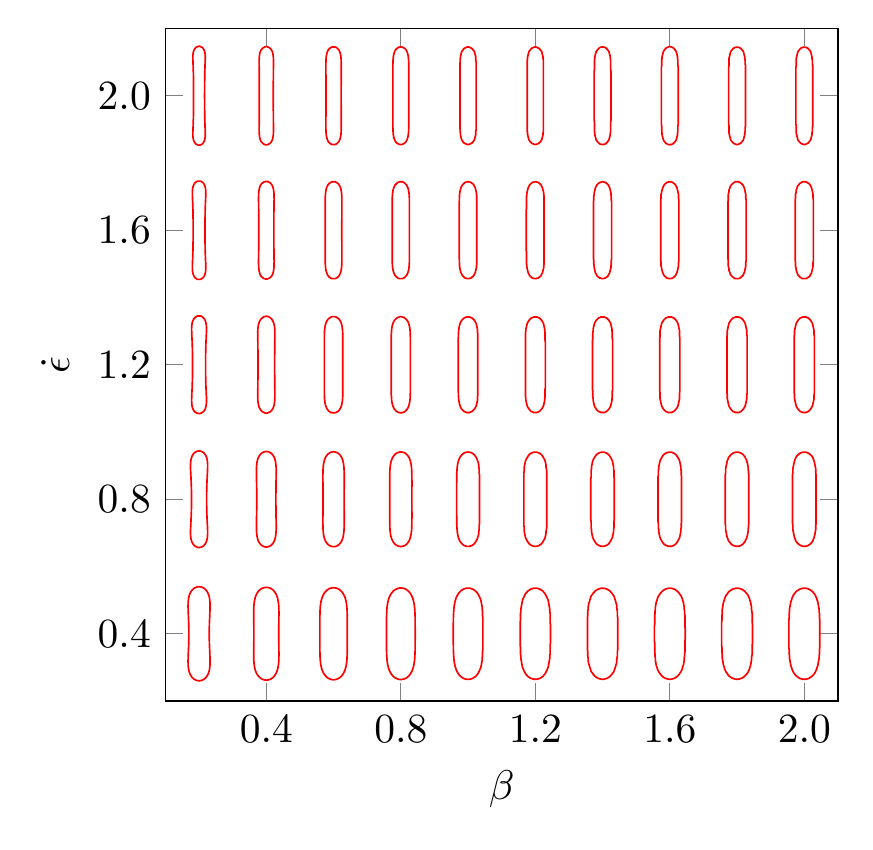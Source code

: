 \begin{tikzpicture}[scale=1.5]

  \begin{axis}[
    axis equal image,
    xmin = 1,
    xmax = 21,
    ymin = 2,
    ymax = 22,
    xtick = {4,8,12,16,20},
    xticklabels = {$0.4$,$0.8$,$1.2$,$1.6$,$2.0$},
    xlabel = {$\beta$},
    ytick = {4,8,12,16,20},
    yticklabels = {$0.4$,$0.8$,$1.2$,$1.6$,$2.0$},
    ylabel = {$\dot{\epsilon}$},
  ]

% beta = 0.2,extensional rate = 0.4
\addplot[red] coordinates{
(2.0e+00,5.398e+00)
(1.977e+00,5.397e+00)
(1.954e+00,5.394e+00)
(1.931e+00,5.388e+00)
(1.907e+00,5.38e+00)
(1.882e+00,5.369e+00)
(1.857e+00,5.355e+00)
(1.833e+00,5.337e+00)
(1.809e+00,5.315e+00)
(1.786e+00,5.289e+00)
(1.764e+00,5.259e+00)
(1.744e+00,5.225e+00)
(1.726e+00,5.187e+00)
(1.711e+00,5.146e+00)
(1.699e+00,5.102e+00)
(1.689e+00,5.055e+00)
(1.682e+00,5.005e+00)
(1.677e+00,4.953e+00)
(1.674e+00,4.899e+00)
(1.673e+00,4.843e+00)
(1.673e+00,4.785e+00)
(1.675e+00,4.725e+00)
(1.677e+00,4.664e+00)
(1.679e+00,4.602e+00)
(1.682e+00,4.538e+00)
(1.685e+00,4.474e+00)
(1.688e+00,4.408e+00)
(1.691e+00,4.341e+00)
(1.693e+00,4.274e+00)
(1.695e+00,4.206e+00)
(1.696e+00,4.138e+00)
(1.697e+00,4.069e+00)
(1.697e+00,4.0e+00)
(1.697e+00,3.931e+00)
(1.696e+00,3.862e+00)
(1.695e+00,3.794e+00)
(1.693e+00,3.726e+00)
(1.691e+00,3.659e+00)
(1.688e+00,3.592e+00)
(1.685e+00,3.526e+00)
(1.682e+00,3.462e+00)
(1.679e+00,3.398e+00)
(1.677e+00,3.336e+00)
(1.675e+00,3.275e+00)
(1.673e+00,3.215e+00)
(1.673e+00,3.157e+00)
(1.674e+00,3.101e+00)
(1.677e+00,3.047e+00)
(1.682e+00,2.995e+00)
(1.689e+00,2.945e+00)
(1.699e+00,2.898e+00)
(1.711e+00,2.854e+00)
(1.726e+00,2.813e+00)
(1.744e+00,2.775e+00)
(1.764e+00,2.741e+00)
(1.786e+00,2.711e+00)
(1.809e+00,2.685e+00)
(1.833e+00,2.663e+00)
(1.857e+00,2.645e+00)
(1.882e+00,2.631e+00)
(1.907e+00,2.62e+00)
(1.931e+00,2.612e+00)
(1.954e+00,2.606e+00)
(1.977e+00,2.603e+00)
(2.0e+00,2.602e+00)
(2.023e+00,2.603e+00)
(2.046e+00,2.606e+00)
(2.069e+00,2.612e+00)
(2.093e+00,2.62e+00)
(2.118e+00,2.631e+00)
(2.143e+00,2.645e+00)
(2.167e+00,2.663e+00)
(2.191e+00,2.685e+00)
(2.215e+00,2.711e+00)
(2.236e+00,2.741e+00)
(2.256e+00,2.775e+00)
(2.274e+00,2.813e+00)
(2.289e+00,2.854e+00)
(2.301e+00,2.898e+00)
(2.311e+00,2.945e+00)
(2.318e+00,2.995e+00)
(2.323e+00,3.047e+00)
(2.326e+00,3.101e+00)
(2.327e+00,3.157e+00)
(2.327e+00,3.215e+00)
(2.325e+00,3.275e+00)
(2.323e+00,3.336e+00)
(2.321e+00,3.398e+00)
(2.318e+00,3.462e+00)
(2.315e+00,3.526e+00)
(2.312e+00,3.592e+00)
(2.309e+00,3.659e+00)
(2.307e+00,3.726e+00)
(2.305e+00,3.794e+00)
(2.304e+00,3.862e+00)
(2.303e+00,3.931e+00)
(2.303e+00,4.0e+00)
(2.303e+00,4.069e+00)
(2.304e+00,4.138e+00)
(2.305e+00,4.206e+00)
(2.307e+00,4.274e+00)
(2.309e+00,4.341e+00)
(2.312e+00,4.408e+00)
(2.315e+00,4.474e+00)
(2.318e+00,4.538e+00)
(2.321e+00,4.602e+00)
(2.323e+00,4.664e+00)
(2.325e+00,4.725e+00)
(2.327e+00,4.785e+00)
(2.327e+00,4.843e+00)
(2.326e+00,4.899e+00)
(2.323e+00,4.953e+00)
(2.318e+00,5.005e+00)
(2.311e+00,5.055e+00)
(2.301e+00,5.102e+00)
(2.289e+00,5.146e+00)
(2.274e+00,5.187e+00)
(2.256e+00,5.225e+00)
(2.236e+00,5.259e+00)
(2.215e+00,5.289e+00)
(2.191e+00,5.315e+00)
(2.167e+00,5.337e+00)
(2.143e+00,5.355e+00)
(2.118e+00,5.369e+00)
(2.093e+00,5.38e+00)
(2.069e+00,5.388e+00)
(2.046e+00,5.394e+00)
(2.023e+00,5.397e+00)
(2.0e+00,5.398e+00)
};

% beta = 0.4,extensional rate = 0.4
\addplot[red] coordinates{
(4.0e+00,5.379e+00)
(3.977e+00,5.378e+00)
(3.954e+00,5.375e+00)
(3.93e+00,5.37e+00)
(3.906e+00,5.363e+00)
(3.881e+00,5.353e+00)
(3.856e+00,5.34e+00)
(3.83e+00,5.323e+00)
(3.805e+00,5.303e+00)
(3.78e+00,5.279e+00)
(3.756e+00,5.25e+00)
(3.733e+00,5.218e+00)
(3.712e+00,5.182e+00)
(3.694e+00,5.142e+00)
(3.678e+00,5.099e+00)
(3.664e+00,5.053e+00)
(3.653e+00,5.004e+00)
(3.644e+00,4.953e+00)
(3.637e+00,4.899e+00)
(3.632e+00,4.843e+00)
(3.628e+00,4.785e+00)
(3.626e+00,4.726e+00)
(3.625e+00,4.665e+00)
(3.625e+00,4.602e+00)
(3.625e+00,4.539e+00)
(3.626e+00,4.474e+00)
(3.627e+00,4.408e+00)
(3.627e+00,4.341e+00)
(3.628e+00,4.274e+00)
(3.629e+00,4.206e+00)
(3.63e+00,4.138e+00)
(3.63e+00,4.069e+00)
(3.63e+00,4.0e+00)
(3.63e+00,3.931e+00)
(3.63e+00,3.862e+00)
(3.629e+00,3.794e+00)
(3.628e+00,3.726e+00)
(3.627e+00,3.659e+00)
(3.627e+00,3.592e+00)
(3.626e+00,3.526e+00)
(3.625e+00,3.461e+00)
(3.625e+00,3.398e+00)
(3.625e+00,3.335e+00)
(3.626e+00,3.274e+00)
(3.628e+00,3.215e+00)
(3.632e+00,3.157e+00)
(3.637e+00,3.101e+00)
(3.644e+00,3.047e+00)
(3.653e+00,2.996e+00)
(3.664e+00,2.947e+00)
(3.678e+00,2.901e+00)
(3.694e+00,2.858e+00)
(3.712e+00,2.818e+00)
(3.733e+00,2.782e+00)
(3.756e+00,2.75e+00)
(3.78e+00,2.721e+00)
(3.805e+00,2.697e+00)
(3.83e+00,2.677e+00)
(3.856e+00,2.66e+00)
(3.881e+00,2.647e+00)
(3.906e+00,2.637e+00)
(3.93e+00,2.63e+00)
(3.954e+00,2.624e+00)
(3.977e+00,2.622e+00)
(4.0e+00,2.621e+00)
(4.023e+00,2.622e+00)
(4.046e+00,2.624e+00)
(4.069e+00,2.63e+00)
(4.094e+00,2.637e+00)
(4.119e+00,2.647e+00)
(4.144e+00,2.66e+00)
(4.17e+00,2.677e+00)
(4.195e+00,2.697e+00)
(4.22e+00,2.721e+00)
(4.244e+00,2.75e+00)
(4.267e+00,2.782e+00)
(4.287e+00,2.818e+00)
(4.306e+00,2.858e+00)
(4.322e+00,2.901e+00)
(4.336e+00,2.947e+00)
(4.347e+00,2.996e+00)
(4.356e+00,3.047e+00)
(4.363e+00,3.101e+00)
(4.368e+00,3.157e+00)
(4.372e+00,3.215e+00)
(4.374e+00,3.274e+00)
(4.375e+00,3.335e+00)
(4.375e+00,3.398e+00)
(4.375e+00,3.461e+00)
(4.374e+00,3.526e+00)
(4.373e+00,3.592e+00)
(4.373e+00,3.659e+00)
(4.372e+00,3.726e+00)
(4.371e+00,3.794e+00)
(4.37e+00,3.862e+00)
(4.37e+00,3.931e+00)
(4.37e+00,4.0e+00)
(4.37e+00,4.069e+00)
(4.37e+00,4.138e+00)
(4.371e+00,4.206e+00)
(4.372e+00,4.274e+00)
(4.373e+00,4.341e+00)
(4.373e+00,4.408e+00)
(4.374e+00,4.474e+00)
(4.375e+00,4.539e+00)
(4.375e+00,4.602e+00)
(4.375e+00,4.665e+00)
(4.374e+00,4.726e+00)
(4.372e+00,4.785e+00)
(4.368e+00,4.843e+00)
(4.363e+00,4.899e+00)
(4.356e+00,4.953e+00)
(4.347e+00,5.004e+00)
(4.336e+00,5.053e+00)
(4.322e+00,5.099e+00)
(4.306e+00,5.142e+00)
(4.287e+00,5.182e+00)
(4.267e+00,5.218e+00)
(4.244e+00,5.25e+00)
(4.22e+00,5.279e+00)
(4.195e+00,5.303e+00)
(4.17e+00,5.323e+00)
(4.144e+00,5.34e+00)
(4.119e+00,5.353e+00)
(4.094e+00,5.363e+00)
(4.069e+00,5.37e+00)
(4.046e+00,5.375e+00)
(4.023e+00,5.378e+00)
(4.0e+00,5.379e+00)
};

% beta = 0.6,extensional rate = 0.4
\addplot[red] coordinates{
(6.0e+00,5.368e+00)
(5.977e+00,5.367e+00)
(5.954e+00,5.364e+00)
(5.931e+00,5.359e+00)
(5.906e+00,5.352e+00)
(5.881e+00,5.343e+00)
(5.855e+00,5.33e+00)
(5.829e+00,5.314e+00)
(5.803e+00,5.295e+00)
(5.777e+00,5.271e+00)
(5.752e+00,5.244e+00)
(5.728e+00,5.213e+00)
(5.705e+00,5.178e+00)
(5.685e+00,5.139e+00)
(5.667e+00,5.097e+00)
(5.651e+00,5.051e+00)
(5.638e+00,5.003e+00)
(5.626e+00,4.952e+00)
(5.617e+00,4.898e+00)
(5.61e+00,4.843e+00)
(5.604e+00,4.785e+00)
(5.6e+00,4.726e+00)
(5.597e+00,4.665e+00)
(5.595e+00,4.602e+00)
(5.594e+00,4.539e+00)
(5.593e+00,4.474e+00)
(5.593e+00,4.408e+00)
(5.593e+00,4.341e+00)
(5.593e+00,4.274e+00)
(5.593e+00,4.206e+00)
(5.593e+00,4.138e+00)
(5.593e+00,4.069e+00)
(5.593e+00,4.0e+00)
(5.593e+00,3.931e+00)
(5.593e+00,3.862e+00)
(5.593e+00,3.794e+00)
(5.593e+00,3.726e+00)
(5.593e+00,3.659e+00)
(5.593e+00,3.592e+00)
(5.593e+00,3.526e+00)
(5.594e+00,3.461e+00)
(5.595e+00,3.398e+00)
(5.597e+00,3.335e+00)
(5.6e+00,3.274e+00)
(5.604e+00,3.215e+00)
(5.61e+00,3.157e+00)
(5.617e+00,3.102e+00)
(5.626e+00,3.048e+00)
(5.638e+00,2.997e+00)
(5.651e+00,2.949e+00)
(5.667e+00,2.903e+00)
(5.685e+00,2.861e+00)
(5.705e+00,2.822e+00)
(5.728e+00,2.787e+00)
(5.752e+00,2.756e+00)
(5.777e+00,2.729e+00)
(5.803e+00,2.705e+00)
(5.829e+00,2.686e+00)
(5.855e+00,2.67e+00)
(5.881e+00,2.658e+00)
(5.906e+00,2.648e+00)
(5.931e+00,2.641e+00)
(5.954e+00,2.636e+00)
(5.977e+00,2.633e+00)
(6.0e+00,2.632e+00)
(6.023e+00,2.633e+00)
(6.046e+00,2.636e+00)
(6.069e+00,2.641e+00)
(6.094e+00,2.648e+00)
(6.119e+00,2.658e+00)
(6.145e+00,2.67e+00)
(6.171e+00,2.686e+00)
(6.197e+00,2.705e+00)
(6.223e+00,2.729e+00)
(6.248e+00,2.756e+00)
(6.272e+00,2.787e+00)
(6.295e+00,2.822e+00)
(6.315e+00,2.861e+00)
(6.333e+00,2.903e+00)
(6.349e+00,2.949e+00)
(6.362e+00,2.997e+00)
(6.374e+00,3.048e+00)
(6.383e+00,3.102e+00)
(6.39e+00,3.157e+00)
(6.396e+00,3.215e+00)
(6.4e+00,3.274e+00)
(6.403e+00,3.335e+00)
(6.405e+00,3.398e+00)
(6.406e+00,3.461e+00)
(6.407e+00,3.526e+00)
(6.407e+00,3.592e+00)
(6.407e+00,3.659e+00)
(6.407e+00,3.726e+00)
(6.407e+00,3.794e+00)
(6.407e+00,3.862e+00)
(6.407e+00,3.931e+00)
(6.407e+00,4.0e+00)
(6.407e+00,4.069e+00)
(6.407e+00,4.138e+00)
(6.407e+00,4.206e+00)
(6.407e+00,4.274e+00)
(6.407e+00,4.341e+00)
(6.407e+00,4.408e+00)
(6.407e+00,4.474e+00)
(6.406e+00,4.539e+00)
(6.405e+00,4.602e+00)
(6.403e+00,4.665e+00)
(6.4e+00,4.726e+00)
(6.396e+00,4.785e+00)
(6.39e+00,4.843e+00)
(6.383e+00,4.898e+00)
(6.374e+00,4.952e+00)
(6.362e+00,5.003e+00)
(6.349e+00,5.051e+00)
(6.333e+00,5.097e+00)
(6.315e+00,5.139e+00)
(6.295e+00,5.178e+00)
(6.272e+00,5.213e+00)
(6.248e+00,5.244e+00)
(6.223e+00,5.271e+00)
(6.197e+00,5.295e+00)
(6.171e+00,5.314e+00)
(6.145e+00,5.33e+00)
(6.119e+00,5.343e+00)
(6.094e+00,5.352e+00)
(6.069e+00,5.359e+00)
(6.046e+00,5.364e+00)
(6.023e+00,5.367e+00)
(6.0e+00,5.368e+00)
};

% beta = 0.8,extensional rate = 0.4
\addplot[red] coordinates{
(8.0e+00,5.361e+00)
(7.977e+00,5.36e+00)
(7.954e+00,5.357e+00)
(7.93e+00,5.353e+00)
(7.906e+00,5.346e+00)
(7.881e+00,5.336e+00)
(7.855e+00,5.324e+00)
(7.828e+00,5.309e+00)
(7.802e+00,5.29e+00)
(7.775e+00,5.267e+00)
(7.75e+00,5.24e+00)
(7.725e+00,5.21e+00)
(7.702e+00,5.175e+00)
(7.681e+00,5.137e+00)
(7.661e+00,5.095e+00)
(7.644e+00,5.05e+00)
(7.629e+00,5.002e+00)
(7.617e+00,4.951e+00)
(7.606e+00,4.898e+00)
(7.598e+00,4.842e+00)
(7.591e+00,4.785e+00)
(7.586e+00,4.726e+00)
(7.582e+00,4.665e+00)
(7.579e+00,4.602e+00)
(7.577e+00,4.539e+00)
(7.575e+00,4.474e+00)
(7.574e+00,4.408e+00)
(7.573e+00,4.341e+00)
(7.573e+00,4.274e+00)
(7.573e+00,4.206e+00)
(7.572e+00,4.138e+00)
(7.572e+00,4.069e+00)
(7.572e+00,4.0e+00)
(7.572e+00,3.931e+00)
(7.572e+00,3.862e+00)
(7.573e+00,3.794e+00)
(7.573e+00,3.726e+00)
(7.573e+00,3.659e+00)
(7.574e+00,3.592e+00)
(7.575e+00,3.526e+00)
(7.577e+00,3.461e+00)
(7.579e+00,3.398e+00)
(7.582e+00,3.335e+00)
(7.586e+00,3.274e+00)
(7.591e+00,3.215e+00)
(7.598e+00,3.158e+00)
(7.606e+00,3.102e+00)
(7.617e+00,3.049e+00)
(7.629e+00,2.998e+00)
(7.644e+00,2.95e+00)
(7.661e+00,2.905e+00)
(7.681e+00,2.863e+00)
(7.702e+00,2.825e+00)
(7.725e+00,2.791e+00)
(7.75e+00,2.76e+00)
(7.775e+00,2.733e+00)
(7.802e+00,2.71e+00)
(7.828e+00,2.691e+00)
(7.855e+00,2.676e+00)
(7.881e+00,2.664e+00)
(7.906e+00,2.654e+00)
(7.93e+00,2.647e+00)
(7.954e+00,2.643e+00)
(7.977e+00,2.64e+00)
(8.0e+00,2.639e+00)
(8.023e+00,2.64e+00)
(8.046e+00,2.643e+00)
(8.07e+00,2.647e+00)
(8.094e+00,2.654e+00)
(8.119e+00,2.664e+00)
(8.145e+00,2.676e+00)
(8.172e+00,2.691e+00)
(8.198e+00,2.71e+00)
(8.225e+00,2.733e+00)
(8.25e+00,2.76e+00)
(8.275e+00,2.791e+00)
(8.298e+00,2.825e+00)
(8.319e+00,2.863e+00)
(8.339e+00,2.905e+00)
(8.356e+00,2.95e+00)
(8.371e+00,2.998e+00)
(8.383e+00,3.049e+00)
(8.394e+00,3.102e+00)
(8.402e+00,3.158e+00)
(8.409e+00,3.215e+00)
(8.414e+00,3.274e+00)
(8.418e+00,3.335e+00)
(8.421e+00,3.398e+00)
(8.424e+00,3.461e+00)
(8.425e+00,3.526e+00)
(8.426e+00,3.592e+00)
(8.427e+00,3.659e+00)
(8.427e+00,3.726e+00)
(8.427e+00,3.794e+00)
(8.428e+00,3.862e+00)
(8.428e+00,3.931e+00)
(8.428e+00,4.0e+00)
(8.428e+00,4.069e+00)
(8.428e+00,4.138e+00)
(8.427e+00,4.206e+00)
(8.427e+00,4.274e+00)
(8.427e+00,4.341e+00)
(8.426e+00,4.408e+00)
(8.425e+00,4.474e+00)
(8.424e+00,4.539e+00)
(8.421e+00,4.602e+00)
(8.418e+00,4.665e+00)
(8.414e+00,4.726e+00)
(8.409e+00,4.785e+00)
(8.402e+00,4.842e+00)
(8.394e+00,4.898e+00)
(8.383e+00,4.951e+00)
(8.371e+00,5.002e+00)
(8.356e+00,5.05e+00)
(8.339e+00,5.095e+00)
(8.319e+00,5.137e+00)
(8.298e+00,5.175e+00)
(8.275e+00,5.21e+00)
(8.25e+00,5.24e+00)
(8.225e+00,5.267e+00)
(8.198e+00,5.29e+00)
(8.172e+00,5.309e+00)
(8.145e+00,5.324e+00)
(8.119e+00,5.336e+00)
(8.094e+00,5.346e+00)
(8.07e+00,5.353e+00)
(8.046e+00,5.357e+00)
(8.023e+00,5.36e+00)
(8.0e+00,5.361e+00)
};

% beta = 1,extensional rate = 0.4
\addplot[red] coordinates{
(1.0e+01,5.357e+00)
(9.977e+00,5.356e+00)
(9.954e+00,5.353e+00)
(9.93e+00,5.349e+00)
(9.906e+00,5.342e+00)
(9.88e+00,5.333e+00)
(9.854e+00,5.321e+00)
(9.828e+00,5.305e+00)
(9.801e+00,5.287e+00)
(9.774e+00,5.264e+00)
(9.748e+00,5.238e+00)
(9.723e+00,5.207e+00)
(9.7e+00,5.173e+00)
(9.678e+00,5.135e+00)
(9.658e+00,5.094e+00)
(9.64e+00,5.049e+00)
(9.625e+00,5.001e+00)
(9.611e+00,4.95e+00)
(9.6e+00,4.897e+00)
(9.591e+00,4.842e+00)
(9.583e+00,4.785e+00)
(9.577e+00,4.725e+00)
(9.573e+00,4.665e+00)
(9.569e+00,4.602e+00)
(9.566e+00,4.539e+00)
(9.564e+00,4.474e+00)
(9.563e+00,4.408e+00)
(9.562e+00,4.341e+00)
(9.561e+00,4.274e+00)
(9.561e+00,4.206e+00)
(9.56e+00,4.138e+00)
(9.56e+00,4.069e+00)
(9.56e+00,4.0e+00)
(9.56e+00,3.931e+00)
(9.56e+00,3.862e+00)
(9.561e+00,3.794e+00)
(9.561e+00,3.726e+00)
(9.562e+00,3.659e+00)
(9.563e+00,3.592e+00)
(9.564e+00,3.526e+00)
(9.566e+00,3.461e+00)
(9.569e+00,3.398e+00)
(9.573e+00,3.335e+00)
(9.577e+00,3.275e+00)
(9.583e+00,3.215e+00)
(9.591e+00,3.158e+00)
(9.6e+00,3.103e+00)
(9.611e+00,3.05e+00)
(9.625e+00,2.999e+00)
(9.64e+00,2.951e+00)
(9.658e+00,2.906e+00)
(9.678e+00,2.865e+00)
(9.7e+00,2.827e+00)
(9.723e+00,2.793e+00)
(9.748e+00,2.762e+00)
(9.774e+00,2.736e+00)
(9.801e+00,2.713e+00)
(9.828e+00,2.695e+00)
(9.854e+00,2.679e+00)
(9.88e+00,2.667e+00)
(9.906e+00,2.658e+00)
(9.93e+00,2.651e+00)
(9.954e+00,2.647e+00)
(9.977e+00,2.644e+00)
(1.0e+01,2.643e+00)
(1.002e+01,2.644e+00)
(1.005e+01,2.647e+00)
(1.007e+01,2.651e+00)
(1.009e+01,2.658e+00)
(1.012e+01,2.667e+00)
(1.015e+01,2.679e+00)
(1.017e+01,2.695e+00)
(1.02e+01,2.713e+00)
(1.023e+01,2.736e+00)
(1.025e+01,2.762e+00)
(1.028e+01,2.793e+00)
(1.03e+01,2.827e+00)
(1.032e+01,2.865e+00)
(1.034e+01,2.906e+00)
(1.036e+01,2.951e+00)
(1.038e+01,2.999e+00)
(1.039e+01,3.05e+00)
(1.04e+01,3.103e+00)
(1.041e+01,3.158e+00)
(1.042e+01,3.215e+00)
(1.042e+01,3.275e+00)
(1.043e+01,3.335e+00)
(1.043e+01,3.398e+00)
(1.043e+01,3.461e+00)
(1.044e+01,3.526e+00)
(1.044e+01,3.592e+00)
(1.044e+01,3.659e+00)
(1.044e+01,3.726e+00)
(1.044e+01,3.794e+00)
(1.044e+01,3.862e+00)
(1.044e+01,3.931e+00)
(1.044e+01,4.0e+00)
(1.044e+01,4.069e+00)
(1.044e+01,4.138e+00)
(1.044e+01,4.206e+00)
(1.044e+01,4.274e+00)
(1.044e+01,4.341e+00)
(1.044e+01,4.408e+00)
(1.044e+01,4.474e+00)
(1.043e+01,4.539e+00)
(1.043e+01,4.602e+00)
(1.043e+01,4.665e+00)
(1.042e+01,4.725e+00)
(1.042e+01,4.785e+00)
(1.041e+01,4.842e+00)
(1.04e+01,4.897e+00)
(1.039e+01,4.95e+00)
(1.038e+01,5.001e+00)
(1.036e+01,5.049e+00)
(1.034e+01,5.094e+00)
(1.032e+01,5.135e+00)
(1.03e+01,5.173e+00)
(1.028e+01,5.207e+00)
(1.025e+01,5.238e+00)
(1.023e+01,5.264e+00)
(1.02e+01,5.287e+00)
(1.017e+01,5.305e+00)
(1.015e+01,5.321e+00)
(1.012e+01,5.333e+00)
(1.009e+01,5.342e+00)
(1.007e+01,5.349e+00)
(1.005e+01,5.353e+00)
(1.002e+01,5.356e+00)
(1.0e+01,5.357e+00)
};

% beta = 1.2,extensional rate = 0.4
\addplot[red] coordinates{
(1.2e+01,5.354e+00)
(1.198e+01,5.354e+00)
(1.195e+01,5.351e+00)
(1.193e+01,5.347e+00)
(1.191e+01,5.34e+00)
(1.188e+01,5.331e+00)
(1.185e+01,5.319e+00)
(1.183e+01,5.304e+00)
(1.18e+01,5.285e+00)
(1.177e+01,5.263e+00)
(1.175e+01,5.236e+00)
(1.172e+01,5.206e+00)
(1.17e+01,5.172e+00)
(1.168e+01,5.134e+00)
(1.166e+01,5.093e+00)
(1.164e+01,5.048e+00)
(1.162e+01,5.001e+00)
(1.161e+01,4.95e+00)
(1.16e+01,4.897e+00)
(1.159e+01,4.842e+00)
(1.158e+01,4.785e+00)
(1.157e+01,4.725e+00)
(1.157e+01,4.665e+00)
(1.156e+01,4.602e+00)
(1.156e+01,4.539e+00)
(1.156e+01,4.474e+00)
(1.156e+01,4.408e+00)
(1.155e+01,4.341e+00)
(1.155e+01,4.274e+00)
(1.155e+01,4.206e+00)
(1.155e+01,4.138e+00)
(1.155e+01,4.069e+00)
(1.155e+01,4.0e+00)
(1.155e+01,3.931e+00)
(1.155e+01,3.862e+00)
(1.155e+01,3.794e+00)
(1.155e+01,3.726e+00)
(1.155e+01,3.659e+00)
(1.156e+01,3.592e+00)
(1.156e+01,3.526e+00)
(1.156e+01,3.461e+00)
(1.156e+01,3.398e+00)
(1.157e+01,3.335e+00)
(1.157e+01,3.275e+00)
(1.158e+01,3.216e+00)
(1.159e+01,3.158e+00)
(1.16e+01,3.103e+00)
(1.161e+01,3.05e+00)
(1.162e+01,2.999e+00)
(1.164e+01,2.952e+00)
(1.166e+01,2.907e+00)
(1.168e+01,2.866e+00)
(1.17e+01,2.828e+00)
(1.172e+01,2.794e+00)
(1.175e+01,2.764e+00)
(1.177e+01,2.737e+00)
(1.18e+01,2.715e+00)
(1.183e+01,2.696e+00)
(1.185e+01,2.681e+00)
(1.188e+01,2.669e+00)
(1.191e+01,2.66e+00)
(1.193e+01,2.653e+00)
(1.195e+01,2.649e+00)
(1.198e+01,2.646e+00)
(1.2e+01,2.646e+00)
(1.202e+01,2.646e+00)
(1.205e+01,2.649e+00)
(1.207e+01,2.653e+00)
(1.209e+01,2.66e+00)
(1.212e+01,2.669e+00)
(1.215e+01,2.681e+00)
(1.217e+01,2.696e+00)
(1.22e+01,2.715e+00)
(1.223e+01,2.737e+00)
(1.225e+01,2.764e+00)
(1.228e+01,2.794e+00)
(1.23e+01,2.828e+00)
(1.232e+01,2.866e+00)
(1.234e+01,2.907e+00)
(1.236e+01,2.952e+00)
(1.238e+01,2.999e+00)
(1.239e+01,3.05e+00)
(1.24e+01,3.103e+00)
(1.241e+01,3.158e+00)
(1.242e+01,3.216e+00)
(1.243e+01,3.275e+00)
(1.243e+01,3.335e+00)
(1.244e+01,3.398e+00)
(1.244e+01,3.461e+00)
(1.244e+01,3.526e+00)
(1.244e+01,3.592e+00)
(1.244e+01,3.659e+00)
(1.245e+01,3.726e+00)
(1.245e+01,3.794e+00)
(1.245e+01,3.862e+00)
(1.245e+01,3.931e+00)
(1.245e+01,4.0e+00)
(1.245e+01,4.069e+00)
(1.245e+01,4.138e+00)
(1.245e+01,4.206e+00)
(1.245e+01,4.274e+00)
(1.244e+01,4.341e+00)
(1.244e+01,4.408e+00)
(1.244e+01,4.474e+00)
(1.244e+01,4.539e+00)
(1.244e+01,4.602e+00)
(1.243e+01,4.665e+00)
(1.243e+01,4.725e+00)
(1.242e+01,4.785e+00)
(1.241e+01,4.842e+00)
(1.24e+01,4.897e+00)
(1.239e+01,4.95e+00)
(1.238e+01,5.001e+00)
(1.236e+01,5.048e+00)
(1.234e+01,5.093e+00)
(1.232e+01,5.134e+00)
(1.23e+01,5.172e+00)
(1.228e+01,5.206e+00)
(1.225e+01,5.236e+00)
(1.223e+01,5.263e+00)
(1.22e+01,5.285e+00)
(1.217e+01,5.304e+00)
(1.215e+01,5.319e+00)
(1.212e+01,5.331e+00)
(1.209e+01,5.34e+00)
(1.207e+01,5.347e+00)
(1.205e+01,5.351e+00)
(1.202e+01,5.354e+00)
(1.2e+01,5.354e+00)
};

% beta = 1.4,extensional rate = 0.4
\addplot[red] coordinates{
(1.4e+01,5.353e+00)
(1.398e+01,5.353e+00)
(1.395e+01,5.35e+00)
(1.393e+01,5.346e+00)
(1.391e+01,5.339e+00)
(1.388e+01,5.33e+00)
(1.385e+01,5.318e+00)
(1.383e+01,5.303e+00)
(1.38e+01,5.284e+00)
(1.377e+01,5.262e+00)
(1.375e+01,5.235e+00)
(1.372e+01,5.205e+00)
(1.37e+01,5.171e+00)
(1.367e+01,5.134e+00)
(1.365e+01,5.093e+00)
(1.364e+01,5.048e+00)
(1.362e+01,5.0e+00)
(1.361e+01,4.95e+00)
(1.359e+01,4.897e+00)
(1.358e+01,4.842e+00)
(1.357e+01,4.785e+00)
(1.357e+01,4.725e+00)
(1.356e+01,4.665e+00)
(1.356e+01,4.602e+00)
(1.356e+01,4.539e+00)
(1.355e+01,4.474e+00)
(1.355e+01,4.408e+00)
(1.355e+01,4.341e+00)
(1.355e+01,4.274e+00)
(1.355e+01,4.206e+00)
(1.355e+01,4.138e+00)
(1.355e+01,4.069e+00)
(1.355e+01,4.0e+00)
(1.355e+01,3.931e+00)
(1.355e+01,3.862e+00)
(1.355e+01,3.794e+00)
(1.355e+01,3.726e+00)
(1.355e+01,3.659e+00)
(1.355e+01,3.592e+00)
(1.355e+01,3.526e+00)
(1.356e+01,3.461e+00)
(1.356e+01,3.398e+00)
(1.356e+01,3.335e+00)
(1.357e+01,3.275e+00)
(1.357e+01,3.216e+00)
(1.358e+01,3.158e+00)
(1.359e+01,3.103e+00)
(1.361e+01,3.05e+00)
(1.362e+01,3.0e+00)
(1.364e+01,2.952e+00)
(1.365e+01,2.908e+00)
(1.367e+01,2.866e+00)
(1.37e+01,2.829e+00)
(1.372e+01,2.795e+00)
(1.375e+01,2.765e+00)
(1.377e+01,2.738e+00)
(1.38e+01,2.716e+00)
(1.383e+01,2.697e+00)
(1.385e+01,2.682e+00)
(1.388e+01,2.67e+00)
(1.391e+01,2.661e+00)
(1.393e+01,2.655e+00)
(1.395e+01,2.65e+00)
(1.398e+01,2.647e+00)
(1.4e+01,2.647e+00)
(1.402e+01,2.647e+00)
(1.405e+01,2.65e+00)
(1.407e+01,2.655e+00)
(1.409e+01,2.661e+00)
(1.412e+01,2.67e+00)
(1.415e+01,2.682e+00)
(1.417e+01,2.697e+00)
(1.42e+01,2.716e+00)
(1.423e+01,2.738e+00)
(1.425e+01,2.765e+00)
(1.428e+01,2.795e+00)
(1.43e+01,2.829e+00)
(1.433e+01,2.866e+00)
(1.435e+01,2.908e+00)
(1.436e+01,2.952e+00)
(1.438e+01,3.0e+00)
(1.439e+01,3.05e+00)
(1.441e+01,3.103e+00)
(1.442e+01,3.158e+00)
(1.442e+01,3.216e+00)
(1.443e+01,3.275e+00)
(1.444e+01,3.335e+00)
(1.444e+01,3.398e+00)
(1.444e+01,3.461e+00)
(1.445e+01,3.526e+00)
(1.445e+01,3.592e+00)
(1.445e+01,3.659e+00)
(1.445e+01,3.726e+00)
(1.445e+01,3.794e+00)
(1.445e+01,3.862e+00)
(1.445e+01,3.931e+00)
(1.445e+01,4.0e+00)
(1.445e+01,4.069e+00)
(1.445e+01,4.138e+00)
(1.445e+01,4.206e+00)
(1.445e+01,4.274e+00)
(1.445e+01,4.341e+00)
(1.445e+01,4.408e+00)
(1.445e+01,4.474e+00)
(1.444e+01,4.539e+00)
(1.444e+01,4.602e+00)
(1.444e+01,4.665e+00)
(1.443e+01,4.725e+00)
(1.442e+01,4.785e+00)
(1.442e+01,4.842e+00)
(1.441e+01,4.897e+00)
(1.439e+01,4.95e+00)
(1.438e+01,5.0e+00)
(1.436e+01,5.048e+00)
(1.435e+01,5.093e+00)
(1.433e+01,5.134e+00)
(1.43e+01,5.171e+00)
(1.428e+01,5.205e+00)
(1.425e+01,5.235e+00)
(1.423e+01,5.262e+00)
(1.42e+01,5.284e+00)
(1.417e+01,5.303e+00)
(1.415e+01,5.318e+00)
(1.412e+01,5.33e+00)
(1.409e+01,5.339e+00)
(1.407e+01,5.346e+00)
(1.405e+01,5.35e+00)
(1.402e+01,5.353e+00)
(1.4e+01,5.353e+00)
};

% beta = 1.6,extensional rate = 0.4
\addplot[red] coordinates{
(1.6e+01,5.353e+00)
(1.598e+01,5.352e+00)
(1.595e+01,5.35e+00)
(1.593e+01,5.345e+00)
(1.591e+01,5.339e+00)
(1.588e+01,5.33e+00)
(1.585e+01,5.318e+00)
(1.583e+01,5.303e+00)
(1.58e+01,5.284e+00)
(1.577e+01,5.261e+00)
(1.575e+01,5.235e+00)
(1.572e+01,5.205e+00)
(1.57e+01,5.171e+00)
(1.567e+01,5.133e+00)
(1.565e+01,5.092e+00)
(1.563e+01,5.048e+00)
(1.562e+01,5.0e+00)
(1.56e+01,4.95e+00)
(1.559e+01,4.897e+00)
(1.558e+01,4.842e+00)
(1.557e+01,4.785e+00)
(1.557e+01,4.725e+00)
(1.556e+01,4.665e+00)
(1.556e+01,4.602e+00)
(1.555e+01,4.539e+00)
(1.555e+01,4.474e+00)
(1.555e+01,4.408e+00)
(1.555e+01,4.341e+00)
(1.555e+01,4.274e+00)
(1.554e+01,4.206e+00)
(1.554e+01,4.138e+00)
(1.554e+01,4.069e+00)
(1.554e+01,4.0e+00)
(1.554e+01,3.931e+00)
(1.554e+01,3.862e+00)
(1.554e+01,3.794e+00)
(1.555e+01,3.726e+00)
(1.555e+01,3.659e+00)
(1.555e+01,3.592e+00)
(1.555e+01,3.526e+00)
(1.555e+01,3.461e+00)
(1.556e+01,3.398e+00)
(1.556e+01,3.335e+00)
(1.557e+01,3.275e+00)
(1.557e+01,3.216e+00)
(1.558e+01,3.158e+00)
(1.559e+01,3.103e+00)
(1.56e+01,3.05e+00)
(1.562e+01,3.0e+00)
(1.563e+01,2.952e+00)
(1.565e+01,2.908e+00)
(1.567e+01,2.867e+00)
(1.57e+01,2.829e+00)
(1.572e+01,2.795e+00)
(1.575e+01,2.765e+00)
(1.577e+01,2.739e+00)
(1.58e+01,2.716e+00)
(1.583e+01,2.697e+00)
(1.585e+01,2.682e+00)
(1.588e+01,2.67e+00)
(1.591e+01,2.661e+00)
(1.593e+01,2.655e+00)
(1.595e+01,2.65e+00)
(1.598e+01,2.648e+00)
(1.6e+01,2.647e+00)
(1.602e+01,2.648e+00)
(1.605e+01,2.65e+00)
(1.607e+01,2.655e+00)
(1.609e+01,2.661e+00)
(1.612e+01,2.67e+00)
(1.615e+01,2.682e+00)
(1.617e+01,2.697e+00)
(1.62e+01,2.716e+00)
(1.623e+01,2.739e+00)
(1.625e+01,2.765e+00)
(1.628e+01,2.795e+00)
(1.63e+01,2.829e+00)
(1.633e+01,2.867e+00)
(1.635e+01,2.908e+00)
(1.637e+01,2.952e+00)
(1.638e+01,3.0e+00)
(1.64e+01,3.05e+00)
(1.641e+01,3.103e+00)
(1.642e+01,3.158e+00)
(1.643e+01,3.216e+00)
(1.643e+01,3.275e+00)
(1.644e+01,3.335e+00)
(1.644e+01,3.398e+00)
(1.645e+01,3.461e+00)
(1.645e+01,3.526e+00)
(1.645e+01,3.592e+00)
(1.645e+01,3.659e+00)
(1.645e+01,3.726e+00)
(1.645e+01,3.794e+00)
(1.646e+01,3.862e+00)
(1.646e+01,3.931e+00)
(1.646e+01,4.0e+00)
(1.646e+01,4.069e+00)
(1.646e+01,4.138e+00)
(1.645e+01,4.206e+00)
(1.645e+01,4.274e+00)
(1.645e+01,4.341e+00)
(1.645e+01,4.408e+00)
(1.645e+01,4.474e+00)
(1.645e+01,4.539e+00)
(1.644e+01,4.602e+00)
(1.644e+01,4.665e+00)
(1.643e+01,4.725e+00)
(1.643e+01,4.785e+00)
(1.642e+01,4.842e+00)
(1.641e+01,4.897e+00)
(1.64e+01,4.95e+00)
(1.638e+01,5.0e+00)
(1.637e+01,5.048e+00)
(1.635e+01,5.092e+00)
(1.633e+01,5.133e+00)
(1.63e+01,5.171e+00)
(1.628e+01,5.205e+00)
(1.625e+01,5.235e+00)
(1.623e+01,5.261e+00)
(1.62e+01,5.284e+00)
(1.617e+01,5.303e+00)
(1.615e+01,5.318e+00)
(1.612e+01,5.33e+00)
(1.609e+01,5.339e+00)
(1.607e+01,5.345e+00)
(1.605e+01,5.35e+00)
(1.602e+01,5.352e+00)
(1.6e+01,5.353e+00)
};

% beta = 1.8,extensional rate = 0.4
\addplot[red] coordinates{
(1.8e+01,5.354e+00)
(1.798e+01,5.353e+00)
(1.795e+01,5.35e+00)
(1.793e+01,5.346e+00)
(1.791e+01,5.339e+00)
(1.788e+01,5.33e+00)
(1.785e+01,5.318e+00)
(1.783e+01,5.303e+00)
(1.78e+01,5.284e+00)
(1.777e+01,5.262e+00)
(1.774e+01,5.235e+00)
(1.772e+01,5.205e+00)
(1.77e+01,5.171e+00)
(1.767e+01,5.133e+00)
(1.765e+01,5.092e+00)
(1.763e+01,5.048e+00)
(1.762e+01,5.0e+00)
(1.76e+01,4.95e+00)
(1.759e+01,4.897e+00)
(1.758e+01,4.842e+00)
(1.757e+01,4.785e+00)
(1.756e+01,4.725e+00)
(1.756e+01,4.665e+00)
(1.756e+01,4.602e+00)
(1.755e+01,4.539e+00)
(1.755e+01,4.474e+00)
(1.755e+01,4.408e+00)
(1.754e+01,4.341e+00)
(1.754e+01,4.274e+00)
(1.754e+01,4.206e+00)
(1.754e+01,4.138e+00)
(1.754e+01,4.069e+00)
(1.754e+01,4.0e+00)
(1.754e+01,3.931e+00)
(1.754e+01,3.862e+00)
(1.754e+01,3.794e+00)
(1.754e+01,3.726e+00)
(1.754e+01,3.659e+00)
(1.755e+01,3.592e+00)
(1.755e+01,3.526e+00)
(1.755e+01,3.461e+00)
(1.756e+01,3.398e+00)
(1.756e+01,3.335e+00)
(1.756e+01,3.275e+00)
(1.757e+01,3.216e+00)
(1.758e+01,3.158e+00)
(1.759e+01,3.103e+00)
(1.76e+01,3.05e+00)
(1.762e+01,3.0e+00)
(1.763e+01,2.952e+00)
(1.765e+01,2.908e+00)
(1.767e+01,2.867e+00)
(1.77e+01,2.829e+00)
(1.772e+01,2.795e+00)
(1.774e+01,2.765e+00)
(1.777e+01,2.738e+00)
(1.78e+01,2.716e+00)
(1.783e+01,2.697e+00)
(1.785e+01,2.682e+00)
(1.788e+01,2.67e+00)
(1.791e+01,2.661e+00)
(1.793e+01,2.654e+00)
(1.795e+01,2.65e+00)
(1.798e+01,2.647e+00)
(1.8e+01,2.646e+00)
(1.802e+01,2.647e+00)
(1.805e+01,2.65e+00)
(1.807e+01,2.654e+00)
(1.809e+01,2.661e+00)
(1.812e+01,2.67e+00)
(1.815e+01,2.682e+00)
(1.817e+01,2.697e+00)
(1.82e+01,2.716e+00)
(1.823e+01,2.738e+00)
(1.825e+01,2.765e+00)
(1.828e+01,2.795e+00)
(1.831e+01,2.829e+00)
(1.833e+01,2.867e+00)
(1.835e+01,2.908e+00)
(1.837e+01,2.952e+00)
(1.838e+01,3.0e+00)
(1.84e+01,3.05e+00)
(1.841e+01,3.103e+00)
(1.842e+01,3.158e+00)
(1.843e+01,3.216e+00)
(1.843e+01,3.275e+00)
(1.844e+01,3.335e+00)
(1.845e+01,3.398e+00)
(1.845e+01,3.461e+00)
(1.845e+01,3.526e+00)
(1.845e+01,3.592e+00)
(1.845e+01,3.659e+00)
(1.846e+01,3.726e+00)
(1.846e+01,3.794e+00)
(1.846e+01,3.862e+00)
(1.846e+01,3.931e+00)
(1.846e+01,4.0e+00)
(1.846e+01,4.069e+00)
(1.846e+01,4.138e+00)
(1.846e+01,4.206e+00)
(1.846e+01,4.274e+00)
(1.845e+01,4.341e+00)
(1.845e+01,4.408e+00)
(1.845e+01,4.474e+00)
(1.845e+01,4.539e+00)
(1.845e+01,4.602e+00)
(1.844e+01,4.665e+00)
(1.843e+01,4.725e+00)
(1.843e+01,4.785e+00)
(1.842e+01,4.842e+00)
(1.841e+01,4.897e+00)
(1.84e+01,4.95e+00)
(1.838e+01,5.0e+00)
(1.837e+01,5.048e+00)
(1.835e+01,5.092e+00)
(1.833e+01,5.133e+00)
(1.831e+01,5.171e+00)
(1.828e+01,5.205e+00)
(1.825e+01,5.235e+00)
(1.823e+01,5.262e+00)
(1.82e+01,5.284e+00)
(1.817e+01,5.303e+00)
(1.815e+01,5.318e+00)
(1.812e+01,5.33e+00)
(1.809e+01,5.339e+00)
(1.807e+01,5.346e+00)
(1.805e+01,5.35e+00)
(1.802e+01,5.353e+00)
(1.8e+01,5.354e+00)
};

% beta = 2,extensional rate = 0.4
\addplot[red] coordinates{
(2.0e+01,5.355e+00)
(1.998e+01,5.354e+00)
(1.995e+01,5.352e+00)
(1.993e+01,5.347e+00)
(1.991e+01,5.341e+00)
(1.988e+01,5.332e+00)
(1.985e+01,5.32e+00)
(1.983e+01,5.304e+00)
(1.98e+01,5.285e+00)
(1.977e+01,5.263e+00)
(1.974e+01,5.236e+00)
(1.972e+01,5.206e+00)
(1.969e+01,5.171e+00)
(1.967e+01,5.134e+00)
(1.965e+01,5.092e+00)
(1.963e+01,5.048e+00)
(1.962e+01,5.0e+00)
(1.96e+01,4.95e+00)
(1.959e+01,4.897e+00)
(1.958e+01,4.842e+00)
(1.957e+01,4.785e+00)
(1.956e+01,4.726e+00)
(1.956e+01,4.665e+00)
(1.955e+01,4.602e+00)
(1.955e+01,4.539e+00)
(1.955e+01,4.474e+00)
(1.954e+01,4.408e+00)
(1.954e+01,4.341e+00)
(1.954e+01,4.274e+00)
(1.954e+01,4.206e+00)
(1.954e+01,4.138e+00)
(1.954e+01,4.069e+00)
(1.954e+01,4.0e+00)
(1.954e+01,3.931e+00)
(1.954e+01,3.862e+00)
(1.954e+01,3.794e+00)
(1.954e+01,3.726e+00)
(1.954e+01,3.659e+00)
(1.954e+01,3.592e+00)
(1.955e+01,3.526e+00)
(1.955e+01,3.461e+00)
(1.955e+01,3.398e+00)
(1.956e+01,3.335e+00)
(1.956e+01,3.275e+00)
(1.957e+01,3.215e+00)
(1.958e+01,3.158e+00)
(1.959e+01,3.103e+00)
(1.96e+01,3.05e+00)
(1.962e+01,3.0e+00)
(1.963e+01,2.952e+00)
(1.965e+01,2.908e+00)
(1.967e+01,2.866e+00)
(1.969e+01,2.829e+00)
(1.972e+01,2.794e+00)
(1.974e+01,2.764e+00)
(1.977e+01,2.737e+00)
(1.98e+01,2.715e+00)
(1.983e+01,2.696e+00)
(1.985e+01,2.68e+00)
(1.988e+01,2.668e+00)
(1.991e+01,2.659e+00)
(1.993e+01,2.653e+00)
(1.995e+01,2.648e+00)
(1.998e+01,2.646e+00)
(2.0e+01,2.645e+00)
(2.002e+01,2.646e+00)
(2.005e+01,2.648e+00)
(2.007e+01,2.653e+00)
(2.009e+01,2.659e+00)
(2.012e+01,2.668e+00)
(2.015e+01,2.68e+00)
(2.017e+01,2.696e+00)
(2.02e+01,2.715e+00)
(2.023e+01,2.737e+00)
(2.026e+01,2.764e+00)
(2.028e+01,2.794e+00)
(2.031e+01,2.829e+00)
(2.033e+01,2.866e+00)
(2.035e+01,2.908e+00)
(2.037e+01,2.952e+00)
(2.038e+01,3.0e+00)
(2.04e+01,3.05e+00)
(2.041e+01,3.103e+00)
(2.042e+01,3.158e+00)
(2.043e+01,3.215e+00)
(2.044e+01,3.275e+00)
(2.044e+01,3.335e+00)
(2.045e+01,3.398e+00)
(2.045e+01,3.461e+00)
(2.045e+01,3.526e+00)
(2.046e+01,3.592e+00)
(2.046e+01,3.659e+00)
(2.046e+01,3.726e+00)
(2.046e+01,3.794e+00)
(2.046e+01,3.862e+00)
(2.046e+01,3.931e+00)
(2.046e+01,4.0e+00)
(2.046e+01,4.069e+00)
(2.046e+01,4.138e+00)
(2.046e+01,4.206e+00)
(2.046e+01,4.274e+00)
(2.046e+01,4.341e+00)
(2.046e+01,4.408e+00)
(2.045e+01,4.474e+00)
(2.045e+01,4.539e+00)
(2.045e+01,4.602e+00)
(2.044e+01,4.665e+00)
(2.044e+01,4.726e+00)
(2.043e+01,4.785e+00)
(2.042e+01,4.842e+00)
(2.041e+01,4.897e+00)
(2.04e+01,4.95e+00)
(2.038e+01,5.0e+00)
(2.037e+01,5.048e+00)
(2.035e+01,5.092e+00)
(2.033e+01,5.134e+00)
(2.031e+01,5.171e+00)
(2.028e+01,5.206e+00)
(2.026e+01,5.236e+00)
(2.023e+01,5.263e+00)
(2.02e+01,5.285e+00)
(2.017e+01,5.304e+00)
(2.015e+01,5.32e+00)
(2.012e+01,5.332e+00)
(2.009e+01,5.341e+00)
(2.007e+01,5.347e+00)
(2.005e+01,5.352e+00)
(2.002e+01,5.354e+00)
(2.0e+01,5.355e+00)
};

% beta = 0.2,extensional rate = 0.8
\addplot[red] coordinates{
(2.0e+00,9.434e+00)
(1.977e+00,9.433e+00)
(1.954e+00,9.429e+00)
(1.931e+00,9.422e+00)
(1.908e+00,9.411e+00)
(1.885e+00,9.398e+00)
(1.863e+00,9.38e+00)
(1.841e+00,9.358e+00)
(1.821e+00,9.333e+00)
(1.803e+00,9.303e+00)
(1.787e+00,9.27e+00)
(1.774e+00,9.233e+00)
(1.763e+00,9.192e+00)
(1.755e+00,9.149e+00)
(1.75e+00,9.104e+00)
(1.747e+00,9.056e+00)
(1.746e+00,9.005e+00)
(1.746e+00,8.953e+00)
(1.747e+00,8.899e+00)
(1.749e+00,8.843e+00)
(1.752e+00,8.785e+00)
(1.755e+00,8.725e+00)
(1.758e+00,8.665e+00)
(1.761e+00,8.602e+00)
(1.764e+00,8.539e+00)
(1.767e+00,8.474e+00)
(1.769e+00,8.408e+00)
(1.771e+00,8.341e+00)
(1.773e+00,8.274e+00)
(1.774e+00,8.206e+00)
(1.775e+00,8.138e+00)
(1.775e+00,8.069e+00)
(1.776e+00,8.0e+00)
(1.775e+00,7.931e+00)
(1.775e+00,7.862e+00)
(1.774e+00,7.794e+00)
(1.773e+00,7.726e+00)
(1.771e+00,7.659e+00)
(1.769e+00,7.592e+00)
(1.767e+00,7.526e+00)
(1.764e+00,7.461e+00)
(1.761e+00,7.398e+00)
(1.758e+00,7.335e+00)
(1.755e+00,7.275e+00)
(1.752e+00,7.215e+00)
(1.749e+00,7.157e+00)
(1.747e+00,7.101e+00)
(1.746e+00,7.047e+00)
(1.746e+00,6.995e+00)
(1.747e+00,6.944e+00)
(1.75e+00,6.896e+00)
(1.755e+00,6.851e+00)
(1.763e+00,6.808e+00)
(1.774e+00,6.767e+00)
(1.787e+00,6.73e+00)
(1.803e+00,6.697e+00)
(1.821e+00,6.667e+00)
(1.841e+00,6.642e+00)
(1.863e+00,6.62e+00)
(1.885e+00,6.602e+00)
(1.908e+00,6.589e+00)
(1.931e+00,6.578e+00)
(1.954e+00,6.571e+00)
(1.977e+00,6.567e+00)
(2.0e+00,6.566e+00)
(2.023e+00,6.567e+00)
(2.046e+00,6.571e+00)
(2.069e+00,6.578e+00)
(2.092e+00,6.589e+00)
(2.115e+00,6.602e+00)
(2.138e+00,6.62e+00)
(2.159e+00,6.642e+00)
(2.179e+00,6.667e+00)
(2.197e+00,6.697e+00)
(2.213e+00,6.73e+00)
(2.226e+00,6.767e+00)
(2.237e+00,6.808e+00)
(2.245e+00,6.851e+00)
(2.25e+00,6.896e+00)
(2.253e+00,6.944e+00)
(2.255e+00,6.995e+00)
(2.254e+00,7.047e+00)
(2.253e+00,7.101e+00)
(2.251e+00,7.157e+00)
(2.248e+00,7.215e+00)
(2.245e+00,7.275e+00)
(2.242e+00,7.335e+00)
(2.239e+00,7.398e+00)
(2.236e+00,7.461e+00)
(2.233e+00,7.526e+00)
(2.231e+00,7.592e+00)
(2.229e+00,7.659e+00)
(2.227e+00,7.726e+00)
(2.226e+00,7.794e+00)
(2.225e+00,7.862e+00)
(2.225e+00,7.931e+00)
(2.224e+00,8.0e+00)
(2.225e+00,8.069e+00)
(2.225e+00,8.138e+00)
(2.226e+00,8.206e+00)
(2.227e+00,8.274e+00)
(2.229e+00,8.341e+00)
(2.231e+00,8.408e+00)
(2.233e+00,8.474e+00)
(2.236e+00,8.539e+00)
(2.239e+00,8.602e+00)
(2.242e+00,8.665e+00)
(2.245e+00,8.725e+00)
(2.248e+00,8.785e+00)
(2.251e+00,8.843e+00)
(2.253e+00,8.899e+00)
(2.254e+00,8.953e+00)
(2.255e+00,9.005e+00)
(2.253e+00,9.056e+00)
(2.25e+00,9.104e+00)
(2.245e+00,9.149e+00)
(2.237e+00,9.192e+00)
(2.226e+00,9.233e+00)
(2.213e+00,9.27e+00)
(2.197e+00,9.303e+00)
(2.179e+00,9.333e+00)
(2.159e+00,9.358e+00)
(2.138e+00,9.38e+00)
(2.115e+00,9.398e+00)
(2.092e+00,9.411e+00)
(2.069e+00,9.422e+00)
(2.046e+00,9.429e+00)
(2.023e+00,9.433e+00)
(2.0e+00,9.434e+00)
};

% beta = 0.4,extensional rate = 0.8
\addplot[red] coordinates{
(4.0e+00,9.419e+00)
(3.977e+00,9.418e+00)
(3.954e+00,9.414e+00)
(3.931e+00,9.408e+00)
(3.907e+00,9.398e+00)
(3.884e+00,9.386e+00)
(3.86e+00,9.37e+00)
(3.837e+00,9.35e+00)
(3.815e+00,9.325e+00)
(3.794e+00,9.297e+00)
(3.776e+00,9.265e+00)
(3.759e+00,9.23e+00)
(3.745e+00,9.191e+00)
(3.734e+00,9.148e+00)
(3.724e+00,9.103e+00)
(3.717e+00,9.056e+00)
(3.712e+00,9.006e+00)
(3.709e+00,8.953e+00)
(3.707e+00,8.899e+00)
(3.706e+00,8.843e+00)
(3.706e+00,8.785e+00)
(3.707e+00,8.726e+00)
(3.708e+00,8.665e+00)
(3.709e+00,8.602e+00)
(3.71e+00,8.539e+00)
(3.711e+00,8.474e+00)
(3.712e+00,8.408e+00)
(3.713e+00,8.341e+00)
(3.714e+00,8.274e+00)
(3.714e+00,8.206e+00)
(3.715e+00,8.138e+00)
(3.715e+00,8.069e+00)
(3.715e+00,8.0e+00)
(3.715e+00,7.931e+00)
(3.715e+00,7.862e+00)
(3.714e+00,7.794e+00)
(3.714e+00,7.726e+00)
(3.713e+00,7.659e+00)
(3.712e+00,7.592e+00)
(3.711e+00,7.526e+00)
(3.71e+00,7.461e+00)
(3.709e+00,7.398e+00)
(3.708e+00,7.335e+00)
(3.707e+00,7.274e+00)
(3.706e+00,7.215e+00)
(3.706e+00,7.157e+00)
(3.707e+00,7.101e+00)
(3.709e+00,7.047e+00)
(3.712e+00,6.994e+00)
(3.717e+00,6.944e+00)
(3.724e+00,6.897e+00)
(3.734e+00,6.852e+00)
(3.745e+00,6.809e+00)
(3.759e+00,6.77e+00)
(3.776e+00,6.734e+00)
(3.794e+00,6.703e+00)
(3.815e+00,6.675e+00)
(3.837e+00,6.651e+00)
(3.86e+00,6.63e+00)
(3.884e+00,6.614e+00)
(3.907e+00,6.602e+00)
(3.931e+00,6.592e+00)
(3.954e+00,6.586e+00)
(3.977e+00,6.582e+00)
(4.0e+00,6.581e+00)
(4.023e+00,6.582e+00)
(4.046e+00,6.586e+00)
(4.069e+00,6.592e+00)
(4.093e+00,6.602e+00)
(4.116e+00,6.614e+00)
(4.14e+00,6.63e+00)
(4.163e+00,6.651e+00)
(4.185e+00,6.675e+00)
(4.206e+00,6.703e+00)
(4.224e+00,6.734e+00)
(4.241e+00,6.77e+00)
(4.255e+00,6.809e+00)
(4.266e+00,6.852e+00)
(4.276e+00,6.897e+00)
(4.282e+00,6.944e+00)
(4.287e+00,6.994e+00)
(4.291e+00,7.047e+00)
(4.293e+00,7.101e+00)
(4.294e+00,7.157e+00)
(4.294e+00,7.215e+00)
(4.293e+00,7.274e+00)
(4.292e+00,7.335e+00)
(4.291e+00,7.398e+00)
(4.29e+00,7.461e+00)
(4.289e+00,7.526e+00)
(4.288e+00,7.592e+00)
(4.287e+00,7.659e+00)
(4.286e+00,7.726e+00)
(4.286e+00,7.794e+00)
(4.285e+00,7.862e+00)
(4.285e+00,7.931e+00)
(4.285e+00,8.0e+00)
(4.285e+00,8.069e+00)
(4.285e+00,8.138e+00)
(4.286e+00,8.206e+00)
(4.286e+00,8.274e+00)
(4.287e+00,8.341e+00)
(4.288e+00,8.408e+00)
(4.289e+00,8.474e+00)
(4.29e+00,8.539e+00)
(4.291e+00,8.602e+00)
(4.292e+00,8.665e+00)
(4.293e+00,8.726e+00)
(4.294e+00,8.785e+00)
(4.294e+00,8.843e+00)
(4.293e+00,8.899e+00)
(4.291e+00,8.953e+00)
(4.287e+00,9.006e+00)
(4.282e+00,9.056e+00)
(4.276e+00,9.103e+00)
(4.266e+00,9.148e+00)
(4.255e+00,9.191e+00)
(4.241e+00,9.23e+00)
(4.224e+00,9.265e+00)
(4.206e+00,9.297e+00)
(4.185e+00,9.325e+00)
(4.163e+00,9.35e+00)
(4.14e+00,9.37e+00)
(4.116e+00,9.386e+00)
(4.093e+00,9.398e+00)
(4.069e+00,9.408e+00)
(4.046e+00,9.414e+00)
(4.023e+00,9.418e+00)
(4.0e+00,9.419e+00)
};

% beta = 0.6,extensional rate = 0.8
\addplot[red] coordinates{
(6.0e+00,9.411e+00)
(5.977e+00,9.409e+00)
(5.954e+00,9.406e+00)
(5.931e+00,9.4e+00)
(5.907e+00,9.391e+00)
(5.883e+00,9.379e+00)
(5.859e+00,9.363e+00)
(5.835e+00,9.344e+00)
(5.812e+00,9.321e+00)
(5.791e+00,9.293e+00)
(5.771e+00,9.262e+00)
(5.753e+00,9.227e+00)
(5.737e+00,9.189e+00)
(5.724e+00,9.147e+00)
(5.713e+00,9.102e+00)
(5.704e+00,9.055e+00)
(5.697e+00,9.005e+00)
(5.692e+00,8.953e+00)
(5.688e+00,8.899e+00)
(5.686e+00,8.843e+00)
(5.684e+00,8.785e+00)
(5.683e+00,8.726e+00)
(5.683e+00,8.665e+00)
(5.683e+00,8.602e+00)
(5.683e+00,8.539e+00)
(5.684e+00,8.474e+00)
(5.684e+00,8.408e+00)
(5.684e+00,8.341e+00)
(5.685e+00,8.274e+00)
(5.685e+00,8.206e+00)
(5.685e+00,8.138e+00)
(5.686e+00,8.069e+00)
(5.686e+00,8.0e+00)
(5.686e+00,7.931e+00)
(5.685e+00,7.862e+00)
(5.685e+00,7.794e+00)
(5.685e+00,7.726e+00)
(5.684e+00,7.659e+00)
(5.684e+00,7.592e+00)
(5.684e+00,7.526e+00)
(5.683e+00,7.461e+00)
(5.683e+00,7.398e+00)
(5.683e+00,7.335e+00)
(5.683e+00,7.274e+00)
(5.684e+00,7.215e+00)
(5.686e+00,7.157e+00)
(5.688e+00,7.101e+00)
(5.692e+00,7.047e+00)
(5.697e+00,6.995e+00)
(5.704e+00,6.945e+00)
(5.713e+00,6.897e+00)
(5.724e+00,6.853e+00)
(5.737e+00,6.811e+00)
(5.753e+00,6.773e+00)
(5.771e+00,6.738e+00)
(5.791e+00,6.707e+00)
(5.812e+00,6.679e+00)
(5.835e+00,6.656e+00)
(5.859e+00,6.637e+00)
(5.883e+00,6.621e+00)
(5.907e+00,6.609e+00)
(5.931e+00,6.6e+00)
(5.954e+00,6.594e+00)
(5.977e+00,6.591e+00)
(6.0e+00,6.59e+00)
(6.023e+00,6.591e+00)
(6.046e+00,6.594e+00)
(6.069e+00,6.6e+00)
(6.093e+00,6.609e+00)
(6.117e+00,6.621e+00)
(6.141e+00,6.637e+00)
(6.165e+00,6.656e+00)
(6.188e+00,6.679e+00)
(6.209e+00,6.707e+00)
(6.229e+00,6.738e+00)
(6.247e+00,6.773e+00)
(6.263e+00,6.811e+00)
(6.276e+00,6.853e+00)
(6.287e+00,6.897e+00)
(6.296e+00,6.945e+00)
(6.303e+00,6.995e+00)
(6.308e+00,7.047e+00)
(6.312e+00,7.101e+00)
(6.314e+00,7.157e+00)
(6.316e+00,7.215e+00)
(6.317e+00,7.274e+00)
(6.317e+00,7.335e+00)
(6.317e+00,7.398e+00)
(6.317e+00,7.461e+00)
(6.316e+00,7.526e+00)
(6.316e+00,7.592e+00)
(6.316e+00,7.659e+00)
(6.315e+00,7.726e+00)
(6.315e+00,7.794e+00)
(6.315e+00,7.862e+00)
(6.314e+00,7.931e+00)
(6.314e+00,8.0e+00)
(6.314e+00,8.069e+00)
(6.315e+00,8.138e+00)
(6.315e+00,8.206e+00)
(6.315e+00,8.274e+00)
(6.316e+00,8.341e+00)
(6.316e+00,8.408e+00)
(6.316e+00,8.474e+00)
(6.317e+00,8.539e+00)
(6.317e+00,8.602e+00)
(6.317e+00,8.665e+00)
(6.317e+00,8.726e+00)
(6.316e+00,8.785e+00)
(6.314e+00,8.843e+00)
(6.312e+00,8.899e+00)
(6.308e+00,8.953e+00)
(6.303e+00,9.005e+00)
(6.296e+00,9.055e+00)
(6.287e+00,9.102e+00)
(6.276e+00,9.147e+00)
(6.263e+00,9.189e+00)
(6.247e+00,9.227e+00)
(6.229e+00,9.262e+00)
(6.209e+00,9.293e+00)
(6.188e+00,9.321e+00)
(6.165e+00,9.344e+00)
(6.141e+00,9.363e+00)
(6.117e+00,9.379e+00)
(6.093e+00,9.391e+00)
(6.069e+00,9.4e+00)
(6.046e+00,9.406e+00)
(6.023e+00,9.409e+00)
(6.0e+00,9.411e+00)
};

% beta = 0.8,extensional rate = 0.8
\addplot[red] coordinates{
(8.0e+00,9.406e+00)
(7.977e+00,9.405e+00)
(7.954e+00,9.401e+00)
(7.931e+00,9.396e+00)
(7.907e+00,9.387e+00)
(7.883e+00,9.375e+00)
(7.859e+00,9.36e+00)
(7.834e+00,9.341e+00)
(7.811e+00,9.318e+00)
(7.789e+00,9.291e+00)
(7.768e+00,9.26e+00)
(7.75e+00,9.226e+00)
(7.733e+00,9.188e+00)
(7.719e+00,9.146e+00)
(7.707e+00,9.102e+00)
(7.697e+00,9.055e+00)
(7.689e+00,9.005e+00)
(7.683e+00,8.953e+00)
(7.678e+00,8.899e+00)
(7.675e+00,8.843e+00)
(7.673e+00,8.785e+00)
(7.671e+00,8.726e+00)
(7.67e+00,8.665e+00)
(7.67e+00,8.602e+00)
(7.67e+00,8.539e+00)
(7.669e+00,8.474e+00)
(7.67e+00,8.408e+00)
(7.67e+00,8.341e+00)
(7.67e+00,8.274e+00)
(7.67e+00,8.206e+00)
(7.67e+00,8.138e+00)
(7.67e+00,8.069e+00)
(7.67e+00,8.0e+00)
(7.67e+00,7.931e+00)
(7.67e+00,7.862e+00)
(7.67e+00,7.794e+00)
(7.67e+00,7.726e+00)
(7.67e+00,7.659e+00)
(7.67e+00,7.592e+00)
(7.669e+00,7.526e+00)
(7.67e+00,7.461e+00)
(7.67e+00,7.397e+00)
(7.67e+00,7.335e+00)
(7.671e+00,7.274e+00)
(7.673e+00,7.215e+00)
(7.675e+00,7.157e+00)
(7.678e+00,7.101e+00)
(7.683e+00,7.047e+00)
(7.689e+00,6.995e+00)
(7.697e+00,6.945e+00)
(7.707e+00,6.898e+00)
(7.719e+00,6.854e+00)
(7.733e+00,6.812e+00)
(7.75e+00,6.774e+00)
(7.768e+00,6.74e+00)
(7.789e+00,6.709e+00)
(7.811e+00,6.682e+00)
(7.834e+00,6.659e+00)
(7.859e+00,6.64e+00)
(7.883e+00,6.625e+00)
(7.907e+00,6.613e+00)
(7.931e+00,6.604e+00)
(7.954e+00,6.599e+00)
(7.977e+00,6.595e+00)
(8.0e+00,6.594e+00)
(8.023e+00,6.595e+00)
(8.046e+00,6.599e+00)
(8.069e+00,6.604e+00)
(8.093e+00,6.613e+00)
(8.117e+00,6.625e+00)
(8.142e+00,6.64e+00)
(8.166e+00,6.659e+00)
(8.189e+00,6.682e+00)
(8.211e+00,6.709e+00)
(8.232e+00,6.74e+00)
(8.251e+00,6.774e+00)
(8.267e+00,6.812e+00)
(8.281e+00,6.854e+00)
(8.293e+00,6.898e+00)
(8.303e+00,6.945e+00)
(8.311e+00,6.995e+00)
(8.317e+00,7.047e+00)
(8.322e+00,7.101e+00)
(8.325e+00,7.157e+00)
(8.327e+00,7.215e+00)
(8.329e+00,7.274e+00)
(8.33e+00,7.335e+00)
(8.33e+00,7.397e+00)
(8.331e+00,7.461e+00)
(8.331e+00,7.526e+00)
(8.331e+00,7.592e+00)
(8.33e+00,7.659e+00)
(8.33e+00,7.726e+00)
(8.33e+00,7.794e+00)
(8.33e+00,7.862e+00)
(8.33e+00,7.931e+00)
(8.33e+00,8.0e+00)
(8.33e+00,8.069e+00)
(8.33e+00,8.138e+00)
(8.33e+00,8.206e+00)
(8.33e+00,8.274e+00)
(8.33e+00,8.341e+00)
(8.331e+00,8.408e+00)
(8.331e+00,8.474e+00)
(8.331e+00,8.539e+00)
(8.33e+00,8.602e+00)
(8.33e+00,8.665e+00)
(8.329e+00,8.726e+00)
(8.327e+00,8.785e+00)
(8.325e+00,8.843e+00)
(8.322e+00,8.899e+00)
(8.317e+00,8.953e+00)
(8.311e+00,9.005e+00)
(8.303e+00,9.055e+00)
(8.293e+00,9.102e+00)
(8.281e+00,9.146e+00)
(8.267e+00,9.188e+00)
(8.251e+00,9.226e+00)
(8.232e+00,9.26e+00)
(8.211e+00,9.291e+00)
(8.189e+00,9.318e+00)
(8.166e+00,9.341e+00)
(8.142e+00,9.36e+00)
(8.117e+00,9.375e+00)
(8.093e+00,9.387e+00)
(8.069e+00,9.396e+00)
(8.046e+00,9.401e+00)
(8.023e+00,9.405e+00)
(8.0e+00,9.406e+00)
};

% beta = 1,extensional rate = 0.8
\addplot[red] coordinates{
(1.0e+01,9.403e+00)
(9.977e+00,9.402e+00)
(9.954e+00,9.399e+00)
(9.931e+00,9.393e+00)
(9.907e+00,9.385e+00)
(9.883e+00,9.373e+00)
(9.858e+00,9.358e+00)
(9.834e+00,9.339e+00)
(9.81e+00,9.316e+00)
(9.788e+00,9.29e+00)
(9.767e+00,9.259e+00)
(9.748e+00,9.225e+00)
(9.731e+00,9.187e+00)
(9.716e+00,9.146e+00)
(9.703e+00,9.102e+00)
(9.693e+00,9.055e+00)
(9.684e+00,9.005e+00)
(9.678e+00,8.953e+00)
(9.673e+00,8.899e+00)
(9.669e+00,8.843e+00)
(9.666e+00,8.785e+00)
(9.664e+00,8.726e+00)
(9.663e+00,8.665e+00)
(9.662e+00,8.602e+00)
(9.662e+00,8.539e+00)
(9.661e+00,8.474e+00)
(9.661e+00,8.408e+00)
(9.661e+00,8.341e+00)
(9.661e+00,8.274e+00)
(9.661e+00,8.206e+00)
(9.661e+00,8.138e+00)
(9.661e+00,8.069e+00)
(9.661e+00,8.0e+00)
(9.661e+00,7.931e+00)
(9.661e+00,7.862e+00)
(9.661e+00,7.794e+00)
(9.661e+00,7.726e+00)
(9.661e+00,7.659e+00)
(9.661e+00,7.592e+00)
(9.661e+00,7.526e+00)
(9.662e+00,7.461e+00)
(9.662e+00,7.397e+00)
(9.663e+00,7.335e+00)
(9.664e+00,7.274e+00)
(9.666e+00,7.215e+00)
(9.669e+00,7.157e+00)
(9.673e+00,7.101e+00)
(9.678e+00,7.047e+00)
(9.684e+00,6.995e+00)
(9.693e+00,6.946e+00)
(9.703e+00,6.898e+00)
(9.716e+00,6.854e+00)
(9.731e+00,6.813e+00)
(9.748e+00,6.775e+00)
(9.767e+00,6.741e+00)
(9.788e+00,6.71e+00)
(9.81e+00,6.684e+00)
(9.834e+00,6.661e+00)
(9.858e+00,6.642e+00)
(9.883e+00,6.627e+00)
(9.907e+00,6.615e+00)
(9.931e+00,6.607e+00)
(9.954e+00,6.601e+00)
(9.977e+00,6.598e+00)
(1.0e+01,6.597e+00)
(1.002e+01,6.598e+00)
(1.005e+01,6.601e+00)
(1.007e+01,6.607e+00)
(1.009e+01,6.615e+00)
(1.012e+01,6.627e+00)
(1.014e+01,6.642e+00)
(1.017e+01,6.661e+00)
(1.019e+01,6.684e+00)
(1.021e+01,6.71e+00)
(1.023e+01,6.741e+00)
(1.025e+01,6.775e+00)
(1.027e+01,6.813e+00)
(1.028e+01,6.854e+00)
(1.03e+01,6.898e+00)
(1.031e+01,6.946e+00)
(1.032e+01,6.995e+00)
(1.032e+01,7.047e+00)
(1.033e+01,7.101e+00)
(1.033e+01,7.157e+00)
(1.033e+01,7.215e+00)
(1.034e+01,7.274e+00)
(1.034e+01,7.335e+00)
(1.034e+01,7.397e+00)
(1.034e+01,7.461e+00)
(1.034e+01,7.526e+00)
(1.034e+01,7.592e+00)
(1.034e+01,7.659e+00)
(1.034e+01,7.726e+00)
(1.034e+01,7.794e+00)
(1.034e+01,7.862e+00)
(1.034e+01,7.931e+00)
(1.034e+01,8.0e+00)
(1.034e+01,8.069e+00)
(1.034e+01,8.138e+00)
(1.034e+01,8.206e+00)
(1.034e+01,8.274e+00)
(1.034e+01,8.341e+00)
(1.034e+01,8.408e+00)
(1.034e+01,8.474e+00)
(1.034e+01,8.539e+00)
(1.034e+01,8.602e+00)
(1.034e+01,8.665e+00)
(1.034e+01,8.726e+00)
(1.033e+01,8.785e+00)
(1.033e+01,8.843e+00)
(1.033e+01,8.899e+00)
(1.032e+01,8.953e+00)
(1.032e+01,9.005e+00)
(1.031e+01,9.055e+00)
(1.03e+01,9.102e+00)
(1.028e+01,9.146e+00)
(1.027e+01,9.187e+00)
(1.025e+01,9.225e+00)
(1.023e+01,9.259e+00)
(1.021e+01,9.29e+00)
(1.019e+01,9.316e+00)
(1.017e+01,9.339e+00)
(1.014e+01,9.358e+00)
(1.012e+01,9.373e+00)
(1.009e+01,9.385e+00)
(1.007e+01,9.393e+00)
(1.005e+01,9.399e+00)
(1.002e+01,9.402e+00)
(1.0e+01,9.403e+00)
};

% beta = 1.2,extensional rate = 0.8
\addplot[red] coordinates{
(1.2e+01,9.402e+00)
(1.198e+01,9.401e+00)
(1.195e+01,9.398e+00)
(1.193e+01,9.392e+00)
(1.191e+01,9.383e+00)
(1.188e+01,9.372e+00)
(1.186e+01,9.357e+00)
(1.183e+01,9.338e+00)
(1.181e+01,9.316e+00)
(1.179e+01,9.289e+00)
(1.177e+01,9.259e+00)
(1.175e+01,9.224e+00)
(1.173e+01,9.187e+00)
(1.171e+01,9.146e+00)
(1.17e+01,9.101e+00)
(1.169e+01,9.054e+00)
(1.168e+01,9.005e+00)
(1.167e+01,8.953e+00)
(1.167e+01,8.899e+00)
(1.167e+01,8.843e+00)
(1.166e+01,8.785e+00)
(1.166e+01,8.726e+00)
(1.166e+01,8.665e+00)
(1.166e+01,8.602e+00)
(1.166e+01,8.539e+00)
(1.166e+01,8.474e+00)
(1.166e+01,8.408e+00)
(1.166e+01,8.341e+00)
(1.166e+01,8.274e+00)
(1.166e+01,8.206e+00)
(1.166e+01,8.138e+00)
(1.166e+01,8.069e+00)
(1.166e+01,8.0e+00)
(1.166e+01,7.931e+00)
(1.166e+01,7.862e+00)
(1.166e+01,7.794e+00)
(1.166e+01,7.726e+00)
(1.166e+01,7.659e+00)
(1.166e+01,7.592e+00)
(1.166e+01,7.526e+00)
(1.166e+01,7.461e+00)
(1.166e+01,7.397e+00)
(1.166e+01,7.335e+00)
(1.166e+01,7.274e+00)
(1.166e+01,7.215e+00)
(1.167e+01,7.157e+00)
(1.167e+01,7.101e+00)
(1.167e+01,7.047e+00)
(1.168e+01,6.995e+00)
(1.169e+01,6.946e+00)
(1.17e+01,6.899e+00)
(1.171e+01,6.854e+00)
(1.173e+01,6.813e+00)
(1.175e+01,6.776e+00)
(1.177e+01,6.741e+00)
(1.179e+01,6.711e+00)
(1.181e+01,6.684e+00)
(1.183e+01,6.662e+00)
(1.186e+01,6.643e+00)
(1.188e+01,6.628e+00)
(1.191e+01,6.617e+00)
(1.193e+01,6.608e+00)
(1.195e+01,6.603e+00)
(1.198e+01,6.599e+00)
(1.2e+01,6.598e+00)
(1.202e+01,6.599e+00)
(1.205e+01,6.603e+00)
(1.207e+01,6.608e+00)
(1.209e+01,6.617e+00)
(1.212e+01,6.628e+00)
(1.214e+01,6.643e+00)
(1.217e+01,6.662e+00)
(1.219e+01,6.684e+00)
(1.221e+01,6.711e+00)
(1.223e+01,6.741e+00)
(1.225e+01,6.776e+00)
(1.227e+01,6.813e+00)
(1.229e+01,6.854e+00)
(1.23e+01,6.899e+00)
(1.231e+01,6.946e+00)
(1.232e+01,6.995e+00)
(1.232e+01,7.047e+00)
(1.233e+01,7.101e+00)
(1.234e+01,7.157e+00)
(1.234e+01,7.215e+00)
(1.234e+01,7.274e+00)
(1.234e+01,7.335e+00)
(1.234e+01,7.397e+00)
(1.234e+01,7.461e+00)
(1.234e+01,7.526e+00)
(1.234e+01,7.592e+00)
(1.234e+01,7.659e+00)
(1.234e+01,7.726e+00)
(1.234e+01,7.794e+00)
(1.234e+01,7.862e+00)
(1.234e+01,7.931e+00)
(1.234e+01,8.0e+00)
(1.234e+01,8.069e+00)
(1.234e+01,8.138e+00)
(1.234e+01,8.206e+00)
(1.234e+01,8.274e+00)
(1.234e+01,8.341e+00)
(1.234e+01,8.408e+00)
(1.234e+01,8.474e+00)
(1.234e+01,8.539e+00)
(1.234e+01,8.602e+00)
(1.234e+01,8.665e+00)
(1.234e+01,8.726e+00)
(1.234e+01,8.785e+00)
(1.234e+01,8.843e+00)
(1.233e+01,8.899e+00)
(1.232e+01,8.953e+00)
(1.232e+01,9.005e+00)
(1.231e+01,9.054e+00)
(1.23e+01,9.101e+00)
(1.229e+01,9.146e+00)
(1.227e+01,9.187e+00)
(1.225e+01,9.224e+00)
(1.223e+01,9.259e+00)
(1.221e+01,9.289e+00)
(1.219e+01,9.316e+00)
(1.217e+01,9.338e+00)
(1.214e+01,9.357e+00)
(1.212e+01,9.372e+00)
(1.209e+01,9.383e+00)
(1.207e+01,9.392e+00)
(1.205e+01,9.398e+00)
(1.202e+01,9.401e+00)
(1.2e+01,9.402e+00)
};

% beta = 1.4,extensional rate = 0.8
\addplot[red] coordinates{
(1.4e+01,9.401e+00)
(1.398e+01,9.4e+00)
(1.395e+01,9.397e+00)
(1.393e+01,9.391e+00)
(1.391e+01,9.383e+00)
(1.388e+01,9.371e+00)
(1.386e+01,9.356e+00)
(1.383e+01,9.338e+00)
(1.381e+01,9.315e+00)
(1.379e+01,9.289e+00)
(1.377e+01,9.258e+00)
(1.375e+01,9.224e+00)
(1.373e+01,9.186e+00)
(1.371e+01,9.145e+00)
(1.37e+01,9.101e+00)
(1.369e+01,9.054e+00)
(1.368e+01,9.005e+00)
(1.367e+01,8.953e+00)
(1.367e+01,8.899e+00)
(1.366e+01,8.843e+00)
(1.366e+01,8.785e+00)
(1.366e+01,8.726e+00)
(1.366e+01,8.665e+00)
(1.365e+01,8.602e+00)
(1.365e+01,8.539e+00)
(1.365e+01,8.474e+00)
(1.365e+01,8.408e+00)
(1.365e+01,8.341e+00)
(1.365e+01,8.274e+00)
(1.365e+01,8.206e+00)
(1.365e+01,8.138e+00)
(1.365e+01,8.069e+00)
(1.365e+01,8.0e+00)
(1.365e+01,7.931e+00)
(1.365e+01,7.862e+00)
(1.365e+01,7.794e+00)
(1.365e+01,7.726e+00)
(1.365e+01,7.659e+00)
(1.365e+01,7.592e+00)
(1.365e+01,7.526e+00)
(1.365e+01,7.461e+00)
(1.365e+01,7.397e+00)
(1.366e+01,7.335e+00)
(1.366e+01,7.274e+00)
(1.366e+01,7.215e+00)
(1.366e+01,7.157e+00)
(1.367e+01,7.101e+00)
(1.367e+01,7.047e+00)
(1.368e+01,6.995e+00)
(1.369e+01,6.946e+00)
(1.37e+01,6.899e+00)
(1.371e+01,6.855e+00)
(1.373e+01,6.814e+00)
(1.375e+01,6.776e+00)
(1.377e+01,6.742e+00)
(1.379e+01,6.712e+00)
(1.381e+01,6.685e+00)
(1.383e+01,6.662e+00)
(1.386e+01,6.644e+00)
(1.388e+01,6.629e+00)
(1.391e+01,6.617e+00)
(1.393e+01,6.609e+00)
(1.395e+01,6.603e+00)
(1.398e+01,6.6e+00)
(1.4e+01,6.599e+00)
(1.402e+01,6.6e+00)
(1.405e+01,6.603e+00)
(1.407e+01,6.609e+00)
(1.409e+01,6.617e+00)
(1.412e+01,6.629e+00)
(1.414e+01,6.644e+00)
(1.417e+01,6.662e+00)
(1.419e+01,6.685e+00)
(1.421e+01,6.712e+00)
(1.423e+01,6.742e+00)
(1.425e+01,6.776e+00)
(1.427e+01,6.814e+00)
(1.429e+01,6.855e+00)
(1.43e+01,6.899e+00)
(1.431e+01,6.946e+00)
(1.432e+01,6.995e+00)
(1.433e+01,7.047e+00)
(1.433e+01,7.101e+00)
(1.434e+01,7.157e+00)
(1.434e+01,7.215e+00)
(1.434e+01,7.274e+00)
(1.434e+01,7.335e+00)
(1.435e+01,7.397e+00)
(1.435e+01,7.461e+00)
(1.435e+01,7.526e+00)
(1.435e+01,7.592e+00)
(1.435e+01,7.659e+00)
(1.435e+01,7.726e+00)
(1.435e+01,7.794e+00)
(1.435e+01,7.862e+00)
(1.435e+01,7.931e+00)
(1.435e+01,8.0e+00)
(1.435e+01,8.069e+00)
(1.435e+01,8.138e+00)
(1.435e+01,8.206e+00)
(1.435e+01,8.274e+00)
(1.435e+01,8.341e+00)
(1.435e+01,8.408e+00)
(1.435e+01,8.474e+00)
(1.435e+01,8.539e+00)
(1.435e+01,8.602e+00)
(1.434e+01,8.665e+00)
(1.434e+01,8.726e+00)
(1.434e+01,8.785e+00)
(1.434e+01,8.843e+00)
(1.433e+01,8.899e+00)
(1.433e+01,8.953e+00)
(1.432e+01,9.005e+00)
(1.431e+01,9.054e+00)
(1.43e+01,9.101e+00)
(1.429e+01,9.145e+00)
(1.427e+01,9.186e+00)
(1.425e+01,9.224e+00)
(1.423e+01,9.258e+00)
(1.421e+01,9.289e+00)
(1.419e+01,9.315e+00)
(1.417e+01,9.338e+00)
(1.414e+01,9.356e+00)
(1.412e+01,9.371e+00)
(1.409e+01,9.383e+00)
(1.407e+01,9.391e+00)
(1.405e+01,9.397e+00)
(1.402e+01,9.4e+00)
(1.4e+01,9.401e+00)
};

% beta = 1.6,extensional rate = 0.8
\addplot[red] coordinates{
(1.6e+01,9.401e+00)
(1.598e+01,9.4e+00)
(1.595e+01,9.396e+00)
(1.593e+01,9.391e+00)
(1.591e+01,9.382e+00)
(1.588e+01,9.371e+00)
(1.586e+01,9.356e+00)
(1.583e+01,9.337e+00)
(1.581e+01,9.315e+00)
(1.579e+01,9.288e+00)
(1.577e+01,9.258e+00)
(1.575e+01,9.224e+00)
(1.573e+01,9.186e+00)
(1.571e+01,9.145e+00)
(1.57e+01,9.101e+00)
(1.569e+01,9.054e+00)
(1.568e+01,9.005e+00)
(1.567e+01,8.953e+00)
(1.567e+01,8.899e+00)
(1.566e+01,8.843e+00)
(1.566e+01,8.785e+00)
(1.566e+01,8.726e+00)
(1.565e+01,8.665e+00)
(1.565e+01,8.602e+00)
(1.565e+01,8.539e+00)
(1.565e+01,8.474e+00)
(1.565e+01,8.408e+00)
(1.565e+01,8.341e+00)
(1.565e+01,8.274e+00)
(1.565e+01,8.206e+00)
(1.565e+01,8.138e+00)
(1.565e+01,8.069e+00)
(1.565e+01,8.0e+00)
(1.565e+01,7.931e+00)
(1.565e+01,7.862e+00)
(1.565e+01,7.794e+00)
(1.565e+01,7.726e+00)
(1.565e+01,7.659e+00)
(1.565e+01,7.592e+00)
(1.565e+01,7.526e+00)
(1.565e+01,7.461e+00)
(1.565e+01,7.397e+00)
(1.565e+01,7.335e+00)
(1.566e+01,7.274e+00)
(1.566e+01,7.215e+00)
(1.566e+01,7.157e+00)
(1.567e+01,7.101e+00)
(1.567e+01,7.047e+00)
(1.568e+01,6.995e+00)
(1.569e+01,6.946e+00)
(1.57e+01,6.899e+00)
(1.571e+01,6.855e+00)
(1.573e+01,6.814e+00)
(1.575e+01,6.776e+00)
(1.577e+01,6.742e+00)
(1.579e+01,6.712e+00)
(1.581e+01,6.685e+00)
(1.583e+01,6.663e+00)
(1.586e+01,6.644e+00)
(1.588e+01,6.629e+00)
(1.591e+01,6.618e+00)
(1.593e+01,6.609e+00)
(1.595e+01,6.604e+00)
(1.598e+01,6.6e+00)
(1.6e+01,6.599e+00)
(1.602e+01,6.6e+00)
(1.605e+01,6.604e+00)
(1.607e+01,6.609e+00)
(1.609e+01,6.618e+00)
(1.612e+01,6.629e+00)
(1.614e+01,6.644e+00)
(1.617e+01,6.663e+00)
(1.619e+01,6.685e+00)
(1.621e+01,6.712e+00)
(1.623e+01,6.742e+00)
(1.625e+01,6.776e+00)
(1.627e+01,6.814e+00)
(1.629e+01,6.855e+00)
(1.63e+01,6.899e+00)
(1.631e+01,6.946e+00)
(1.632e+01,6.995e+00)
(1.633e+01,7.047e+00)
(1.633e+01,7.101e+00)
(1.634e+01,7.157e+00)
(1.634e+01,7.215e+00)
(1.634e+01,7.274e+00)
(1.635e+01,7.335e+00)
(1.635e+01,7.397e+00)
(1.635e+01,7.461e+00)
(1.635e+01,7.526e+00)
(1.635e+01,7.592e+00)
(1.635e+01,7.659e+00)
(1.635e+01,7.726e+00)
(1.635e+01,7.794e+00)
(1.635e+01,7.862e+00)
(1.635e+01,7.931e+00)
(1.635e+01,8.0e+00)
(1.635e+01,8.069e+00)
(1.635e+01,8.138e+00)
(1.635e+01,8.206e+00)
(1.635e+01,8.274e+00)
(1.635e+01,8.341e+00)
(1.635e+01,8.408e+00)
(1.635e+01,8.474e+00)
(1.635e+01,8.539e+00)
(1.635e+01,8.602e+00)
(1.635e+01,8.665e+00)
(1.634e+01,8.726e+00)
(1.634e+01,8.785e+00)
(1.634e+01,8.843e+00)
(1.633e+01,8.899e+00)
(1.633e+01,8.953e+00)
(1.632e+01,9.005e+00)
(1.631e+01,9.054e+00)
(1.63e+01,9.101e+00)
(1.629e+01,9.145e+00)
(1.627e+01,9.186e+00)
(1.625e+01,9.224e+00)
(1.623e+01,9.258e+00)
(1.621e+01,9.288e+00)
(1.619e+01,9.315e+00)
(1.617e+01,9.337e+00)
(1.614e+01,9.356e+00)
(1.612e+01,9.371e+00)
(1.609e+01,9.382e+00)
(1.607e+01,9.391e+00)
(1.605e+01,9.396e+00)
(1.602e+01,9.4e+00)
(1.6e+01,9.401e+00)
};

% beta = 1.8,extensional rate = 0.8
\addplot[red] coordinates{
(1.8e+01,9.401e+00)
(1.798e+01,9.4e+00)
(1.795e+01,9.396e+00)
(1.793e+01,9.391e+00)
(1.791e+01,9.382e+00)
(1.788e+01,9.371e+00)
(1.786e+01,9.356e+00)
(1.783e+01,9.337e+00)
(1.781e+01,9.315e+00)
(1.779e+01,9.288e+00)
(1.776e+01,9.258e+00)
(1.774e+01,9.224e+00)
(1.773e+01,9.186e+00)
(1.771e+01,9.145e+00)
(1.77e+01,9.101e+00)
(1.769e+01,9.054e+00)
(1.768e+01,9.005e+00)
(1.767e+01,8.953e+00)
(1.766e+01,8.899e+00)
(1.766e+01,8.843e+00)
(1.766e+01,8.785e+00)
(1.765e+01,8.726e+00)
(1.765e+01,8.665e+00)
(1.765e+01,8.602e+00)
(1.765e+01,8.539e+00)
(1.765e+01,8.474e+00)
(1.765e+01,8.408e+00)
(1.765e+01,8.341e+00)
(1.765e+01,8.274e+00)
(1.765e+01,8.206e+00)
(1.765e+01,8.138e+00)
(1.765e+01,8.069e+00)
(1.765e+01,8.0e+00)
(1.765e+01,7.931e+00)
(1.765e+01,7.862e+00)
(1.765e+01,7.794e+00)
(1.765e+01,7.726e+00)
(1.765e+01,7.659e+00)
(1.765e+01,7.592e+00)
(1.765e+01,7.526e+00)
(1.765e+01,7.461e+00)
(1.765e+01,7.397e+00)
(1.765e+01,7.335e+00)
(1.765e+01,7.274e+00)
(1.766e+01,7.215e+00)
(1.766e+01,7.157e+00)
(1.766e+01,7.101e+00)
(1.767e+01,7.047e+00)
(1.768e+01,6.995e+00)
(1.769e+01,6.946e+00)
(1.77e+01,6.899e+00)
(1.771e+01,6.855e+00)
(1.773e+01,6.814e+00)
(1.774e+01,6.776e+00)
(1.776e+01,6.742e+00)
(1.779e+01,6.712e+00)
(1.781e+01,6.685e+00)
(1.783e+01,6.663e+00)
(1.786e+01,6.644e+00)
(1.788e+01,6.629e+00)
(1.791e+01,6.618e+00)
(1.793e+01,6.609e+00)
(1.795e+01,6.604e+00)
(1.798e+01,6.6e+00)
(1.8e+01,6.599e+00)
(1.802e+01,6.6e+00)
(1.805e+01,6.604e+00)
(1.807e+01,6.609e+00)
(1.809e+01,6.618e+00)
(1.812e+01,6.629e+00)
(1.814e+01,6.644e+00)
(1.817e+01,6.663e+00)
(1.819e+01,6.685e+00)
(1.821e+01,6.712e+00)
(1.824e+01,6.742e+00)
(1.825e+01,6.776e+00)
(1.827e+01,6.814e+00)
(1.829e+01,6.855e+00)
(1.83e+01,6.899e+00)
(1.831e+01,6.946e+00)
(1.832e+01,6.995e+00)
(1.833e+01,7.047e+00)
(1.833e+01,7.101e+00)
(1.834e+01,7.157e+00)
(1.834e+01,7.215e+00)
(1.835e+01,7.274e+00)
(1.835e+01,7.335e+00)
(1.835e+01,7.397e+00)
(1.835e+01,7.461e+00)
(1.835e+01,7.526e+00)
(1.835e+01,7.592e+00)
(1.835e+01,7.659e+00)
(1.835e+01,7.726e+00)
(1.835e+01,7.794e+00)
(1.835e+01,7.862e+00)
(1.835e+01,7.931e+00)
(1.835e+01,8.0e+00)
(1.835e+01,8.069e+00)
(1.835e+01,8.138e+00)
(1.835e+01,8.206e+00)
(1.835e+01,8.274e+00)
(1.835e+01,8.341e+00)
(1.835e+01,8.408e+00)
(1.835e+01,8.474e+00)
(1.835e+01,8.539e+00)
(1.835e+01,8.602e+00)
(1.835e+01,8.665e+00)
(1.835e+01,8.726e+00)
(1.834e+01,8.785e+00)
(1.834e+01,8.843e+00)
(1.833e+01,8.899e+00)
(1.833e+01,8.953e+00)
(1.832e+01,9.005e+00)
(1.831e+01,9.054e+00)
(1.83e+01,9.101e+00)
(1.829e+01,9.145e+00)
(1.827e+01,9.186e+00)
(1.825e+01,9.224e+00)
(1.824e+01,9.258e+00)
(1.821e+01,9.288e+00)
(1.819e+01,9.315e+00)
(1.817e+01,9.337e+00)
(1.814e+01,9.356e+00)
(1.812e+01,9.371e+00)
(1.809e+01,9.382e+00)
(1.807e+01,9.391e+00)
(1.805e+01,9.396e+00)
(1.802e+01,9.4e+00)
(1.8e+01,9.401e+00)
};

% beta = 2,extensional rate = 0.8
\addplot[red] coordinates{
(2.0e+01,9.401e+00)
(1.998e+01,9.4e+00)
(1.995e+01,9.397e+00)
(1.993e+01,9.391e+00)
(1.991e+01,9.383e+00)
(1.988e+01,9.371e+00)
(1.986e+01,9.356e+00)
(1.983e+01,9.338e+00)
(1.981e+01,9.315e+00)
(1.978e+01,9.289e+00)
(1.976e+01,9.258e+00)
(1.974e+01,9.224e+00)
(1.973e+01,9.186e+00)
(1.971e+01,9.145e+00)
(1.97e+01,9.101e+00)
(1.969e+01,9.054e+00)
(1.968e+01,9.005e+00)
(1.967e+01,8.953e+00)
(1.966e+01,8.899e+00)
(1.966e+01,8.843e+00)
(1.966e+01,8.785e+00)
(1.965e+01,8.726e+00)
(1.965e+01,8.665e+00)
(1.965e+01,8.602e+00)
(1.965e+01,8.539e+00)
(1.965e+01,8.474e+00)
(1.965e+01,8.408e+00)
(1.965e+01,8.341e+00)
(1.965e+01,8.274e+00)
(1.965e+01,8.206e+00)
(1.965e+01,8.138e+00)
(1.965e+01,8.069e+00)
(1.965e+01,8.0e+00)
(1.965e+01,7.931e+00)
(1.965e+01,7.862e+00)
(1.965e+01,7.794e+00)
(1.965e+01,7.726e+00)
(1.965e+01,7.659e+00)
(1.965e+01,7.592e+00)
(1.965e+01,7.526e+00)
(1.965e+01,7.461e+00)
(1.965e+01,7.397e+00)
(1.965e+01,7.335e+00)
(1.965e+01,7.274e+00)
(1.966e+01,7.215e+00)
(1.966e+01,7.157e+00)
(1.966e+01,7.101e+00)
(1.967e+01,7.047e+00)
(1.968e+01,6.995e+00)
(1.969e+01,6.946e+00)
(1.97e+01,6.899e+00)
(1.971e+01,6.855e+00)
(1.973e+01,6.814e+00)
(1.974e+01,6.776e+00)
(1.976e+01,6.742e+00)
(1.978e+01,6.712e+00)
(1.981e+01,6.685e+00)
(1.983e+01,6.662e+00)
(1.986e+01,6.644e+00)
(1.988e+01,6.629e+00)
(1.991e+01,6.617e+00)
(1.993e+01,6.609e+00)
(1.995e+01,6.603e+00)
(1.998e+01,6.6e+00)
(2.0e+01,6.599e+00)
(2.002e+01,6.6e+00)
(2.005e+01,6.603e+00)
(2.007e+01,6.609e+00)
(2.009e+01,6.617e+00)
(2.012e+01,6.629e+00)
(2.014e+01,6.644e+00)
(2.017e+01,6.662e+00)
(2.019e+01,6.685e+00)
(2.022e+01,6.712e+00)
(2.024e+01,6.742e+00)
(2.026e+01,6.776e+00)
(2.027e+01,6.814e+00)
(2.029e+01,6.855e+00)
(2.03e+01,6.899e+00)
(2.031e+01,6.946e+00)
(2.032e+01,6.995e+00)
(2.033e+01,7.047e+00)
(2.034e+01,7.101e+00)
(2.034e+01,7.157e+00)
(2.034e+01,7.215e+00)
(2.035e+01,7.274e+00)
(2.035e+01,7.335e+00)
(2.035e+01,7.397e+00)
(2.035e+01,7.461e+00)
(2.035e+01,7.526e+00)
(2.035e+01,7.592e+00)
(2.035e+01,7.659e+00)
(2.035e+01,7.726e+00)
(2.035e+01,7.794e+00)
(2.035e+01,7.862e+00)
(2.035e+01,7.931e+00)
(2.035e+01,8.0e+00)
(2.035e+01,8.069e+00)
(2.035e+01,8.138e+00)
(2.035e+01,8.206e+00)
(2.035e+01,8.274e+00)
(2.035e+01,8.341e+00)
(2.035e+01,8.408e+00)
(2.035e+01,8.474e+00)
(2.035e+01,8.539e+00)
(2.035e+01,8.602e+00)
(2.035e+01,8.665e+00)
(2.035e+01,8.726e+00)
(2.034e+01,8.785e+00)
(2.034e+01,8.843e+00)
(2.034e+01,8.899e+00)
(2.033e+01,8.953e+00)
(2.032e+01,9.005e+00)
(2.031e+01,9.054e+00)
(2.03e+01,9.101e+00)
(2.029e+01,9.145e+00)
(2.027e+01,9.186e+00)
(2.026e+01,9.224e+00)
(2.024e+01,9.258e+00)
(2.022e+01,9.289e+00)
(2.019e+01,9.315e+00)
(2.017e+01,9.338e+00)
(2.014e+01,9.356e+00)
(2.012e+01,9.371e+00)
(2.009e+01,9.383e+00)
(2.007e+01,9.391e+00)
(2.005e+01,9.397e+00)
(2.002e+01,9.4e+00)
(2.0e+01,9.401e+00)
};

% beta = 0.2,extensional rate = 1.2
\addplot[red] coordinates{
(2.0e+00,1.345e+01)
(1.977e+00,1.345e+01)
(1.954e+00,1.345e+01)
(1.932e+00,1.344e+01)
(1.909e+00,1.343e+01)
(1.887e+00,1.341e+01)
(1.867e+00,1.339e+01)
(1.847e+00,1.337e+01)
(1.83e+00,1.334e+01)
(1.815e+00,1.331e+01)
(1.803e+00,1.327e+01)
(1.793e+00,1.323e+01)
(1.786e+00,1.319e+01)
(1.782e+00,1.315e+01)
(1.78e+00,1.31e+01)
(1.779e+00,1.306e+01)
(1.78e+00,1.3e+01)
(1.782e+00,1.295e+01)
(1.784e+00,1.29e+01)
(1.786e+00,1.284e+01)
(1.789e+00,1.278e+01)
(1.792e+00,1.273e+01)
(1.794e+00,1.266e+01)
(1.797e+00,1.26e+01)
(1.799e+00,1.254e+01)
(1.801e+00,1.247e+01)
(1.802e+00,1.241e+01)
(1.804e+00,1.234e+01)
(1.804e+00,1.227e+01)
(1.805e+00,1.221e+01)
(1.806e+00,1.214e+01)
(1.806e+00,1.207e+01)
(1.806e+00,1.2e+01)
(1.806e+00,1.193e+01)
(1.806e+00,1.186e+01)
(1.805e+00,1.179e+01)
(1.804e+00,1.173e+01)
(1.804e+00,1.166e+01)
(1.802e+00,1.159e+01)
(1.801e+00,1.153e+01)
(1.799e+00,1.146e+01)
(1.797e+00,1.14e+01)
(1.794e+00,1.133e+01)
(1.792e+00,1.127e+01)
(1.789e+00,1.121e+01)
(1.786e+00,1.116e+01)
(1.784e+00,1.11e+01)
(1.782e+00,1.105e+01)
(1.78e+00,1.099e+01)
(1.779e+00,1.094e+01)
(1.78e+00,1.09e+01)
(1.782e+00,1.085e+01)
(1.786e+00,1.081e+01)
(1.793e+00,1.077e+01)
(1.803e+00,1.073e+01)
(1.815e+00,1.069e+01)
(1.83e+00,1.066e+01)
(1.847e+00,1.063e+01)
(1.867e+00,1.061e+01)
(1.887e+00,1.059e+01)
(1.909e+00,1.058e+01)
(1.932e+00,1.056e+01)
(1.954e+00,1.056e+01)
(1.977e+00,1.055e+01)
(2.0e+00,1.055e+01)
(2.023e+00,1.055e+01)
(2.046e+00,1.056e+01)
(2.068e+00,1.056e+01)
(2.091e+00,1.058e+01)
(2.113e+00,1.059e+01)
(2.134e+00,1.061e+01)
(2.153e+00,1.063e+01)
(2.17e+00,1.066e+01)
(2.185e+00,1.069e+01)
(2.197e+00,1.073e+01)
(2.207e+00,1.077e+01)
(2.213e+00,1.081e+01)
(2.218e+00,1.085e+01)
(2.22e+00,1.09e+01)
(2.221e+00,1.094e+01)
(2.22e+00,1.099e+01)
(2.219e+00,1.105e+01)
(2.216e+00,1.11e+01)
(2.213e+00,1.116e+01)
(2.211e+00,1.121e+01)
(2.208e+00,1.127e+01)
(2.205e+00,1.133e+01)
(2.203e+00,1.14e+01)
(2.201e+00,1.146e+01)
(2.199e+00,1.153e+01)
(2.198e+00,1.159e+01)
(2.196e+00,1.166e+01)
(2.196e+00,1.173e+01)
(2.195e+00,1.179e+01)
(2.194e+00,1.186e+01)
(2.194e+00,1.193e+01)
(2.194e+00,1.2e+01)
(2.194e+00,1.207e+01)
(2.194e+00,1.214e+01)
(2.195e+00,1.221e+01)
(2.196e+00,1.227e+01)
(2.196e+00,1.234e+01)
(2.198e+00,1.241e+01)
(2.199e+00,1.247e+01)
(2.201e+00,1.254e+01)
(2.203e+00,1.26e+01)
(2.205e+00,1.266e+01)
(2.208e+00,1.273e+01)
(2.211e+00,1.278e+01)
(2.213e+00,1.284e+01)
(2.216e+00,1.29e+01)
(2.219e+00,1.295e+01)
(2.22e+00,1.3e+01)
(2.221e+00,1.306e+01)
(2.22e+00,1.31e+01)
(2.218e+00,1.315e+01)
(2.213e+00,1.319e+01)
(2.207e+00,1.323e+01)
(2.197e+00,1.327e+01)
(2.185e+00,1.331e+01)
(2.17e+00,1.334e+01)
(2.153e+00,1.337e+01)
(2.134e+00,1.339e+01)
(2.113e+00,1.341e+01)
(2.091e+00,1.343e+01)
(2.068e+00,1.344e+01)
(2.046e+00,1.345e+01)
(2.023e+00,1.345e+01)
(2.0e+00,1.345e+01)
};

% beta = 0.4,extensional rate = 1.2
\addplot[red] coordinates{
(4.0e+00,1.344e+01)
(3.977e+00,1.344e+01)
(3.954e+00,1.343e+01)
(3.931e+00,1.343e+01)
(3.908e+00,1.341e+01)
(3.886e+00,1.34e+01)
(3.864e+00,1.338e+01)
(3.842e+00,1.336e+01)
(3.823e+00,1.333e+01)
(3.805e+00,1.33e+01)
(3.79e+00,1.327e+01)
(3.777e+00,1.323e+01)
(3.767e+00,1.319e+01)
(3.759e+00,1.315e+01)
(3.753e+00,1.31e+01)
(3.749e+00,1.306e+01)
(3.747e+00,1.301e+01)
(3.745e+00,1.295e+01)
(3.745e+00,1.29e+01)
(3.745e+00,1.284e+01)
(3.746e+00,1.278e+01)
(3.747e+00,1.273e+01)
(3.748e+00,1.266e+01)
(3.748e+00,1.26e+01)
(3.749e+00,1.254e+01)
(3.75e+00,1.247e+01)
(3.751e+00,1.241e+01)
(3.751e+00,1.234e+01)
(3.752e+00,1.227e+01)
(3.752e+00,1.221e+01)
(3.752e+00,1.214e+01)
(3.753e+00,1.207e+01)
(3.753e+00,1.2e+01)
(3.753e+00,1.193e+01)
(3.752e+00,1.186e+01)
(3.752e+00,1.179e+01)
(3.752e+00,1.173e+01)
(3.751e+00,1.166e+01)
(3.751e+00,1.159e+01)
(3.75e+00,1.153e+01)
(3.749e+00,1.146e+01)
(3.748e+00,1.14e+01)
(3.748e+00,1.133e+01)
(3.747e+00,1.127e+01)
(3.746e+00,1.121e+01)
(3.745e+00,1.116e+01)
(3.745e+00,1.11e+01)
(3.745e+00,1.105e+01)
(3.747e+00,1.099e+01)
(3.749e+00,1.094e+01)
(3.753e+00,1.09e+01)
(3.759e+00,1.085e+01)
(3.767e+00,1.081e+01)
(3.777e+00,1.077e+01)
(3.79e+00,1.073e+01)
(3.805e+00,1.07e+01)
(3.823e+00,1.067e+01)
(3.842e+00,1.064e+01)
(3.864e+00,1.062e+01)
(3.886e+00,1.06e+01)
(3.908e+00,1.059e+01)
(3.931e+00,1.058e+01)
(3.954e+00,1.057e+01)
(3.977e+00,1.056e+01)
(4.0e+00,1.056e+01)
(4.023e+00,1.056e+01)
(4.046e+00,1.057e+01)
(4.069e+00,1.058e+01)
(4.092e+00,1.059e+01)
(4.114e+00,1.06e+01)
(4.136e+00,1.062e+01)
(4.158e+00,1.064e+01)
(4.177e+00,1.067e+01)
(4.195e+00,1.07e+01)
(4.21e+00,1.073e+01)
(4.223e+00,1.077e+01)
(4.233e+00,1.081e+01)
(4.241e+00,1.085e+01)
(4.247e+00,1.09e+01)
(4.251e+00,1.094e+01)
(4.253e+00,1.099e+01)
(4.255e+00,1.105e+01)
(4.255e+00,1.11e+01)
(4.255e+00,1.116e+01)
(4.254e+00,1.121e+01)
(4.253e+00,1.127e+01)
(4.252e+00,1.133e+01)
(4.252e+00,1.14e+01)
(4.251e+00,1.146e+01)
(4.25e+00,1.153e+01)
(4.249e+00,1.159e+01)
(4.249e+00,1.166e+01)
(4.248e+00,1.173e+01)
(4.248e+00,1.179e+01)
(4.247e+00,1.186e+01)
(4.247e+00,1.193e+01)
(4.247e+00,1.2e+01)
(4.247e+00,1.207e+01)
(4.247e+00,1.214e+01)
(4.248e+00,1.221e+01)
(4.248e+00,1.227e+01)
(4.249e+00,1.234e+01)
(4.249e+00,1.241e+01)
(4.25e+00,1.247e+01)
(4.251e+00,1.254e+01)
(4.252e+00,1.26e+01)
(4.252e+00,1.266e+01)
(4.253e+00,1.273e+01)
(4.254e+00,1.278e+01)
(4.255e+00,1.284e+01)
(4.255e+00,1.29e+01)
(4.255e+00,1.295e+01)
(4.253e+00,1.301e+01)
(4.251e+00,1.306e+01)
(4.247e+00,1.31e+01)
(4.241e+00,1.315e+01)
(4.233e+00,1.319e+01)
(4.223e+00,1.323e+01)
(4.21e+00,1.327e+01)
(4.195e+00,1.33e+01)
(4.177e+00,1.333e+01)
(4.158e+00,1.336e+01)
(4.136e+00,1.338e+01)
(4.114e+00,1.34e+01)
(4.092e+00,1.341e+01)
(4.069e+00,1.343e+01)
(4.046e+00,1.343e+01)
(4.023e+00,1.344e+01)
(4.0e+00,1.344e+01)
};

% beta = 0.6,extensional rate = 1.2
\addplot[red] coordinates{
(6.0e+00,1.343e+01)
(5.977e+00,1.343e+01)
(5.954e+00,1.343e+01)
(5.931e+00,1.342e+01)
(5.908e+00,1.341e+01)
(5.885e+00,1.339e+01)
(5.862e+00,1.338e+01)
(5.84e+00,1.336e+01)
(5.82e+00,1.333e+01)
(5.801e+00,1.33e+01)
(5.785e+00,1.327e+01)
(5.77e+00,1.323e+01)
(5.758e+00,1.319e+01)
(5.749e+00,1.315e+01)
(5.741e+00,1.31e+01)
(5.736e+00,1.306e+01)
(5.731e+00,1.301e+01)
(5.729e+00,1.295e+01)
(5.727e+00,1.29e+01)
(5.726e+00,1.284e+01)
(5.726e+00,1.278e+01)
(5.726e+00,1.273e+01)
(5.726e+00,1.266e+01)
(5.726e+00,1.26e+01)
(5.727e+00,1.254e+01)
(5.727e+00,1.247e+01)
(5.727e+00,1.241e+01)
(5.728e+00,1.234e+01)
(5.728e+00,1.227e+01)
(5.728e+00,1.221e+01)
(5.728e+00,1.214e+01)
(5.728e+00,1.207e+01)
(5.728e+00,1.2e+01)
(5.728e+00,1.193e+01)
(5.728e+00,1.186e+01)
(5.728e+00,1.179e+01)
(5.728e+00,1.173e+01)
(5.728e+00,1.166e+01)
(5.727e+00,1.159e+01)
(5.727e+00,1.153e+01)
(5.727e+00,1.146e+01)
(5.726e+00,1.14e+01)
(5.726e+00,1.133e+01)
(5.726e+00,1.127e+01)
(5.726e+00,1.121e+01)
(5.726e+00,1.116e+01)
(5.727e+00,1.11e+01)
(5.729e+00,1.105e+01)
(5.731e+00,1.099e+01)
(5.736e+00,1.094e+01)
(5.741e+00,1.09e+01)
(5.749e+00,1.085e+01)
(5.758e+00,1.081e+01)
(5.77e+00,1.077e+01)
(5.785e+00,1.073e+01)
(5.801e+00,1.07e+01)
(5.82e+00,1.067e+01)
(5.84e+00,1.064e+01)
(5.862e+00,1.062e+01)
(5.885e+00,1.06e+01)
(5.908e+00,1.059e+01)
(5.931e+00,1.058e+01)
(5.954e+00,1.057e+01)
(5.977e+00,1.057e+01)
(6.0e+00,1.057e+01)
(6.023e+00,1.057e+01)
(6.046e+00,1.057e+01)
(6.069e+00,1.058e+01)
(6.092e+00,1.059e+01)
(6.115e+00,1.06e+01)
(6.138e+00,1.062e+01)
(6.16e+00,1.064e+01)
(6.18e+00,1.067e+01)
(6.199e+00,1.07e+01)
(6.215e+00,1.073e+01)
(6.23e+00,1.077e+01)
(6.242e+00,1.081e+01)
(6.251e+00,1.085e+01)
(6.259e+00,1.09e+01)
(6.264e+00,1.094e+01)
(6.269e+00,1.099e+01)
(6.271e+00,1.105e+01)
(6.273e+00,1.11e+01)
(6.274e+00,1.116e+01)
(6.274e+00,1.121e+01)
(6.274e+00,1.127e+01)
(6.274e+00,1.133e+01)
(6.274e+00,1.14e+01)
(6.273e+00,1.146e+01)
(6.273e+00,1.153e+01)
(6.273e+00,1.159e+01)
(6.272e+00,1.166e+01)
(6.272e+00,1.173e+01)
(6.272e+00,1.179e+01)
(6.272e+00,1.186e+01)
(6.272e+00,1.193e+01)
(6.272e+00,1.2e+01)
(6.272e+00,1.207e+01)
(6.272e+00,1.214e+01)
(6.272e+00,1.221e+01)
(6.272e+00,1.227e+01)
(6.272e+00,1.234e+01)
(6.273e+00,1.241e+01)
(6.273e+00,1.247e+01)
(6.273e+00,1.254e+01)
(6.274e+00,1.26e+01)
(6.274e+00,1.266e+01)
(6.274e+00,1.273e+01)
(6.274e+00,1.278e+01)
(6.274e+00,1.284e+01)
(6.273e+00,1.29e+01)
(6.271e+00,1.295e+01)
(6.269e+00,1.301e+01)
(6.264e+00,1.306e+01)
(6.259e+00,1.31e+01)
(6.251e+00,1.315e+01)
(6.242e+00,1.319e+01)
(6.23e+00,1.323e+01)
(6.215e+00,1.327e+01)
(6.199e+00,1.33e+01)
(6.18e+00,1.333e+01)
(6.16e+00,1.336e+01)
(6.138e+00,1.338e+01)
(6.115e+00,1.339e+01)
(6.092e+00,1.341e+01)
(6.069e+00,1.342e+01)
(6.046e+00,1.343e+01)
(6.023e+00,1.343e+01)
(6.0e+00,1.343e+01)
};

% beta = 0.8,extensional rate = 1.2
\addplot[red] coordinates{
(8.0e+00,1.343e+01)
(7.977e+00,1.343e+01)
(7.954e+00,1.342e+01)
(7.931e+00,1.341e+01)
(7.908e+00,1.341e+01)
(7.885e+00,1.339e+01)
(7.862e+00,1.337e+01)
(7.839e+00,1.335e+01)
(7.818e+00,1.333e+01)
(7.799e+00,1.33e+01)
(7.782e+00,1.327e+01)
(7.767e+00,1.323e+01)
(7.754e+00,1.319e+01)
(7.744e+00,1.315e+01)
(7.735e+00,1.31e+01)
(7.729e+00,1.306e+01)
(7.724e+00,1.301e+01)
(7.721e+00,1.295e+01)
(7.718e+00,1.29e+01)
(7.717e+00,1.284e+01)
(7.716e+00,1.278e+01)
(7.715e+00,1.273e+01)
(7.715e+00,1.266e+01)
(7.715e+00,1.26e+01)
(7.715e+00,1.254e+01)
(7.715e+00,1.247e+01)
(7.715e+00,1.241e+01)
(7.716e+00,1.234e+01)
(7.716e+00,1.227e+01)
(7.716e+00,1.221e+01)
(7.716e+00,1.214e+01)
(7.716e+00,1.207e+01)
(7.716e+00,1.2e+01)
(7.716e+00,1.193e+01)
(7.716e+00,1.186e+01)
(7.716e+00,1.179e+01)
(7.716e+00,1.173e+01)
(7.716e+00,1.166e+01)
(7.715e+00,1.159e+01)
(7.715e+00,1.153e+01)
(7.715e+00,1.146e+01)
(7.715e+00,1.14e+01)
(7.715e+00,1.133e+01)
(7.715e+00,1.127e+01)
(7.716e+00,1.121e+01)
(7.717e+00,1.116e+01)
(7.718e+00,1.11e+01)
(7.721e+00,1.105e+01)
(7.724e+00,1.099e+01)
(7.729e+00,1.094e+01)
(7.735e+00,1.09e+01)
(7.744e+00,1.085e+01)
(7.754e+00,1.081e+01)
(7.767e+00,1.077e+01)
(7.782e+00,1.073e+01)
(7.799e+00,1.07e+01)
(7.818e+00,1.067e+01)
(7.839e+00,1.065e+01)
(7.862e+00,1.062e+01)
(7.885e+00,1.061e+01)
(7.908e+00,1.059e+01)
(7.931e+00,1.058e+01)
(7.954e+00,1.058e+01)
(7.977e+00,1.057e+01)
(8.0e+00,1.057e+01)
(8.023e+00,1.057e+01)
(8.046e+00,1.058e+01)
(8.069e+00,1.058e+01)
(8.092e+00,1.059e+01)
(8.115e+00,1.061e+01)
(8.138e+00,1.062e+01)
(8.161e+00,1.065e+01)
(8.182e+00,1.067e+01)
(8.201e+00,1.07e+01)
(8.218e+00,1.073e+01)
(8.233e+00,1.077e+01)
(8.246e+00,1.081e+01)
(8.256e+00,1.085e+01)
(8.265e+00,1.09e+01)
(8.271e+00,1.094e+01)
(8.276e+00,1.099e+01)
(8.279e+00,1.105e+01)
(8.282e+00,1.11e+01)
(8.283e+00,1.116e+01)
(8.284e+00,1.121e+01)
(8.285e+00,1.127e+01)
(8.285e+00,1.133e+01)
(8.285e+00,1.14e+01)
(8.285e+00,1.146e+01)
(8.285e+00,1.153e+01)
(8.285e+00,1.159e+01)
(8.284e+00,1.166e+01)
(8.284e+00,1.173e+01)
(8.284e+00,1.179e+01)
(8.284e+00,1.186e+01)
(8.284e+00,1.193e+01)
(8.284e+00,1.2e+01)
(8.284e+00,1.207e+01)
(8.284e+00,1.214e+01)
(8.284e+00,1.221e+01)
(8.284e+00,1.227e+01)
(8.284e+00,1.234e+01)
(8.285e+00,1.241e+01)
(8.285e+00,1.247e+01)
(8.285e+00,1.254e+01)
(8.285e+00,1.26e+01)
(8.285e+00,1.266e+01)
(8.285e+00,1.273e+01)
(8.284e+00,1.278e+01)
(8.283e+00,1.284e+01)
(8.282e+00,1.29e+01)
(8.279e+00,1.295e+01)
(8.276e+00,1.301e+01)
(8.271e+00,1.306e+01)
(8.265e+00,1.31e+01)
(8.256e+00,1.315e+01)
(8.246e+00,1.319e+01)
(8.233e+00,1.323e+01)
(8.218e+00,1.327e+01)
(8.201e+00,1.33e+01)
(8.182e+00,1.333e+01)
(8.161e+00,1.335e+01)
(8.138e+00,1.337e+01)
(8.115e+00,1.339e+01)
(8.092e+00,1.341e+01)
(8.069e+00,1.341e+01)
(8.046e+00,1.342e+01)
(8.023e+00,1.343e+01)
(8.0e+00,1.343e+01)
};

% beta = 1,extensional rate = 1.2
\addplot[red] coordinates{
(1.0e+01,1.343e+01)
(9.977e+00,1.342e+01)
(9.954e+00,1.342e+01)
(9.931e+00,1.341e+01)
(9.908e+00,1.34e+01)
(9.884e+00,1.339e+01)
(9.861e+00,1.337e+01)
(9.839e+00,1.335e+01)
(9.818e+00,1.333e+01)
(9.798e+00,1.33e+01)
(9.78e+00,1.327e+01)
(9.765e+00,1.323e+01)
(9.752e+00,1.319e+01)
(9.741e+00,1.315e+01)
(9.732e+00,1.31e+01)
(9.725e+00,1.306e+01)
(9.72e+00,1.301e+01)
(9.716e+00,1.295e+01)
(9.713e+00,1.29e+01)
(9.711e+00,1.284e+01)
(9.71e+00,1.278e+01)
(9.71e+00,1.273e+01)
(9.709e+00,1.266e+01)
(9.709e+00,1.26e+01)
(9.709e+00,1.254e+01)
(9.709e+00,1.247e+01)
(9.709e+00,1.241e+01)
(9.709e+00,1.234e+01)
(9.709e+00,1.227e+01)
(9.709e+00,1.221e+01)
(9.709e+00,1.214e+01)
(9.709e+00,1.207e+01)
(9.709e+00,1.2e+01)
(9.709e+00,1.193e+01)
(9.709e+00,1.186e+01)
(9.709e+00,1.179e+01)
(9.709e+00,1.173e+01)
(9.709e+00,1.166e+01)
(9.709e+00,1.159e+01)
(9.709e+00,1.153e+01)
(9.709e+00,1.146e+01)
(9.709e+00,1.14e+01)
(9.709e+00,1.133e+01)
(9.71e+00,1.127e+01)
(9.71e+00,1.121e+01)
(9.711e+00,1.116e+01)
(9.713e+00,1.11e+01)
(9.716e+00,1.105e+01)
(9.72e+00,1.099e+01)
(9.725e+00,1.094e+01)
(9.732e+00,1.09e+01)
(9.741e+00,1.085e+01)
(9.752e+00,1.081e+01)
(9.765e+00,1.077e+01)
(9.78e+00,1.073e+01)
(9.798e+00,1.07e+01)
(9.818e+00,1.067e+01)
(9.839e+00,1.065e+01)
(9.861e+00,1.063e+01)
(9.884e+00,1.061e+01)
(9.908e+00,1.06e+01)
(9.931e+00,1.059e+01)
(9.954e+00,1.058e+01)
(9.977e+00,1.058e+01)
(1.0e+01,1.057e+01)
(1.002e+01,1.058e+01)
(1.005e+01,1.058e+01)
(1.007e+01,1.059e+01)
(1.009e+01,1.06e+01)
(1.012e+01,1.061e+01)
(1.014e+01,1.063e+01)
(1.016e+01,1.065e+01)
(1.018e+01,1.067e+01)
(1.02e+01,1.07e+01)
(1.022e+01,1.073e+01)
(1.024e+01,1.077e+01)
(1.025e+01,1.081e+01)
(1.026e+01,1.085e+01)
(1.027e+01,1.09e+01)
(1.028e+01,1.094e+01)
(1.028e+01,1.099e+01)
(1.028e+01,1.105e+01)
(1.029e+01,1.11e+01)
(1.029e+01,1.116e+01)
(1.029e+01,1.121e+01)
(1.029e+01,1.127e+01)
(1.029e+01,1.133e+01)
(1.029e+01,1.14e+01)
(1.029e+01,1.146e+01)
(1.029e+01,1.153e+01)
(1.029e+01,1.159e+01)
(1.029e+01,1.166e+01)
(1.029e+01,1.173e+01)
(1.029e+01,1.179e+01)
(1.029e+01,1.186e+01)
(1.029e+01,1.193e+01)
(1.029e+01,1.2e+01)
(1.029e+01,1.207e+01)
(1.029e+01,1.214e+01)
(1.029e+01,1.221e+01)
(1.029e+01,1.227e+01)
(1.029e+01,1.234e+01)
(1.029e+01,1.241e+01)
(1.029e+01,1.247e+01)
(1.029e+01,1.254e+01)
(1.029e+01,1.26e+01)
(1.029e+01,1.266e+01)
(1.029e+01,1.273e+01)
(1.029e+01,1.278e+01)
(1.029e+01,1.284e+01)
(1.029e+01,1.29e+01)
(1.028e+01,1.295e+01)
(1.028e+01,1.301e+01)
(1.028e+01,1.306e+01)
(1.027e+01,1.31e+01)
(1.026e+01,1.315e+01)
(1.025e+01,1.319e+01)
(1.024e+01,1.323e+01)
(1.022e+01,1.327e+01)
(1.02e+01,1.33e+01)
(1.018e+01,1.333e+01)
(1.016e+01,1.335e+01)
(1.014e+01,1.337e+01)
(1.012e+01,1.339e+01)
(1.009e+01,1.34e+01)
(1.007e+01,1.341e+01)
(1.005e+01,1.342e+01)
(1.002e+01,1.342e+01)
(1.0e+01,1.343e+01)
};

% beta = 1.2,extensional rate = 1.2
\addplot[red] coordinates{
(1.2e+01,1.342e+01)
(1.198e+01,1.342e+01)
(1.195e+01,1.342e+01)
(1.193e+01,1.341e+01)
(1.191e+01,1.34e+01)
(1.188e+01,1.339e+01)
(1.186e+01,1.337e+01)
(1.184e+01,1.335e+01)
(1.182e+01,1.333e+01)
(1.18e+01,1.33e+01)
(1.178e+01,1.327e+01)
(1.176e+01,1.323e+01)
(1.175e+01,1.319e+01)
(1.174e+01,1.315e+01)
(1.173e+01,1.31e+01)
(1.172e+01,1.306e+01)
(1.172e+01,1.301e+01)
(1.171e+01,1.295e+01)
(1.171e+01,1.29e+01)
(1.171e+01,1.284e+01)
(1.171e+01,1.278e+01)
(1.171e+01,1.273e+01)
(1.171e+01,1.266e+01)
(1.171e+01,1.26e+01)
(1.171e+01,1.254e+01)
(1.171e+01,1.247e+01)
(1.171e+01,1.241e+01)
(1.171e+01,1.234e+01)
(1.171e+01,1.227e+01)
(1.171e+01,1.221e+01)
(1.171e+01,1.214e+01)
(1.171e+01,1.207e+01)
(1.171e+01,1.2e+01)
(1.171e+01,1.193e+01)
(1.171e+01,1.186e+01)
(1.171e+01,1.179e+01)
(1.171e+01,1.173e+01)
(1.171e+01,1.166e+01)
(1.171e+01,1.159e+01)
(1.171e+01,1.153e+01)
(1.171e+01,1.146e+01)
(1.171e+01,1.14e+01)
(1.171e+01,1.133e+01)
(1.171e+01,1.127e+01)
(1.171e+01,1.121e+01)
(1.171e+01,1.116e+01)
(1.171e+01,1.11e+01)
(1.171e+01,1.105e+01)
(1.172e+01,1.099e+01)
(1.172e+01,1.094e+01)
(1.173e+01,1.09e+01)
(1.174e+01,1.085e+01)
(1.175e+01,1.081e+01)
(1.176e+01,1.077e+01)
(1.178e+01,1.073e+01)
(1.18e+01,1.07e+01)
(1.182e+01,1.067e+01)
(1.184e+01,1.065e+01)
(1.186e+01,1.063e+01)
(1.188e+01,1.061e+01)
(1.191e+01,1.06e+01)
(1.193e+01,1.059e+01)
(1.195e+01,1.058e+01)
(1.198e+01,1.058e+01)
(1.2e+01,1.058e+01)
(1.202e+01,1.058e+01)
(1.205e+01,1.058e+01)
(1.207e+01,1.059e+01)
(1.209e+01,1.06e+01)
(1.212e+01,1.061e+01)
(1.214e+01,1.063e+01)
(1.216e+01,1.065e+01)
(1.218e+01,1.067e+01)
(1.22e+01,1.07e+01)
(1.222e+01,1.073e+01)
(1.224e+01,1.077e+01)
(1.225e+01,1.081e+01)
(1.226e+01,1.085e+01)
(1.227e+01,1.09e+01)
(1.228e+01,1.094e+01)
(1.228e+01,1.099e+01)
(1.229e+01,1.105e+01)
(1.229e+01,1.11e+01)
(1.229e+01,1.116e+01)
(1.229e+01,1.121e+01)
(1.229e+01,1.127e+01)
(1.23e+01,1.133e+01)
(1.23e+01,1.14e+01)
(1.23e+01,1.146e+01)
(1.23e+01,1.153e+01)
(1.23e+01,1.159e+01)
(1.23e+01,1.166e+01)
(1.23e+01,1.173e+01)
(1.23e+01,1.179e+01)
(1.23e+01,1.186e+01)
(1.23e+01,1.193e+01)
(1.23e+01,1.2e+01)
(1.23e+01,1.207e+01)
(1.23e+01,1.214e+01)
(1.23e+01,1.221e+01)
(1.23e+01,1.227e+01)
(1.23e+01,1.234e+01)
(1.23e+01,1.241e+01)
(1.23e+01,1.247e+01)
(1.23e+01,1.254e+01)
(1.23e+01,1.26e+01)
(1.23e+01,1.266e+01)
(1.229e+01,1.273e+01)
(1.229e+01,1.278e+01)
(1.229e+01,1.284e+01)
(1.229e+01,1.29e+01)
(1.229e+01,1.295e+01)
(1.228e+01,1.301e+01)
(1.228e+01,1.306e+01)
(1.227e+01,1.31e+01)
(1.226e+01,1.315e+01)
(1.225e+01,1.319e+01)
(1.224e+01,1.323e+01)
(1.222e+01,1.327e+01)
(1.22e+01,1.33e+01)
(1.218e+01,1.333e+01)
(1.216e+01,1.335e+01)
(1.214e+01,1.337e+01)
(1.212e+01,1.339e+01)
(1.209e+01,1.34e+01)
(1.207e+01,1.341e+01)
(1.205e+01,1.342e+01)
(1.202e+01,1.342e+01)
(1.2e+01,1.342e+01)
};

% beta = 1.4,extensional rate = 1.2
\addplot[red] coordinates{
(1.4e+01,1.342e+01)
(1.398e+01,1.342e+01)
(1.395e+01,1.342e+01)
(1.393e+01,1.341e+01)
(1.391e+01,1.34e+01)
(1.388e+01,1.339e+01)
(1.386e+01,1.337e+01)
(1.384e+01,1.335e+01)
(1.382e+01,1.333e+01)
(1.38e+01,1.33e+01)
(1.378e+01,1.327e+01)
(1.376e+01,1.323e+01)
(1.375e+01,1.319e+01)
(1.374e+01,1.315e+01)
(1.373e+01,1.31e+01)
(1.372e+01,1.306e+01)
(1.372e+01,1.301e+01)
(1.371e+01,1.295e+01)
(1.371e+01,1.29e+01)
(1.371e+01,1.284e+01)
(1.371e+01,1.278e+01)
(1.37e+01,1.273e+01)
(1.37e+01,1.266e+01)
(1.37e+01,1.26e+01)
(1.37e+01,1.254e+01)
(1.37e+01,1.247e+01)
(1.37e+01,1.241e+01)
(1.37e+01,1.234e+01)
(1.37e+01,1.227e+01)
(1.37e+01,1.221e+01)
(1.37e+01,1.214e+01)
(1.37e+01,1.207e+01)
(1.37e+01,1.2e+01)
(1.37e+01,1.193e+01)
(1.37e+01,1.186e+01)
(1.37e+01,1.179e+01)
(1.37e+01,1.173e+01)
(1.37e+01,1.166e+01)
(1.37e+01,1.159e+01)
(1.37e+01,1.153e+01)
(1.37e+01,1.146e+01)
(1.37e+01,1.14e+01)
(1.37e+01,1.133e+01)
(1.37e+01,1.127e+01)
(1.371e+01,1.121e+01)
(1.371e+01,1.116e+01)
(1.371e+01,1.11e+01)
(1.371e+01,1.105e+01)
(1.372e+01,1.099e+01)
(1.372e+01,1.094e+01)
(1.373e+01,1.09e+01)
(1.374e+01,1.085e+01)
(1.375e+01,1.081e+01)
(1.376e+01,1.077e+01)
(1.378e+01,1.073e+01)
(1.38e+01,1.07e+01)
(1.382e+01,1.067e+01)
(1.384e+01,1.065e+01)
(1.386e+01,1.063e+01)
(1.388e+01,1.061e+01)
(1.391e+01,1.06e+01)
(1.393e+01,1.059e+01)
(1.395e+01,1.058e+01)
(1.398e+01,1.058e+01)
(1.4e+01,1.058e+01)
(1.402e+01,1.058e+01)
(1.405e+01,1.058e+01)
(1.407e+01,1.059e+01)
(1.409e+01,1.06e+01)
(1.412e+01,1.061e+01)
(1.414e+01,1.063e+01)
(1.416e+01,1.065e+01)
(1.418e+01,1.067e+01)
(1.42e+01,1.07e+01)
(1.422e+01,1.073e+01)
(1.424e+01,1.077e+01)
(1.425e+01,1.081e+01)
(1.426e+01,1.085e+01)
(1.427e+01,1.09e+01)
(1.428e+01,1.094e+01)
(1.428e+01,1.099e+01)
(1.429e+01,1.105e+01)
(1.429e+01,1.11e+01)
(1.429e+01,1.116e+01)
(1.429e+01,1.121e+01)
(1.43e+01,1.127e+01)
(1.43e+01,1.133e+01)
(1.43e+01,1.14e+01)
(1.43e+01,1.146e+01)
(1.43e+01,1.153e+01)
(1.43e+01,1.159e+01)
(1.43e+01,1.166e+01)
(1.43e+01,1.173e+01)
(1.43e+01,1.179e+01)
(1.43e+01,1.186e+01)
(1.43e+01,1.193e+01)
(1.43e+01,1.2e+01)
(1.43e+01,1.207e+01)
(1.43e+01,1.214e+01)
(1.43e+01,1.221e+01)
(1.43e+01,1.227e+01)
(1.43e+01,1.234e+01)
(1.43e+01,1.241e+01)
(1.43e+01,1.247e+01)
(1.43e+01,1.254e+01)
(1.43e+01,1.26e+01)
(1.43e+01,1.266e+01)
(1.43e+01,1.273e+01)
(1.429e+01,1.278e+01)
(1.429e+01,1.284e+01)
(1.429e+01,1.29e+01)
(1.429e+01,1.295e+01)
(1.428e+01,1.301e+01)
(1.428e+01,1.306e+01)
(1.427e+01,1.31e+01)
(1.426e+01,1.315e+01)
(1.425e+01,1.319e+01)
(1.424e+01,1.323e+01)
(1.422e+01,1.327e+01)
(1.42e+01,1.33e+01)
(1.418e+01,1.333e+01)
(1.416e+01,1.335e+01)
(1.414e+01,1.337e+01)
(1.412e+01,1.339e+01)
(1.409e+01,1.34e+01)
(1.407e+01,1.341e+01)
(1.405e+01,1.342e+01)
(1.402e+01,1.342e+01)
(1.4e+01,1.342e+01)
};

% beta = 1.6,extensional rate = 1.2
\addplot[red] coordinates{
(1.6e+01,1.342e+01)
(1.598e+01,1.342e+01)
(1.595e+01,1.342e+01)
(1.593e+01,1.341e+01)
(1.591e+01,1.34e+01)
(1.588e+01,1.339e+01)
(1.586e+01,1.337e+01)
(1.584e+01,1.335e+01)
(1.582e+01,1.333e+01)
(1.58e+01,1.33e+01)
(1.578e+01,1.327e+01)
(1.576e+01,1.323e+01)
(1.575e+01,1.319e+01)
(1.574e+01,1.315e+01)
(1.573e+01,1.31e+01)
(1.572e+01,1.306e+01)
(1.571e+01,1.301e+01)
(1.571e+01,1.295e+01)
(1.571e+01,1.29e+01)
(1.571e+01,1.284e+01)
(1.57e+01,1.279e+01)
(1.57e+01,1.273e+01)
(1.57e+01,1.266e+01)
(1.57e+01,1.26e+01)
(1.57e+01,1.254e+01)
(1.57e+01,1.247e+01)
(1.57e+01,1.241e+01)
(1.57e+01,1.234e+01)
(1.57e+01,1.227e+01)
(1.57e+01,1.221e+01)
(1.57e+01,1.214e+01)
(1.57e+01,1.207e+01)
(1.57e+01,1.2e+01)
(1.57e+01,1.193e+01)
(1.57e+01,1.186e+01)
(1.57e+01,1.179e+01)
(1.57e+01,1.173e+01)
(1.57e+01,1.166e+01)
(1.57e+01,1.159e+01)
(1.57e+01,1.153e+01)
(1.57e+01,1.146e+01)
(1.57e+01,1.14e+01)
(1.57e+01,1.133e+01)
(1.57e+01,1.127e+01)
(1.57e+01,1.121e+01)
(1.571e+01,1.116e+01)
(1.571e+01,1.11e+01)
(1.571e+01,1.105e+01)
(1.571e+01,1.099e+01)
(1.572e+01,1.094e+01)
(1.573e+01,1.09e+01)
(1.574e+01,1.085e+01)
(1.575e+01,1.081e+01)
(1.576e+01,1.077e+01)
(1.578e+01,1.073e+01)
(1.58e+01,1.07e+01)
(1.582e+01,1.067e+01)
(1.584e+01,1.065e+01)
(1.586e+01,1.063e+01)
(1.588e+01,1.061e+01)
(1.591e+01,1.06e+01)
(1.593e+01,1.059e+01)
(1.595e+01,1.058e+01)
(1.598e+01,1.058e+01)
(1.6e+01,1.058e+01)
(1.602e+01,1.058e+01)
(1.605e+01,1.058e+01)
(1.607e+01,1.059e+01)
(1.609e+01,1.06e+01)
(1.612e+01,1.061e+01)
(1.614e+01,1.063e+01)
(1.616e+01,1.065e+01)
(1.618e+01,1.067e+01)
(1.62e+01,1.07e+01)
(1.622e+01,1.073e+01)
(1.624e+01,1.077e+01)
(1.625e+01,1.081e+01)
(1.626e+01,1.085e+01)
(1.627e+01,1.09e+01)
(1.628e+01,1.094e+01)
(1.629e+01,1.099e+01)
(1.629e+01,1.105e+01)
(1.629e+01,1.11e+01)
(1.629e+01,1.116e+01)
(1.63e+01,1.121e+01)
(1.63e+01,1.127e+01)
(1.63e+01,1.133e+01)
(1.63e+01,1.14e+01)
(1.63e+01,1.146e+01)
(1.63e+01,1.153e+01)
(1.63e+01,1.159e+01)
(1.63e+01,1.166e+01)
(1.63e+01,1.173e+01)
(1.63e+01,1.179e+01)
(1.63e+01,1.186e+01)
(1.63e+01,1.193e+01)
(1.63e+01,1.2e+01)
(1.63e+01,1.207e+01)
(1.63e+01,1.214e+01)
(1.63e+01,1.221e+01)
(1.63e+01,1.227e+01)
(1.63e+01,1.234e+01)
(1.63e+01,1.241e+01)
(1.63e+01,1.247e+01)
(1.63e+01,1.254e+01)
(1.63e+01,1.26e+01)
(1.63e+01,1.266e+01)
(1.63e+01,1.273e+01)
(1.63e+01,1.279e+01)
(1.629e+01,1.284e+01)
(1.629e+01,1.29e+01)
(1.629e+01,1.295e+01)
(1.629e+01,1.301e+01)
(1.628e+01,1.306e+01)
(1.627e+01,1.31e+01)
(1.626e+01,1.315e+01)
(1.625e+01,1.319e+01)
(1.624e+01,1.323e+01)
(1.622e+01,1.327e+01)
(1.62e+01,1.33e+01)
(1.618e+01,1.333e+01)
(1.616e+01,1.335e+01)
(1.614e+01,1.337e+01)
(1.612e+01,1.339e+01)
(1.609e+01,1.34e+01)
(1.607e+01,1.341e+01)
(1.605e+01,1.342e+01)
(1.602e+01,1.342e+01)
(1.6e+01,1.342e+01)
};

% beta = 1.8,extensional rate = 1.2
\addplot[red] coordinates{
(1.8e+01,1.342e+01)
(1.798e+01,1.342e+01)
(1.795e+01,1.342e+01)
(1.793e+01,1.341e+01)
(1.791e+01,1.34e+01)
(1.788e+01,1.339e+01)
(1.786e+01,1.337e+01)
(1.784e+01,1.335e+01)
(1.782e+01,1.333e+01)
(1.78e+01,1.33e+01)
(1.778e+01,1.327e+01)
(1.776e+01,1.323e+01)
(1.775e+01,1.319e+01)
(1.774e+01,1.315e+01)
(1.773e+01,1.31e+01)
(1.772e+01,1.306e+01)
(1.771e+01,1.301e+01)
(1.771e+01,1.295e+01)
(1.771e+01,1.29e+01)
(1.77e+01,1.284e+01)
(1.77e+01,1.279e+01)
(1.77e+01,1.273e+01)
(1.77e+01,1.266e+01)
(1.77e+01,1.26e+01)
(1.77e+01,1.254e+01)
(1.77e+01,1.247e+01)
(1.77e+01,1.241e+01)
(1.77e+01,1.234e+01)
(1.77e+01,1.227e+01)
(1.77e+01,1.221e+01)
(1.77e+01,1.214e+01)
(1.77e+01,1.207e+01)
(1.77e+01,1.2e+01)
(1.77e+01,1.193e+01)
(1.77e+01,1.186e+01)
(1.77e+01,1.179e+01)
(1.77e+01,1.173e+01)
(1.77e+01,1.166e+01)
(1.77e+01,1.159e+01)
(1.77e+01,1.153e+01)
(1.77e+01,1.146e+01)
(1.77e+01,1.14e+01)
(1.77e+01,1.133e+01)
(1.77e+01,1.127e+01)
(1.77e+01,1.121e+01)
(1.77e+01,1.116e+01)
(1.771e+01,1.11e+01)
(1.771e+01,1.105e+01)
(1.771e+01,1.099e+01)
(1.772e+01,1.094e+01)
(1.773e+01,1.09e+01)
(1.774e+01,1.085e+01)
(1.775e+01,1.081e+01)
(1.776e+01,1.077e+01)
(1.778e+01,1.073e+01)
(1.78e+01,1.07e+01)
(1.782e+01,1.067e+01)
(1.784e+01,1.065e+01)
(1.786e+01,1.063e+01)
(1.788e+01,1.061e+01)
(1.791e+01,1.06e+01)
(1.793e+01,1.059e+01)
(1.795e+01,1.058e+01)
(1.798e+01,1.058e+01)
(1.8e+01,1.058e+01)
(1.802e+01,1.058e+01)
(1.805e+01,1.058e+01)
(1.807e+01,1.059e+01)
(1.809e+01,1.06e+01)
(1.812e+01,1.061e+01)
(1.814e+01,1.063e+01)
(1.816e+01,1.065e+01)
(1.818e+01,1.067e+01)
(1.82e+01,1.07e+01)
(1.822e+01,1.073e+01)
(1.824e+01,1.077e+01)
(1.825e+01,1.081e+01)
(1.826e+01,1.085e+01)
(1.827e+01,1.09e+01)
(1.828e+01,1.094e+01)
(1.829e+01,1.099e+01)
(1.829e+01,1.105e+01)
(1.829e+01,1.11e+01)
(1.83e+01,1.116e+01)
(1.83e+01,1.121e+01)
(1.83e+01,1.127e+01)
(1.83e+01,1.133e+01)
(1.83e+01,1.14e+01)
(1.83e+01,1.146e+01)
(1.83e+01,1.153e+01)
(1.83e+01,1.159e+01)
(1.83e+01,1.166e+01)
(1.83e+01,1.173e+01)
(1.83e+01,1.179e+01)
(1.83e+01,1.186e+01)
(1.83e+01,1.193e+01)
(1.83e+01,1.2e+01)
(1.83e+01,1.207e+01)
(1.83e+01,1.214e+01)
(1.83e+01,1.221e+01)
(1.83e+01,1.227e+01)
(1.83e+01,1.234e+01)
(1.83e+01,1.241e+01)
(1.83e+01,1.247e+01)
(1.83e+01,1.254e+01)
(1.83e+01,1.26e+01)
(1.83e+01,1.266e+01)
(1.83e+01,1.273e+01)
(1.83e+01,1.279e+01)
(1.83e+01,1.284e+01)
(1.829e+01,1.29e+01)
(1.829e+01,1.295e+01)
(1.829e+01,1.301e+01)
(1.828e+01,1.306e+01)
(1.827e+01,1.31e+01)
(1.826e+01,1.315e+01)
(1.825e+01,1.319e+01)
(1.824e+01,1.323e+01)
(1.822e+01,1.327e+01)
(1.82e+01,1.33e+01)
(1.818e+01,1.333e+01)
(1.816e+01,1.335e+01)
(1.814e+01,1.337e+01)
(1.812e+01,1.339e+01)
(1.809e+01,1.34e+01)
(1.807e+01,1.341e+01)
(1.805e+01,1.342e+01)
(1.802e+01,1.342e+01)
(1.8e+01,1.342e+01)
};

% beta = 2,extensional rate = 1.2
\addplot[red] coordinates{
(2.0e+01,1.342e+01)
(1.998e+01,1.342e+01)
(1.995e+01,1.342e+01)
(1.993e+01,1.341e+01)
(1.991e+01,1.34e+01)
(1.988e+01,1.339e+01)
(1.986e+01,1.337e+01)
(1.984e+01,1.335e+01)
(1.982e+01,1.333e+01)
(1.98e+01,1.33e+01)
(1.978e+01,1.327e+01)
(1.976e+01,1.323e+01)
(1.975e+01,1.319e+01)
(1.974e+01,1.315e+01)
(1.973e+01,1.31e+01)
(1.972e+01,1.306e+01)
(1.971e+01,1.301e+01)
(1.971e+01,1.295e+01)
(1.971e+01,1.29e+01)
(1.97e+01,1.284e+01)
(1.97e+01,1.279e+01)
(1.97e+01,1.273e+01)
(1.97e+01,1.267e+01)
(1.97e+01,1.26e+01)
(1.97e+01,1.254e+01)
(1.97e+01,1.247e+01)
(1.97e+01,1.241e+01)
(1.97e+01,1.234e+01)
(1.97e+01,1.227e+01)
(1.97e+01,1.221e+01)
(1.97e+01,1.214e+01)
(1.97e+01,1.207e+01)
(1.97e+01,1.2e+01)
(1.97e+01,1.193e+01)
(1.97e+01,1.186e+01)
(1.97e+01,1.179e+01)
(1.97e+01,1.173e+01)
(1.97e+01,1.166e+01)
(1.97e+01,1.159e+01)
(1.97e+01,1.153e+01)
(1.97e+01,1.146e+01)
(1.97e+01,1.14e+01)
(1.97e+01,1.133e+01)
(1.97e+01,1.127e+01)
(1.97e+01,1.121e+01)
(1.97e+01,1.116e+01)
(1.971e+01,1.11e+01)
(1.971e+01,1.105e+01)
(1.971e+01,1.099e+01)
(1.972e+01,1.094e+01)
(1.973e+01,1.09e+01)
(1.974e+01,1.085e+01)
(1.975e+01,1.081e+01)
(1.976e+01,1.077e+01)
(1.978e+01,1.073e+01)
(1.98e+01,1.07e+01)
(1.982e+01,1.067e+01)
(1.984e+01,1.065e+01)
(1.986e+01,1.063e+01)
(1.988e+01,1.061e+01)
(1.991e+01,1.06e+01)
(1.993e+01,1.059e+01)
(1.995e+01,1.058e+01)
(1.998e+01,1.058e+01)
(2.0e+01,1.058e+01)
(2.002e+01,1.058e+01)
(2.005e+01,1.058e+01)
(2.007e+01,1.059e+01)
(2.009e+01,1.06e+01)
(2.012e+01,1.061e+01)
(2.014e+01,1.063e+01)
(2.016e+01,1.065e+01)
(2.018e+01,1.067e+01)
(2.02e+01,1.07e+01)
(2.022e+01,1.073e+01)
(2.024e+01,1.077e+01)
(2.025e+01,1.081e+01)
(2.026e+01,1.085e+01)
(2.027e+01,1.09e+01)
(2.028e+01,1.094e+01)
(2.029e+01,1.099e+01)
(2.029e+01,1.105e+01)
(2.029e+01,1.11e+01)
(2.03e+01,1.116e+01)
(2.03e+01,1.121e+01)
(2.03e+01,1.127e+01)
(2.03e+01,1.133e+01)
(2.03e+01,1.14e+01)
(2.03e+01,1.146e+01)
(2.03e+01,1.153e+01)
(2.03e+01,1.159e+01)
(2.03e+01,1.166e+01)
(2.03e+01,1.173e+01)
(2.03e+01,1.179e+01)
(2.03e+01,1.186e+01)
(2.03e+01,1.193e+01)
(2.03e+01,1.2e+01)
(2.03e+01,1.207e+01)
(2.03e+01,1.214e+01)
(2.03e+01,1.221e+01)
(2.03e+01,1.227e+01)
(2.03e+01,1.234e+01)
(2.03e+01,1.241e+01)
(2.03e+01,1.247e+01)
(2.03e+01,1.254e+01)
(2.03e+01,1.26e+01)
(2.03e+01,1.267e+01)
(2.03e+01,1.273e+01)
(2.03e+01,1.279e+01)
(2.03e+01,1.284e+01)
(2.029e+01,1.29e+01)
(2.029e+01,1.295e+01)
(2.029e+01,1.301e+01)
(2.028e+01,1.306e+01)
(2.027e+01,1.31e+01)
(2.026e+01,1.315e+01)
(2.025e+01,1.319e+01)
(2.024e+01,1.323e+01)
(2.022e+01,1.327e+01)
(2.02e+01,1.33e+01)
(2.018e+01,1.333e+01)
(2.016e+01,1.335e+01)
(2.014e+01,1.337e+01)
(2.012e+01,1.339e+01)
(2.009e+01,1.34e+01)
(2.007e+01,1.341e+01)
(2.005e+01,1.342e+01)
(2.002e+01,1.342e+01)
(2.0e+01,1.342e+01)
};

% beta = 0.2,extensional rate = 1.6
\addplot[red] coordinates{
(2.0e+00,1.746e+01)
(1.977e+00,1.746e+01)
(1.955e+00,1.746e+01)
(1.932e+00,1.745e+01)
(1.91e+00,1.743e+01)
(1.889e+00,1.742e+01)
(1.87e+00,1.74e+01)
(1.852e+00,1.737e+01)
(1.837e+00,1.734e+01)
(1.825e+00,1.731e+01)
(1.815e+00,1.727e+01)
(1.808e+00,1.724e+01)
(1.803e+00,1.719e+01)
(1.801e+00,1.715e+01)
(1.8e+00,1.71e+01)
(1.801e+00,1.706e+01)
(1.802e+00,1.7e+01)
(1.804e+00,1.695e+01)
(1.807e+00,1.69e+01)
(1.809e+00,1.684e+01)
(1.812e+00,1.679e+01)
(1.814e+00,1.673e+01)
(1.816e+00,1.667e+01)
(1.818e+00,1.66e+01)
(1.819e+00,1.654e+01)
(1.82e+00,1.647e+01)
(1.821e+00,1.641e+01)
(1.822e+00,1.634e+01)
(1.823e+00,1.627e+01)
(1.823e+00,1.621e+01)
(1.823e+00,1.614e+01)
(1.823e+00,1.607e+01)
(1.824e+00,1.6e+01)
(1.823e+00,1.593e+01)
(1.823e+00,1.586e+01)
(1.823e+00,1.579e+01)
(1.823e+00,1.573e+01)
(1.822e+00,1.566e+01)
(1.821e+00,1.559e+01)
(1.82e+00,1.553e+01)
(1.819e+00,1.546e+01)
(1.818e+00,1.54e+01)
(1.816e+00,1.534e+01)
(1.814e+00,1.527e+01)
(1.812e+00,1.522e+01)
(1.809e+00,1.516e+01)
(1.807e+00,1.51e+01)
(1.804e+00,1.505e+01)
(1.802e+00,1.5e+01)
(1.801e+00,1.494e+01)
(1.8e+00,1.49e+01)
(1.801e+00,1.485e+01)
(1.803e+00,1.481e+01)
(1.808e+00,1.476e+01)
(1.815e+00,1.473e+01)
(1.825e+00,1.469e+01)
(1.837e+00,1.466e+01)
(1.852e+00,1.463e+01)
(1.87e+00,1.46e+01)
(1.889e+00,1.458e+01)
(1.91e+00,1.457e+01)
(1.932e+00,1.455e+01)
(1.955e+00,1.454e+01)
(1.977e+00,1.454e+01)
(2.0e+00,1.454e+01)
(2.023e+00,1.454e+01)
(2.045e+00,1.454e+01)
(2.068e+00,1.455e+01)
(2.09e+00,1.457e+01)
(2.111e+00,1.458e+01)
(2.13e+00,1.46e+01)
(2.148e+00,1.463e+01)
(2.163e+00,1.466e+01)
(2.175e+00,1.469e+01)
(2.185e+00,1.473e+01)
(2.192e+00,1.476e+01)
(2.197e+00,1.481e+01)
(2.199e+00,1.485e+01)
(2.2e+00,1.49e+01)
(2.199e+00,1.494e+01)
(2.198e+00,1.5e+01)
(2.196e+00,1.505e+01)
(2.193e+00,1.51e+01)
(2.191e+00,1.516e+01)
(2.188e+00,1.522e+01)
(2.186e+00,1.527e+01)
(2.184e+00,1.534e+01)
(2.182e+00,1.54e+01)
(2.181e+00,1.546e+01)
(2.18e+00,1.553e+01)
(2.179e+00,1.559e+01)
(2.178e+00,1.566e+01)
(2.177e+00,1.573e+01)
(2.177e+00,1.579e+01)
(2.177e+00,1.586e+01)
(2.176e+00,1.593e+01)
(2.176e+00,1.6e+01)
(2.176e+00,1.607e+01)
(2.177e+00,1.614e+01)
(2.177e+00,1.621e+01)
(2.177e+00,1.627e+01)
(2.178e+00,1.634e+01)
(2.179e+00,1.641e+01)
(2.18e+00,1.647e+01)
(2.181e+00,1.654e+01)
(2.182e+00,1.66e+01)
(2.184e+00,1.667e+01)
(2.186e+00,1.673e+01)
(2.188e+00,1.679e+01)
(2.191e+00,1.684e+01)
(2.193e+00,1.69e+01)
(2.196e+00,1.695e+01)
(2.198e+00,1.7e+01)
(2.199e+00,1.706e+01)
(2.2e+00,1.71e+01)
(2.199e+00,1.715e+01)
(2.197e+00,1.719e+01)
(2.192e+00,1.724e+01)
(2.185e+00,1.727e+01)
(2.175e+00,1.731e+01)
(2.163e+00,1.734e+01)
(2.148e+00,1.737e+01)
(2.13e+00,1.74e+01)
(2.111e+00,1.742e+01)
(2.09e+00,1.743e+01)
(2.068e+00,1.745e+01)
(2.045e+00,1.746e+01)
(2.023e+00,1.746e+01)
(2.0e+00,1.746e+01)
};

% beta = 0.4,extensional rate = 1.6
\addplot[red] coordinates{
(4.0e+00,1.745e+01)
(3.977e+00,1.745e+01)
(3.954e+00,1.744e+01)
(3.932e+00,1.744e+01)
(3.909e+00,1.742e+01)
(3.887e+00,1.741e+01)
(3.866e+00,1.739e+01)
(3.847e+00,1.737e+01)
(3.829e+00,1.734e+01)
(3.814e+00,1.731e+01)
(3.801e+00,1.727e+01)
(3.791e+00,1.723e+01)
(3.783e+00,1.719e+01)
(3.777e+00,1.715e+01)
(3.773e+00,1.71e+01)
(3.771e+00,1.706e+01)
(3.77e+00,1.701e+01)
(3.769e+00,1.695e+01)
(3.769e+00,1.69e+01)
(3.77e+00,1.684e+01)
(3.771e+00,1.679e+01)
(3.772e+00,1.673e+01)
(3.772e+00,1.667e+01)
(3.773e+00,1.66e+01)
(3.774e+00,1.654e+01)
(3.774e+00,1.647e+01)
(3.775e+00,1.641e+01)
(3.775e+00,1.634e+01)
(3.775e+00,1.627e+01)
(3.776e+00,1.621e+01)
(3.776e+00,1.614e+01)
(3.776e+00,1.607e+01)
(3.776e+00,1.6e+01)
(3.776e+00,1.593e+01)
(3.776e+00,1.586e+01)
(3.776e+00,1.579e+01)
(3.775e+00,1.573e+01)
(3.775e+00,1.566e+01)
(3.775e+00,1.559e+01)
(3.774e+00,1.553e+01)
(3.774e+00,1.546e+01)
(3.773e+00,1.54e+01)
(3.772e+00,1.534e+01)
(3.772e+00,1.527e+01)
(3.771e+00,1.522e+01)
(3.77e+00,1.516e+01)
(3.769e+00,1.51e+01)
(3.769e+00,1.505e+01)
(3.77e+00,1.499e+01)
(3.771e+00,1.494e+01)
(3.773e+00,1.49e+01)
(3.777e+00,1.485e+01)
(3.783e+00,1.481e+01)
(3.791e+00,1.477e+01)
(3.801e+00,1.473e+01)
(3.814e+00,1.469e+01)
(3.829e+00,1.466e+01)
(3.847e+00,1.463e+01)
(3.866e+00,1.461e+01)
(3.887e+00,1.459e+01)
(3.909e+00,1.458e+01)
(3.932e+00,1.456e+01)
(3.954e+00,1.456e+01)
(3.977e+00,1.455e+01)
(4.0e+00,1.455e+01)
(4.023e+00,1.455e+01)
(4.045e+00,1.456e+01)
(4.068e+00,1.456e+01)
(4.091e+00,1.458e+01)
(4.113e+00,1.459e+01)
(4.134e+00,1.461e+01)
(4.153e+00,1.463e+01)
(4.171e+00,1.466e+01)
(4.186e+00,1.469e+01)
(4.199e+00,1.473e+01)
(4.209e+00,1.477e+01)
(4.217e+00,1.481e+01)
(4.223e+00,1.485e+01)
(4.227e+00,1.49e+01)
(4.229e+00,1.494e+01)
(4.23e+00,1.499e+01)
(4.231e+00,1.505e+01)
(4.231e+00,1.51e+01)
(4.23e+00,1.516e+01)
(4.229e+00,1.522e+01)
(4.228e+00,1.527e+01)
(4.228e+00,1.534e+01)
(4.227e+00,1.54e+01)
(4.226e+00,1.546e+01)
(4.226e+00,1.553e+01)
(4.225e+00,1.559e+01)
(4.225e+00,1.566e+01)
(4.225e+00,1.573e+01)
(4.224e+00,1.579e+01)
(4.224e+00,1.586e+01)
(4.224e+00,1.593e+01)
(4.224e+00,1.6e+01)
(4.224e+00,1.607e+01)
(4.224e+00,1.614e+01)
(4.224e+00,1.621e+01)
(4.225e+00,1.627e+01)
(4.225e+00,1.634e+01)
(4.225e+00,1.641e+01)
(4.226e+00,1.647e+01)
(4.226e+00,1.654e+01)
(4.227e+00,1.66e+01)
(4.228e+00,1.667e+01)
(4.228e+00,1.673e+01)
(4.229e+00,1.679e+01)
(4.23e+00,1.684e+01)
(4.231e+00,1.69e+01)
(4.231e+00,1.695e+01)
(4.23e+00,1.701e+01)
(4.229e+00,1.706e+01)
(4.227e+00,1.71e+01)
(4.223e+00,1.715e+01)
(4.217e+00,1.719e+01)
(4.209e+00,1.723e+01)
(4.199e+00,1.727e+01)
(4.186e+00,1.731e+01)
(4.171e+00,1.734e+01)
(4.153e+00,1.737e+01)
(4.134e+00,1.739e+01)
(4.113e+00,1.741e+01)
(4.091e+00,1.742e+01)
(4.068e+00,1.744e+01)
(4.045e+00,1.744e+01)
(4.023e+00,1.745e+01)
(4.0e+00,1.745e+01)
};

% beta = 0.6,extensional rate = 1.6
\addplot[red] coordinates{
(6.0e+00,1.744e+01)
(5.977e+00,1.744e+01)
(5.955e+00,1.744e+01)
(5.932e+00,1.743e+01)
(5.909e+00,1.742e+01)
(5.886e+00,1.74e+01)
(5.865e+00,1.739e+01)
(5.845e+00,1.736e+01)
(5.826e+00,1.734e+01)
(5.81e+00,1.73e+01)
(5.795e+00,1.727e+01)
(5.784e+00,1.723e+01)
(5.774e+00,1.719e+01)
(5.767e+00,1.715e+01)
(5.762e+00,1.71e+01)
(5.758e+00,1.706e+01)
(5.755e+00,1.701e+01)
(5.754e+00,1.695e+01)
(5.753e+00,1.69e+01)
(5.753e+00,1.684e+01)
(5.753e+00,1.679e+01)
(5.753e+00,1.673e+01)
(5.753e+00,1.667e+01)
(5.753e+00,1.66e+01)
(5.754e+00,1.654e+01)
(5.754e+00,1.647e+01)
(5.754e+00,1.641e+01)
(5.754e+00,1.634e+01)
(5.755e+00,1.627e+01)
(5.755e+00,1.621e+01)
(5.755e+00,1.614e+01)
(5.755e+00,1.607e+01)
(5.755e+00,1.6e+01)
(5.755e+00,1.593e+01)
(5.755e+00,1.586e+01)
(5.755e+00,1.579e+01)
(5.755e+00,1.573e+01)
(5.754e+00,1.566e+01)
(5.754e+00,1.559e+01)
(5.754e+00,1.553e+01)
(5.754e+00,1.546e+01)
(5.753e+00,1.54e+01)
(5.753e+00,1.534e+01)
(5.753e+00,1.527e+01)
(5.753e+00,1.522e+01)
(5.753e+00,1.516e+01)
(5.753e+00,1.51e+01)
(5.754e+00,1.505e+01)
(5.755e+00,1.499e+01)
(5.758e+00,1.494e+01)
(5.762e+00,1.49e+01)
(5.767e+00,1.485e+01)
(5.774e+00,1.481e+01)
(5.784e+00,1.477e+01)
(5.795e+00,1.473e+01)
(5.81e+00,1.47e+01)
(5.826e+00,1.466e+01)
(5.845e+00,1.464e+01)
(5.865e+00,1.461e+01)
(5.886e+00,1.46e+01)
(5.909e+00,1.458e+01)
(5.932e+00,1.457e+01)
(5.955e+00,1.456e+01)
(5.977e+00,1.456e+01)
(6.0e+00,1.456e+01)
(6.023e+00,1.456e+01)
(6.045e+00,1.456e+01)
(6.068e+00,1.457e+01)
(6.091e+00,1.458e+01)
(6.114e+00,1.46e+01)
(6.135e+00,1.461e+01)
(6.155e+00,1.464e+01)
(6.174e+00,1.466e+01)
(6.19e+00,1.47e+01)
(6.205e+00,1.473e+01)
(6.216e+00,1.477e+01)
(6.226e+00,1.481e+01)
(6.233e+00,1.485e+01)
(6.238e+00,1.49e+01)
(6.242e+00,1.494e+01)
(6.245e+00,1.499e+01)
(6.246e+00,1.505e+01)
(6.247e+00,1.51e+01)
(6.247e+00,1.516e+01)
(6.247e+00,1.522e+01)
(6.247e+00,1.527e+01)
(6.247e+00,1.534e+01)
(6.247e+00,1.54e+01)
(6.246e+00,1.546e+01)
(6.246e+00,1.553e+01)
(6.246e+00,1.559e+01)
(6.246e+00,1.566e+01)
(6.245e+00,1.573e+01)
(6.245e+00,1.579e+01)
(6.245e+00,1.586e+01)
(6.245e+00,1.593e+01)
(6.245e+00,1.6e+01)
(6.245e+00,1.607e+01)
(6.245e+00,1.614e+01)
(6.245e+00,1.621e+01)
(6.245e+00,1.627e+01)
(6.246e+00,1.634e+01)
(6.246e+00,1.641e+01)
(6.246e+00,1.647e+01)
(6.246e+00,1.654e+01)
(6.247e+00,1.66e+01)
(6.247e+00,1.667e+01)
(6.247e+00,1.673e+01)
(6.247e+00,1.679e+01)
(6.247e+00,1.684e+01)
(6.247e+00,1.69e+01)
(6.246e+00,1.695e+01)
(6.245e+00,1.701e+01)
(6.242e+00,1.706e+01)
(6.238e+00,1.71e+01)
(6.233e+00,1.715e+01)
(6.226e+00,1.719e+01)
(6.216e+00,1.723e+01)
(6.205e+00,1.727e+01)
(6.19e+00,1.73e+01)
(6.174e+00,1.734e+01)
(6.155e+00,1.736e+01)
(6.135e+00,1.739e+01)
(6.114e+00,1.74e+01)
(6.091e+00,1.742e+01)
(6.068e+00,1.743e+01)
(6.045e+00,1.744e+01)
(6.023e+00,1.744e+01)
(6.0e+00,1.744e+01)
};

% beta = 0.8,extensional rate = 1.6
\addplot[red] coordinates{
(8.0e+00,1.744e+01)
(7.977e+00,1.744e+01)
(7.954e+00,1.744e+01)
(7.931e+00,1.743e+01)
(7.909e+00,1.742e+01)
(7.886e+00,1.74e+01)
(7.864e+00,1.738e+01)
(7.844e+00,1.736e+01)
(7.825e+00,1.734e+01)
(7.808e+00,1.73e+01)
(7.793e+00,1.727e+01)
(7.78e+00,1.723e+01)
(7.77e+00,1.719e+01)
(7.762e+00,1.715e+01)
(7.756e+00,1.71e+01)
(7.752e+00,1.706e+01)
(7.748e+00,1.701e+01)
(7.746e+00,1.695e+01)
(7.745e+00,1.69e+01)
(7.744e+00,1.684e+01)
(7.744e+00,1.679e+01)
(7.744e+00,1.673e+01)
(7.744e+00,1.667e+01)
(7.744e+00,1.66e+01)
(7.744e+00,1.654e+01)
(7.744e+00,1.647e+01)
(7.744e+00,1.641e+01)
(7.744e+00,1.634e+01)
(7.744e+00,1.627e+01)
(7.744e+00,1.621e+01)
(7.744e+00,1.614e+01)
(7.745e+00,1.607e+01)
(7.745e+00,1.6e+01)
(7.745e+00,1.593e+01)
(7.744e+00,1.586e+01)
(7.744e+00,1.579e+01)
(7.744e+00,1.573e+01)
(7.744e+00,1.566e+01)
(7.744e+00,1.559e+01)
(7.744e+00,1.553e+01)
(7.744e+00,1.546e+01)
(7.744e+00,1.54e+01)
(7.744e+00,1.534e+01)
(7.744e+00,1.527e+01)
(7.744e+00,1.522e+01)
(7.744e+00,1.516e+01)
(7.745e+00,1.51e+01)
(7.746e+00,1.505e+01)
(7.748e+00,1.499e+01)
(7.752e+00,1.494e+01)
(7.756e+00,1.49e+01)
(7.762e+00,1.485e+01)
(7.77e+00,1.481e+01)
(7.78e+00,1.477e+01)
(7.793e+00,1.473e+01)
(7.808e+00,1.47e+01)
(7.825e+00,1.466e+01)
(7.844e+00,1.464e+01)
(7.864e+00,1.462e+01)
(7.886e+00,1.46e+01)
(7.909e+00,1.458e+01)
(7.931e+00,1.457e+01)
(7.954e+00,1.456e+01)
(7.977e+00,1.456e+01)
(8.0e+00,1.456e+01)
(8.023e+00,1.456e+01)
(8.046e+00,1.456e+01)
(8.069e+00,1.457e+01)
(8.091e+00,1.458e+01)
(8.114e+00,1.46e+01)
(8.136e+00,1.462e+01)
(8.156e+00,1.464e+01)
(8.175e+00,1.466e+01)
(8.192e+00,1.47e+01)
(8.207e+00,1.473e+01)
(8.22e+00,1.477e+01)
(8.23e+00,1.481e+01)
(8.238e+00,1.485e+01)
(8.244e+00,1.49e+01)
(8.248e+00,1.494e+01)
(8.252e+00,1.499e+01)
(8.254e+00,1.505e+01)
(8.255e+00,1.51e+01)
(8.256e+00,1.516e+01)
(8.256e+00,1.522e+01)
(8.256e+00,1.527e+01)
(8.256e+00,1.534e+01)
(8.256e+00,1.54e+01)
(8.256e+00,1.546e+01)
(8.256e+00,1.553e+01)
(8.256e+00,1.559e+01)
(8.256e+00,1.566e+01)
(8.256e+00,1.573e+01)
(8.256e+00,1.579e+01)
(8.256e+00,1.586e+01)
(8.255e+00,1.593e+01)
(8.255e+00,1.6e+01)
(8.255e+00,1.607e+01)
(8.256e+00,1.614e+01)
(8.256e+00,1.621e+01)
(8.256e+00,1.627e+01)
(8.256e+00,1.634e+01)
(8.256e+00,1.641e+01)
(8.256e+00,1.647e+01)
(8.256e+00,1.654e+01)
(8.256e+00,1.66e+01)
(8.256e+00,1.667e+01)
(8.256e+00,1.673e+01)
(8.256e+00,1.679e+01)
(8.256e+00,1.684e+01)
(8.255e+00,1.69e+01)
(8.254e+00,1.695e+01)
(8.252e+00,1.701e+01)
(8.248e+00,1.706e+01)
(8.244e+00,1.71e+01)
(8.238e+00,1.715e+01)
(8.23e+00,1.719e+01)
(8.22e+00,1.723e+01)
(8.207e+00,1.727e+01)
(8.192e+00,1.73e+01)
(8.175e+00,1.734e+01)
(8.156e+00,1.736e+01)
(8.136e+00,1.738e+01)
(8.114e+00,1.74e+01)
(8.091e+00,1.742e+01)
(8.069e+00,1.743e+01)
(8.046e+00,1.744e+01)
(8.023e+00,1.744e+01)
(8.0e+00,1.744e+01)
};

% beta = 1,extensional rate = 1.6
\addplot[red] coordinates{
(1.0e+01,1.744e+01)
(9.977e+00,1.744e+01)
(9.954e+00,1.743e+01)
(9.931e+00,1.743e+01)
(9.909e+00,1.742e+01)
(9.886e+00,1.74e+01)
(9.864e+00,1.738e+01)
(9.843e+00,1.736e+01)
(9.824e+00,1.733e+01)
(9.806e+00,1.73e+01)
(9.791e+00,1.727e+01)
(9.778e+00,1.723e+01)
(9.768e+00,1.719e+01)
(9.76e+00,1.715e+01)
(9.753e+00,1.71e+01)
(9.748e+00,1.706e+01)
(9.745e+00,1.701e+01)
(9.742e+00,1.695e+01)
(9.741e+00,1.69e+01)
(9.74e+00,1.684e+01)
(9.739e+00,1.679e+01)
(9.739e+00,1.673e+01)
(9.739e+00,1.667e+01)
(9.739e+00,1.66e+01)
(9.739e+00,1.654e+01)
(9.739e+00,1.647e+01)
(9.739e+00,1.641e+01)
(9.739e+00,1.634e+01)
(9.739e+00,1.627e+01)
(9.739e+00,1.621e+01)
(9.739e+00,1.614e+01)
(9.739e+00,1.607e+01)
(9.739e+00,1.6e+01)
(9.739e+00,1.593e+01)
(9.739e+00,1.586e+01)
(9.739e+00,1.579e+01)
(9.739e+00,1.573e+01)
(9.739e+00,1.566e+01)
(9.739e+00,1.559e+01)
(9.739e+00,1.553e+01)
(9.739e+00,1.546e+01)
(9.739e+00,1.54e+01)
(9.739e+00,1.534e+01)
(9.739e+00,1.527e+01)
(9.739e+00,1.522e+01)
(9.74e+00,1.516e+01)
(9.741e+00,1.51e+01)
(9.742e+00,1.505e+01)
(9.745e+00,1.499e+01)
(9.748e+00,1.494e+01)
(9.753e+00,1.49e+01)
(9.76e+00,1.485e+01)
(9.768e+00,1.481e+01)
(9.778e+00,1.477e+01)
(9.791e+00,1.473e+01)
(9.806e+00,1.47e+01)
(9.824e+00,1.467e+01)
(9.843e+00,1.464e+01)
(9.864e+00,1.462e+01)
(9.886e+00,1.46e+01)
(9.909e+00,1.458e+01)
(9.931e+00,1.457e+01)
(9.954e+00,1.457e+01)
(9.977e+00,1.456e+01)
(1.0e+01,1.456e+01)
(1.002e+01,1.456e+01)
(1.005e+01,1.457e+01)
(1.007e+01,1.457e+01)
(1.009e+01,1.458e+01)
(1.011e+01,1.46e+01)
(1.014e+01,1.462e+01)
(1.016e+01,1.464e+01)
(1.018e+01,1.467e+01)
(1.019e+01,1.47e+01)
(1.021e+01,1.473e+01)
(1.022e+01,1.477e+01)
(1.023e+01,1.481e+01)
(1.024e+01,1.485e+01)
(1.025e+01,1.49e+01)
(1.025e+01,1.494e+01)
(1.026e+01,1.499e+01)
(1.026e+01,1.505e+01)
(1.026e+01,1.51e+01)
(1.026e+01,1.516e+01)
(1.026e+01,1.522e+01)
(1.026e+01,1.527e+01)
(1.026e+01,1.534e+01)
(1.026e+01,1.54e+01)
(1.026e+01,1.546e+01)
(1.026e+01,1.553e+01)
(1.026e+01,1.559e+01)
(1.026e+01,1.566e+01)
(1.026e+01,1.573e+01)
(1.026e+01,1.579e+01)
(1.026e+01,1.586e+01)
(1.026e+01,1.593e+01)
(1.026e+01,1.6e+01)
(1.026e+01,1.607e+01)
(1.026e+01,1.614e+01)
(1.026e+01,1.621e+01)
(1.026e+01,1.627e+01)
(1.026e+01,1.634e+01)
(1.026e+01,1.641e+01)
(1.026e+01,1.647e+01)
(1.026e+01,1.654e+01)
(1.026e+01,1.66e+01)
(1.026e+01,1.667e+01)
(1.026e+01,1.673e+01)
(1.026e+01,1.679e+01)
(1.026e+01,1.684e+01)
(1.026e+01,1.69e+01)
(1.026e+01,1.695e+01)
(1.026e+01,1.701e+01)
(1.025e+01,1.706e+01)
(1.025e+01,1.71e+01)
(1.024e+01,1.715e+01)
(1.023e+01,1.719e+01)
(1.022e+01,1.723e+01)
(1.021e+01,1.727e+01)
(1.019e+01,1.73e+01)
(1.018e+01,1.733e+01)
(1.016e+01,1.736e+01)
(1.014e+01,1.738e+01)
(1.011e+01,1.74e+01)
(1.009e+01,1.742e+01)
(1.007e+01,1.743e+01)
(1.005e+01,1.743e+01)
(1.002e+01,1.744e+01)
(1.0e+01,1.744e+01)
};

% beta = 1.2,extensional rate = 1.6
\addplot[red] coordinates{
(1.2e+01,1.744e+01)
(1.198e+01,1.744e+01)
(1.195e+01,1.743e+01)
(1.193e+01,1.743e+01)
(1.191e+01,1.742e+01)
(1.189e+01,1.74e+01)
(1.186e+01,1.738e+01)
(1.184e+01,1.736e+01)
(1.182e+01,1.733e+01)
(1.181e+01,1.73e+01)
(1.179e+01,1.727e+01)
(1.178e+01,1.723e+01)
(1.177e+01,1.719e+01)
(1.176e+01,1.715e+01)
(1.175e+01,1.71e+01)
(1.175e+01,1.706e+01)
(1.174e+01,1.701e+01)
(1.174e+01,1.695e+01)
(1.174e+01,1.69e+01)
(1.174e+01,1.684e+01)
(1.174e+01,1.679e+01)
(1.174e+01,1.673e+01)
(1.174e+01,1.667e+01)
(1.173e+01,1.66e+01)
(1.173e+01,1.654e+01)
(1.173e+01,1.647e+01)
(1.173e+01,1.641e+01)
(1.173e+01,1.634e+01)
(1.173e+01,1.627e+01)
(1.173e+01,1.621e+01)
(1.173e+01,1.614e+01)
(1.173e+01,1.607e+01)
(1.173e+01,1.6e+01)
(1.173e+01,1.593e+01)
(1.173e+01,1.586e+01)
(1.173e+01,1.579e+01)
(1.173e+01,1.573e+01)
(1.173e+01,1.566e+01)
(1.173e+01,1.559e+01)
(1.173e+01,1.553e+01)
(1.173e+01,1.546e+01)
(1.173e+01,1.54e+01)
(1.174e+01,1.534e+01)
(1.174e+01,1.527e+01)
(1.174e+01,1.521e+01)
(1.174e+01,1.516e+01)
(1.174e+01,1.51e+01)
(1.174e+01,1.505e+01)
(1.174e+01,1.499e+01)
(1.175e+01,1.494e+01)
(1.175e+01,1.49e+01)
(1.176e+01,1.485e+01)
(1.177e+01,1.481e+01)
(1.178e+01,1.477e+01)
(1.179e+01,1.473e+01)
(1.181e+01,1.47e+01)
(1.182e+01,1.467e+01)
(1.184e+01,1.464e+01)
(1.186e+01,1.462e+01)
(1.189e+01,1.46e+01)
(1.191e+01,1.458e+01)
(1.193e+01,1.457e+01)
(1.195e+01,1.457e+01)
(1.198e+01,1.456e+01)
(1.2e+01,1.456e+01)
(1.202e+01,1.456e+01)
(1.205e+01,1.457e+01)
(1.207e+01,1.457e+01)
(1.209e+01,1.458e+01)
(1.211e+01,1.46e+01)
(1.214e+01,1.462e+01)
(1.216e+01,1.464e+01)
(1.218e+01,1.467e+01)
(1.219e+01,1.47e+01)
(1.221e+01,1.473e+01)
(1.222e+01,1.477e+01)
(1.223e+01,1.481e+01)
(1.224e+01,1.485e+01)
(1.225e+01,1.49e+01)
(1.225e+01,1.494e+01)
(1.226e+01,1.499e+01)
(1.226e+01,1.505e+01)
(1.226e+01,1.51e+01)
(1.226e+01,1.516e+01)
(1.226e+01,1.521e+01)
(1.226e+01,1.527e+01)
(1.226e+01,1.534e+01)
(1.226e+01,1.54e+01)
(1.226e+01,1.546e+01)
(1.226e+01,1.553e+01)
(1.226e+01,1.559e+01)
(1.226e+01,1.566e+01)
(1.226e+01,1.573e+01)
(1.226e+01,1.579e+01)
(1.226e+01,1.586e+01)
(1.226e+01,1.593e+01)
(1.226e+01,1.6e+01)
(1.226e+01,1.607e+01)
(1.226e+01,1.614e+01)
(1.226e+01,1.621e+01)
(1.226e+01,1.627e+01)
(1.226e+01,1.634e+01)
(1.226e+01,1.641e+01)
(1.226e+01,1.647e+01)
(1.226e+01,1.654e+01)
(1.226e+01,1.66e+01)
(1.226e+01,1.667e+01)
(1.226e+01,1.673e+01)
(1.226e+01,1.679e+01)
(1.226e+01,1.684e+01)
(1.226e+01,1.69e+01)
(1.226e+01,1.695e+01)
(1.226e+01,1.701e+01)
(1.225e+01,1.706e+01)
(1.225e+01,1.71e+01)
(1.224e+01,1.715e+01)
(1.223e+01,1.719e+01)
(1.222e+01,1.723e+01)
(1.221e+01,1.727e+01)
(1.219e+01,1.73e+01)
(1.218e+01,1.733e+01)
(1.216e+01,1.736e+01)
(1.214e+01,1.738e+01)
(1.211e+01,1.74e+01)
(1.209e+01,1.742e+01)
(1.207e+01,1.743e+01)
(1.205e+01,1.743e+01)
(1.202e+01,1.744e+01)
(1.2e+01,1.744e+01)
};

% beta = 1.4,extensional rate = 1.6
\addplot[red] coordinates{
(1.4e+01,1.744e+01)
(1.398e+01,1.744e+01)
(1.395e+01,1.743e+01)
(1.393e+01,1.742e+01)
(1.391e+01,1.742e+01)
(1.389e+01,1.74e+01)
(1.386e+01,1.738e+01)
(1.384e+01,1.736e+01)
(1.382e+01,1.733e+01)
(1.381e+01,1.73e+01)
(1.379e+01,1.727e+01)
(1.378e+01,1.723e+01)
(1.377e+01,1.719e+01)
(1.376e+01,1.715e+01)
(1.375e+01,1.71e+01)
(1.375e+01,1.706e+01)
(1.374e+01,1.701e+01)
(1.374e+01,1.695e+01)
(1.374e+01,1.69e+01)
(1.373e+01,1.684e+01)
(1.373e+01,1.679e+01)
(1.373e+01,1.673e+01)
(1.373e+01,1.667e+01)
(1.373e+01,1.66e+01)
(1.373e+01,1.654e+01)
(1.373e+01,1.647e+01)
(1.373e+01,1.641e+01)
(1.373e+01,1.634e+01)
(1.373e+01,1.627e+01)
(1.373e+01,1.621e+01)
(1.373e+01,1.614e+01)
(1.373e+01,1.607e+01)
(1.373e+01,1.6e+01)
(1.373e+01,1.593e+01)
(1.373e+01,1.586e+01)
(1.373e+01,1.579e+01)
(1.373e+01,1.573e+01)
(1.373e+01,1.566e+01)
(1.373e+01,1.559e+01)
(1.373e+01,1.553e+01)
(1.373e+01,1.546e+01)
(1.373e+01,1.54e+01)
(1.373e+01,1.534e+01)
(1.373e+01,1.527e+01)
(1.373e+01,1.521e+01)
(1.373e+01,1.516e+01)
(1.374e+01,1.51e+01)
(1.374e+01,1.505e+01)
(1.374e+01,1.499e+01)
(1.375e+01,1.494e+01)
(1.375e+01,1.49e+01)
(1.376e+01,1.485e+01)
(1.377e+01,1.481e+01)
(1.378e+01,1.477e+01)
(1.379e+01,1.473e+01)
(1.381e+01,1.47e+01)
(1.382e+01,1.467e+01)
(1.384e+01,1.464e+01)
(1.386e+01,1.462e+01)
(1.389e+01,1.46e+01)
(1.391e+01,1.458e+01)
(1.393e+01,1.458e+01)
(1.395e+01,1.457e+01)
(1.398e+01,1.456e+01)
(1.4e+01,1.456e+01)
(1.402e+01,1.456e+01)
(1.405e+01,1.457e+01)
(1.407e+01,1.458e+01)
(1.409e+01,1.458e+01)
(1.411e+01,1.46e+01)
(1.414e+01,1.462e+01)
(1.416e+01,1.464e+01)
(1.418e+01,1.467e+01)
(1.419e+01,1.47e+01)
(1.421e+01,1.473e+01)
(1.422e+01,1.477e+01)
(1.423e+01,1.481e+01)
(1.424e+01,1.485e+01)
(1.425e+01,1.49e+01)
(1.425e+01,1.494e+01)
(1.426e+01,1.499e+01)
(1.426e+01,1.505e+01)
(1.426e+01,1.51e+01)
(1.427e+01,1.516e+01)
(1.427e+01,1.521e+01)
(1.427e+01,1.527e+01)
(1.427e+01,1.534e+01)
(1.427e+01,1.54e+01)
(1.427e+01,1.546e+01)
(1.427e+01,1.553e+01)
(1.427e+01,1.559e+01)
(1.427e+01,1.566e+01)
(1.427e+01,1.573e+01)
(1.427e+01,1.579e+01)
(1.427e+01,1.586e+01)
(1.427e+01,1.593e+01)
(1.427e+01,1.6e+01)
(1.427e+01,1.607e+01)
(1.427e+01,1.614e+01)
(1.427e+01,1.621e+01)
(1.427e+01,1.627e+01)
(1.427e+01,1.634e+01)
(1.427e+01,1.641e+01)
(1.427e+01,1.647e+01)
(1.427e+01,1.654e+01)
(1.427e+01,1.66e+01)
(1.427e+01,1.667e+01)
(1.427e+01,1.673e+01)
(1.427e+01,1.679e+01)
(1.427e+01,1.684e+01)
(1.426e+01,1.69e+01)
(1.426e+01,1.695e+01)
(1.426e+01,1.701e+01)
(1.425e+01,1.706e+01)
(1.425e+01,1.71e+01)
(1.424e+01,1.715e+01)
(1.423e+01,1.719e+01)
(1.422e+01,1.723e+01)
(1.421e+01,1.727e+01)
(1.419e+01,1.73e+01)
(1.418e+01,1.733e+01)
(1.416e+01,1.736e+01)
(1.414e+01,1.738e+01)
(1.411e+01,1.74e+01)
(1.409e+01,1.742e+01)
(1.407e+01,1.742e+01)
(1.405e+01,1.743e+01)
(1.402e+01,1.744e+01)
(1.4e+01,1.744e+01)
};

% beta = 1.6,extensional rate = 1.6
\addplot[red] coordinates{
(1.6e+01,1.744e+01)
(1.598e+01,1.744e+01)
(1.595e+01,1.743e+01)
(1.593e+01,1.743e+01)
(1.591e+01,1.742e+01)
(1.589e+01,1.74e+01)
(1.586e+01,1.738e+01)
(1.584e+01,1.736e+01)
(1.582e+01,1.733e+01)
(1.581e+01,1.73e+01)
(1.579e+01,1.727e+01)
(1.578e+01,1.723e+01)
(1.577e+01,1.719e+01)
(1.576e+01,1.715e+01)
(1.575e+01,1.71e+01)
(1.574e+01,1.706e+01)
(1.574e+01,1.701e+01)
(1.574e+01,1.696e+01)
(1.573e+01,1.69e+01)
(1.573e+01,1.685e+01)
(1.573e+01,1.679e+01)
(1.573e+01,1.673e+01)
(1.573e+01,1.667e+01)
(1.573e+01,1.66e+01)
(1.573e+01,1.654e+01)
(1.573e+01,1.647e+01)
(1.573e+01,1.641e+01)
(1.573e+01,1.634e+01)
(1.573e+01,1.627e+01)
(1.573e+01,1.621e+01)
(1.573e+01,1.614e+01)
(1.573e+01,1.607e+01)
(1.573e+01,1.6e+01)
(1.573e+01,1.593e+01)
(1.573e+01,1.586e+01)
(1.573e+01,1.579e+01)
(1.573e+01,1.573e+01)
(1.573e+01,1.566e+01)
(1.573e+01,1.559e+01)
(1.573e+01,1.552e+01)
(1.573e+01,1.546e+01)
(1.573e+01,1.54e+01)
(1.573e+01,1.533e+01)
(1.573e+01,1.527e+01)
(1.573e+01,1.521e+01)
(1.573e+01,1.516e+01)
(1.573e+01,1.51e+01)
(1.574e+01,1.504e+01)
(1.574e+01,1.499e+01)
(1.574e+01,1.494e+01)
(1.575e+01,1.49e+01)
(1.576e+01,1.485e+01)
(1.577e+01,1.481e+01)
(1.578e+01,1.477e+01)
(1.579e+01,1.473e+01)
(1.581e+01,1.47e+01)
(1.582e+01,1.467e+01)
(1.584e+01,1.464e+01)
(1.586e+01,1.462e+01)
(1.589e+01,1.46e+01)
(1.591e+01,1.458e+01)
(1.593e+01,1.457e+01)
(1.595e+01,1.457e+01)
(1.598e+01,1.456e+01)
(1.6e+01,1.456e+01)
(1.602e+01,1.456e+01)
(1.605e+01,1.457e+01)
(1.607e+01,1.457e+01)
(1.609e+01,1.458e+01)
(1.611e+01,1.46e+01)
(1.614e+01,1.462e+01)
(1.616e+01,1.464e+01)
(1.618e+01,1.467e+01)
(1.619e+01,1.47e+01)
(1.621e+01,1.473e+01)
(1.622e+01,1.477e+01)
(1.623e+01,1.481e+01)
(1.624e+01,1.485e+01)
(1.625e+01,1.49e+01)
(1.626e+01,1.494e+01)
(1.626e+01,1.499e+01)
(1.626e+01,1.504e+01)
(1.627e+01,1.51e+01)
(1.627e+01,1.516e+01)
(1.627e+01,1.521e+01)
(1.627e+01,1.527e+01)
(1.627e+01,1.533e+01)
(1.627e+01,1.54e+01)
(1.627e+01,1.546e+01)
(1.627e+01,1.552e+01)
(1.627e+01,1.559e+01)
(1.627e+01,1.566e+01)
(1.627e+01,1.573e+01)
(1.627e+01,1.579e+01)
(1.627e+01,1.586e+01)
(1.627e+01,1.593e+01)
(1.627e+01,1.6e+01)
(1.627e+01,1.607e+01)
(1.627e+01,1.614e+01)
(1.627e+01,1.621e+01)
(1.627e+01,1.627e+01)
(1.627e+01,1.634e+01)
(1.627e+01,1.641e+01)
(1.627e+01,1.647e+01)
(1.627e+01,1.654e+01)
(1.627e+01,1.66e+01)
(1.627e+01,1.667e+01)
(1.627e+01,1.673e+01)
(1.627e+01,1.679e+01)
(1.627e+01,1.685e+01)
(1.627e+01,1.69e+01)
(1.626e+01,1.696e+01)
(1.626e+01,1.701e+01)
(1.626e+01,1.706e+01)
(1.625e+01,1.71e+01)
(1.624e+01,1.715e+01)
(1.623e+01,1.719e+01)
(1.622e+01,1.723e+01)
(1.621e+01,1.727e+01)
(1.619e+01,1.73e+01)
(1.618e+01,1.733e+01)
(1.616e+01,1.736e+01)
(1.614e+01,1.738e+01)
(1.611e+01,1.74e+01)
(1.609e+01,1.742e+01)
(1.607e+01,1.743e+01)
(1.605e+01,1.743e+01)
(1.602e+01,1.744e+01)
(1.6e+01,1.744e+01)
};

% beta = 1.8,extensional rate = 1.6
\addplot[red] coordinates{
(1.8e+01,1.744e+01)
(1.798e+01,1.744e+01)
(1.795e+01,1.744e+01)
(1.793e+01,1.743e+01)
(1.791e+01,1.742e+01)
(1.789e+01,1.74e+01)
(1.786e+01,1.738e+01)
(1.784e+01,1.736e+01)
(1.782e+01,1.734e+01)
(1.78e+01,1.731e+01)
(1.779e+01,1.727e+01)
(1.778e+01,1.724e+01)
(1.776e+01,1.72e+01)
(1.776e+01,1.715e+01)
(1.775e+01,1.711e+01)
(1.774e+01,1.706e+01)
(1.774e+01,1.701e+01)
(1.774e+01,1.696e+01)
(1.774e+01,1.69e+01)
(1.773e+01,1.685e+01)
(1.773e+01,1.679e+01)
(1.773e+01,1.673e+01)
(1.773e+01,1.667e+01)
(1.773e+01,1.661e+01)
(1.773e+01,1.654e+01)
(1.773e+01,1.647e+01)
(1.773e+01,1.641e+01)
(1.773e+01,1.634e+01)
(1.773e+01,1.627e+01)
(1.773e+01,1.621e+01)
(1.773e+01,1.614e+01)
(1.773e+01,1.607e+01)
(1.773e+01,1.6e+01)
(1.773e+01,1.593e+01)
(1.773e+01,1.586e+01)
(1.773e+01,1.579e+01)
(1.773e+01,1.573e+01)
(1.773e+01,1.566e+01)
(1.773e+01,1.559e+01)
(1.773e+01,1.552e+01)
(1.773e+01,1.546e+01)
(1.773e+01,1.54e+01)
(1.773e+01,1.533e+01)
(1.773e+01,1.527e+01)
(1.773e+01,1.521e+01)
(1.773e+01,1.515e+01)
(1.774e+01,1.51e+01)
(1.774e+01,1.504e+01)
(1.774e+01,1.499e+01)
(1.774e+01,1.494e+01)
(1.775e+01,1.489e+01)
(1.776e+01,1.485e+01)
(1.776e+01,1.48e+01)
(1.778e+01,1.476e+01)
(1.779e+01,1.473e+01)
(1.78e+01,1.469e+01)
(1.782e+01,1.466e+01)
(1.784e+01,1.464e+01)
(1.786e+01,1.462e+01)
(1.789e+01,1.46e+01)
(1.791e+01,1.458e+01)
(1.793e+01,1.457e+01)
(1.795e+01,1.456e+01)
(1.798e+01,1.456e+01)
(1.8e+01,1.456e+01)
(1.802e+01,1.456e+01)
(1.805e+01,1.456e+01)
(1.807e+01,1.457e+01)
(1.809e+01,1.458e+01)
(1.811e+01,1.46e+01)
(1.814e+01,1.462e+01)
(1.816e+01,1.464e+01)
(1.818e+01,1.466e+01)
(1.819e+01,1.469e+01)
(1.821e+01,1.473e+01)
(1.822e+01,1.476e+01)
(1.823e+01,1.48e+01)
(1.824e+01,1.485e+01)
(1.825e+01,1.489e+01)
(1.826e+01,1.494e+01)
(1.826e+01,1.499e+01)
(1.826e+01,1.504e+01)
(1.827e+01,1.51e+01)
(1.827e+01,1.515e+01)
(1.827e+01,1.521e+01)
(1.827e+01,1.527e+01)
(1.827e+01,1.533e+01)
(1.827e+01,1.54e+01)
(1.827e+01,1.546e+01)
(1.827e+01,1.552e+01)
(1.827e+01,1.559e+01)
(1.827e+01,1.566e+01)
(1.827e+01,1.573e+01)
(1.827e+01,1.579e+01)
(1.827e+01,1.586e+01)
(1.827e+01,1.593e+01)
(1.827e+01,1.6e+01)
(1.827e+01,1.607e+01)
(1.827e+01,1.614e+01)
(1.827e+01,1.621e+01)
(1.827e+01,1.627e+01)
(1.827e+01,1.634e+01)
(1.827e+01,1.641e+01)
(1.827e+01,1.647e+01)
(1.827e+01,1.654e+01)
(1.827e+01,1.661e+01)
(1.827e+01,1.667e+01)
(1.827e+01,1.673e+01)
(1.827e+01,1.679e+01)
(1.827e+01,1.685e+01)
(1.827e+01,1.69e+01)
(1.826e+01,1.696e+01)
(1.826e+01,1.701e+01)
(1.826e+01,1.706e+01)
(1.825e+01,1.711e+01)
(1.824e+01,1.715e+01)
(1.823e+01,1.72e+01)
(1.822e+01,1.724e+01)
(1.821e+01,1.727e+01)
(1.819e+01,1.731e+01)
(1.818e+01,1.734e+01)
(1.816e+01,1.736e+01)
(1.814e+01,1.738e+01)
(1.811e+01,1.74e+01)
(1.809e+01,1.742e+01)
(1.807e+01,1.743e+01)
(1.805e+01,1.744e+01)
(1.802e+01,1.744e+01)
(1.8e+01,1.744e+01)
};

% beta = 2,extensional rate = 1.6
\addplot[red] coordinates{
(2.0e+01,1.744e+01)
(1.998e+01,1.744e+01)
(1.995e+01,1.744e+01)
(1.993e+01,1.743e+01)
(1.991e+01,1.742e+01)
(1.989e+01,1.74e+01)
(1.986e+01,1.739e+01)
(1.984e+01,1.736e+01)
(1.982e+01,1.734e+01)
(1.98e+01,1.731e+01)
(1.979e+01,1.728e+01)
(1.978e+01,1.724e+01)
(1.976e+01,1.72e+01)
(1.976e+01,1.716e+01)
(1.975e+01,1.711e+01)
(1.974e+01,1.706e+01)
(1.974e+01,1.701e+01)
(1.974e+01,1.696e+01)
(1.973e+01,1.691e+01)
(1.973e+01,1.685e+01)
(1.973e+01,1.679e+01)
(1.973e+01,1.673e+01)
(1.973e+01,1.667e+01)
(1.973e+01,1.661e+01)
(1.973e+01,1.654e+01)
(1.973e+01,1.648e+01)
(1.973e+01,1.641e+01)
(1.973e+01,1.634e+01)
(1.973e+01,1.627e+01)
(1.973e+01,1.621e+01)
(1.973e+01,1.614e+01)
(1.973e+01,1.607e+01)
(1.973e+01,1.6e+01)
(1.973e+01,1.593e+01)
(1.973e+01,1.586e+01)
(1.973e+01,1.579e+01)
(1.973e+01,1.573e+01)
(1.973e+01,1.566e+01)
(1.973e+01,1.559e+01)
(1.973e+01,1.552e+01)
(1.973e+01,1.546e+01)
(1.973e+01,1.539e+01)
(1.973e+01,1.533e+01)
(1.973e+01,1.527e+01)
(1.973e+01,1.521e+01)
(1.973e+01,1.515e+01)
(1.973e+01,1.509e+01)
(1.974e+01,1.504e+01)
(1.974e+01,1.499e+01)
(1.974e+01,1.494e+01)
(1.975e+01,1.489e+01)
(1.976e+01,1.484e+01)
(1.976e+01,1.48e+01)
(1.978e+01,1.476e+01)
(1.979e+01,1.472e+01)
(1.98e+01,1.469e+01)
(1.982e+01,1.466e+01)
(1.984e+01,1.464e+01)
(1.986e+01,1.461e+01)
(1.989e+01,1.46e+01)
(1.991e+01,1.458e+01)
(1.993e+01,1.457e+01)
(1.995e+01,1.456e+01)
(1.998e+01,1.456e+01)
(2.0e+01,1.456e+01)
(2.002e+01,1.456e+01)
(2.005e+01,1.456e+01)
(2.007e+01,1.457e+01)
(2.009e+01,1.458e+01)
(2.011e+01,1.46e+01)
(2.014e+01,1.461e+01)
(2.016e+01,1.464e+01)
(2.018e+01,1.466e+01)
(2.019e+01,1.469e+01)
(2.021e+01,1.472e+01)
(2.022e+01,1.476e+01)
(2.023e+01,1.48e+01)
(2.024e+01,1.484e+01)
(2.025e+01,1.489e+01)
(2.026e+01,1.494e+01)
(2.026e+01,1.499e+01)
(2.026e+01,1.504e+01)
(2.027e+01,1.509e+01)
(2.027e+01,1.515e+01)
(2.027e+01,1.521e+01)
(2.027e+01,1.527e+01)
(2.027e+01,1.533e+01)
(2.027e+01,1.539e+01)
(2.027e+01,1.546e+01)
(2.027e+01,1.552e+01)
(2.027e+01,1.559e+01)
(2.027e+01,1.566e+01)
(2.027e+01,1.573e+01)
(2.027e+01,1.579e+01)
(2.027e+01,1.586e+01)
(2.027e+01,1.593e+01)
(2.027e+01,1.6e+01)
(2.027e+01,1.607e+01)
(2.027e+01,1.614e+01)
(2.027e+01,1.621e+01)
(2.027e+01,1.627e+01)
(2.027e+01,1.634e+01)
(2.027e+01,1.641e+01)
(2.027e+01,1.648e+01)
(2.027e+01,1.654e+01)
(2.027e+01,1.661e+01)
(2.027e+01,1.667e+01)
(2.027e+01,1.673e+01)
(2.027e+01,1.679e+01)
(2.027e+01,1.685e+01)
(2.027e+01,1.691e+01)
(2.026e+01,1.696e+01)
(2.026e+01,1.701e+01)
(2.026e+01,1.706e+01)
(2.025e+01,1.711e+01)
(2.024e+01,1.716e+01)
(2.023e+01,1.72e+01)
(2.022e+01,1.724e+01)
(2.021e+01,1.728e+01)
(2.019e+01,1.731e+01)
(2.018e+01,1.734e+01)
(2.016e+01,1.736e+01)
(2.014e+01,1.739e+01)
(2.011e+01,1.74e+01)
(2.009e+01,1.742e+01)
(2.007e+01,1.743e+01)
(2.005e+01,1.744e+01)
(2.002e+01,1.744e+01)
(2.0e+01,1.744e+01)
};

% beta = 0.2,extensional rate = 2
\addplot[red] coordinates{
(2.0e+00,2.147e+01)
(1.977e+00,2.147e+01)
(1.955e+00,2.146e+01)
(1.933e+00,2.145e+01)
(1.911e+00,2.144e+01)
(1.891e+00,2.142e+01)
(1.873e+00,2.14e+01)
(1.857e+00,2.137e+01)
(1.843e+00,2.134e+01)
(1.833e+00,2.131e+01)
(1.825e+00,2.127e+01)
(1.819e+00,2.123e+01)
(1.816e+00,2.119e+01)
(1.815e+00,2.115e+01)
(1.815e+00,2.11e+01)
(1.817e+00,2.106e+01)
(1.818e+00,2.101e+01)
(1.821e+00,2.095e+01)
(1.823e+00,2.09e+01)
(1.825e+00,2.084e+01)
(1.827e+00,2.079e+01)
(1.829e+00,2.073e+01)
(1.83e+00,2.067e+01)
(1.832e+00,2.06e+01)
(1.833e+00,2.054e+01)
(1.833e+00,2.047e+01)
(1.834e+00,2.041e+01)
(1.835e+00,2.034e+01)
(1.835e+00,2.027e+01)
(1.835e+00,2.021e+01)
(1.835e+00,2.014e+01)
(1.835e+00,2.007e+01)
(1.836e+00,2.0e+01)
(1.835e+00,1.993e+01)
(1.835e+00,1.986e+01)
(1.835e+00,1.979e+01)
(1.835e+00,1.973e+01)
(1.835e+00,1.966e+01)
(1.834e+00,1.959e+01)
(1.833e+00,1.953e+01)
(1.833e+00,1.946e+01)
(1.832e+00,1.94e+01)
(1.83e+00,1.933e+01)
(1.829e+00,1.927e+01)
(1.827e+00,1.921e+01)
(1.825e+00,1.916e+01)
(1.823e+00,1.91e+01)
(1.821e+00,1.905e+01)
(1.818e+00,1.899e+01)
(1.817e+00,1.894e+01)
(1.815e+00,1.89e+01)
(1.815e+00,1.885e+01)
(1.816e+00,1.881e+01)
(1.819e+00,1.877e+01)
(1.825e+00,1.873e+01)
(1.833e+00,1.869e+01)
(1.843e+00,1.866e+01)
(1.857e+00,1.863e+01)
(1.873e+00,1.86e+01)
(1.891e+00,1.858e+01)
(1.911e+00,1.856e+01)
(1.933e+00,1.855e+01)
(1.955e+00,1.854e+01)
(1.977e+00,1.853e+01)
(2.0e+00,1.853e+01)
(2.023e+00,1.853e+01)
(2.045e+00,1.854e+01)
(2.067e+00,1.855e+01)
(2.089e+00,1.856e+01)
(2.109e+00,1.858e+01)
(2.127e+00,1.86e+01)
(2.143e+00,1.863e+01)
(2.157e+00,1.866e+01)
(2.167e+00,1.869e+01)
(2.175e+00,1.873e+01)
(2.18e+00,1.877e+01)
(2.184e+00,1.881e+01)
(2.185e+00,1.885e+01)
(2.185e+00,1.89e+01)
(2.183e+00,1.894e+01)
(2.182e+00,1.899e+01)
(2.179e+00,1.905e+01)
(2.177e+00,1.91e+01)
(2.175e+00,1.916e+01)
(2.173e+00,1.921e+01)
(2.171e+00,1.927e+01)
(2.17e+00,1.933e+01)
(2.168e+00,1.94e+01)
(2.167e+00,1.946e+01)
(2.167e+00,1.953e+01)
(2.166e+00,1.959e+01)
(2.165e+00,1.966e+01)
(2.165e+00,1.973e+01)
(2.165e+00,1.979e+01)
(2.165e+00,1.986e+01)
(2.164e+00,1.993e+01)
(2.164e+00,2.0e+01)
(2.164e+00,2.007e+01)
(2.165e+00,2.014e+01)
(2.165e+00,2.021e+01)
(2.165e+00,2.027e+01)
(2.165e+00,2.034e+01)
(2.166e+00,2.041e+01)
(2.167e+00,2.047e+01)
(2.167e+00,2.054e+01)
(2.168e+00,2.06e+01)
(2.17e+00,2.067e+01)
(2.171e+00,2.073e+01)
(2.173e+00,2.079e+01)
(2.175e+00,2.084e+01)
(2.177e+00,2.09e+01)
(2.179e+00,2.095e+01)
(2.182e+00,2.101e+01)
(2.183e+00,2.106e+01)
(2.185e+00,2.11e+01)
(2.185e+00,2.115e+01)
(2.184e+00,2.119e+01)
(2.18e+00,2.123e+01)
(2.175e+00,2.127e+01)
(2.167e+00,2.131e+01)
(2.157e+00,2.134e+01)
(2.143e+00,2.137e+01)
(2.127e+00,2.14e+01)
(2.109e+00,2.142e+01)
(2.089e+00,2.144e+01)
(2.067e+00,2.145e+01)
(2.045e+00,2.146e+01)
(2.023e+00,2.147e+01)
(2.0e+00,2.147e+01)
};

% beta = 0.4,extensional rate = 2
\addplot[red] coordinates{
(4.0e+00,2.146e+01)
(3.977e+00,2.146e+01)
(3.955e+00,2.145e+01)
(3.932e+00,2.144e+01)
(3.91e+00,2.143e+01)
(3.889e+00,2.141e+01)
(3.869e+00,2.139e+01)
(3.851e+00,2.137e+01)
(3.835e+00,2.134e+01)
(3.821e+00,2.131e+01)
(3.81e+00,2.127e+01)
(3.802e+00,2.123e+01)
(3.796e+00,2.119e+01)
(3.791e+00,2.115e+01)
(3.789e+00,2.11e+01)
(3.787e+00,2.106e+01)
(3.787e+00,2.101e+01)
(3.787e+00,2.095e+01)
(3.787e+00,2.09e+01)
(3.788e+00,2.084e+01)
(3.789e+00,2.079e+01)
(3.789e+00,2.073e+01)
(3.79e+00,2.067e+01)
(3.79e+00,2.06e+01)
(3.791e+00,2.054e+01)
(3.791e+00,2.047e+01)
(3.792e+00,2.041e+01)
(3.792e+00,2.034e+01)
(3.792e+00,2.027e+01)
(3.792e+00,2.021e+01)
(3.792e+00,2.014e+01)
(3.792e+00,2.007e+01)
(3.792e+00,2.0e+01)
(3.792e+00,1.993e+01)
(3.792e+00,1.986e+01)
(3.792e+00,1.979e+01)
(3.792e+00,1.973e+01)
(3.792e+00,1.966e+01)
(3.792e+00,1.959e+01)
(3.791e+00,1.953e+01)
(3.791e+00,1.946e+01)
(3.79e+00,1.94e+01)
(3.79e+00,1.933e+01)
(3.789e+00,1.927e+01)
(3.789e+00,1.921e+01)
(3.788e+00,1.916e+01)
(3.787e+00,1.91e+01)
(3.787e+00,1.905e+01)
(3.787e+00,1.899e+01)
(3.787e+00,1.894e+01)
(3.789e+00,1.89e+01)
(3.791e+00,1.885e+01)
(3.796e+00,1.881e+01)
(3.802e+00,1.877e+01)
(3.81e+00,1.873e+01)
(3.821e+00,1.869e+01)
(3.835e+00,1.866e+01)
(3.851e+00,1.863e+01)
(3.869e+00,1.861e+01)
(3.889e+00,1.859e+01)
(3.91e+00,1.857e+01)
(3.932e+00,1.856e+01)
(3.955e+00,1.855e+01)
(3.977e+00,1.854e+01)
(4.0e+00,1.854e+01)
(4.023e+00,1.854e+01)
(4.045e+00,1.855e+01)
(4.068e+00,1.856e+01)
(4.09e+00,1.857e+01)
(4.111e+00,1.859e+01)
(4.131e+00,1.861e+01)
(4.149e+00,1.863e+01)
(4.165e+00,1.866e+01)
(4.179e+00,1.869e+01)
(4.19e+00,1.873e+01)
(4.198e+00,1.877e+01)
(4.204e+00,1.881e+01)
(4.209e+00,1.885e+01)
(4.211e+00,1.89e+01)
(4.213e+00,1.894e+01)
(4.213e+00,1.899e+01)
(4.213e+00,1.905e+01)
(4.213e+00,1.91e+01)
(4.212e+00,1.916e+01)
(4.211e+00,1.921e+01)
(4.211e+00,1.927e+01)
(4.21e+00,1.933e+01)
(4.21e+00,1.94e+01)
(4.209e+00,1.946e+01)
(4.209e+00,1.953e+01)
(4.208e+00,1.959e+01)
(4.208e+00,1.966e+01)
(4.208e+00,1.973e+01)
(4.208e+00,1.979e+01)
(4.208e+00,1.986e+01)
(4.208e+00,1.993e+01)
(4.208e+00,2.0e+01)
(4.208e+00,2.007e+01)
(4.208e+00,2.014e+01)
(4.208e+00,2.021e+01)
(4.208e+00,2.027e+01)
(4.208e+00,2.034e+01)
(4.208e+00,2.041e+01)
(4.209e+00,2.047e+01)
(4.209e+00,2.054e+01)
(4.21e+00,2.06e+01)
(4.21e+00,2.067e+01)
(4.211e+00,2.073e+01)
(4.211e+00,2.079e+01)
(4.212e+00,2.084e+01)
(4.213e+00,2.09e+01)
(4.213e+00,2.095e+01)
(4.213e+00,2.101e+01)
(4.213e+00,2.106e+01)
(4.211e+00,2.11e+01)
(4.209e+00,2.115e+01)
(4.204e+00,2.119e+01)
(4.198e+00,2.123e+01)
(4.19e+00,2.127e+01)
(4.179e+00,2.131e+01)
(4.165e+00,2.134e+01)
(4.149e+00,2.137e+01)
(4.131e+00,2.139e+01)
(4.111e+00,2.141e+01)
(4.09e+00,2.143e+01)
(4.068e+00,2.144e+01)
(4.045e+00,2.145e+01)
(4.023e+00,2.146e+01)
(4.0e+00,2.146e+01)
};

% beta = 0.6,extensional rate = 2
\addplot[red] coordinates{
(6.0e+00,2.145e+01)
(5.977e+00,2.145e+01)
(5.955e+00,2.145e+01)
(5.932e+00,2.144e+01)
(5.91e+00,2.143e+01)
(5.888e+00,2.141e+01)
(5.867e+00,2.139e+01)
(5.848e+00,2.137e+01)
(5.832e+00,2.134e+01)
(5.817e+00,2.131e+01)
(5.804e+00,2.127e+01)
(5.795e+00,2.123e+01)
(5.787e+00,2.119e+01)
(5.781e+00,2.115e+01)
(5.777e+00,2.11e+01)
(5.775e+00,2.106e+01)
(5.773e+00,2.101e+01)
(5.772e+00,2.095e+01)
(5.772e+00,2.09e+01)
(5.772e+00,2.084e+01)
(5.772e+00,2.079e+01)
(5.772e+00,2.073e+01)
(5.772e+00,2.067e+01)
(5.773e+00,2.06e+01)
(5.773e+00,2.054e+01)
(5.773e+00,2.047e+01)
(5.773e+00,2.041e+01)
(5.773e+00,2.034e+01)
(5.774e+00,2.027e+01)
(5.774e+00,2.021e+01)
(5.774e+00,2.014e+01)
(5.774e+00,2.007e+01)
(5.774e+00,2.0e+01)
(5.774e+00,1.993e+01)
(5.774e+00,1.986e+01)
(5.774e+00,1.979e+01)
(5.774e+00,1.973e+01)
(5.773e+00,1.966e+01)
(5.773e+00,1.959e+01)
(5.773e+00,1.953e+01)
(5.773e+00,1.946e+01)
(5.773e+00,1.94e+01)
(5.772e+00,1.933e+01)
(5.772e+00,1.927e+01)
(5.772e+00,1.921e+01)
(5.772e+00,1.916e+01)
(5.772e+00,1.91e+01)
(5.772e+00,1.905e+01)
(5.773e+00,1.899e+01)
(5.775e+00,1.894e+01)
(5.777e+00,1.89e+01)
(5.781e+00,1.885e+01)
(5.787e+00,1.881e+01)
(5.795e+00,1.877e+01)
(5.804e+00,1.873e+01)
(5.817e+00,1.869e+01)
(5.832e+00,1.866e+01)
(5.848e+00,1.863e+01)
(5.867e+00,1.861e+01)
(5.888e+00,1.859e+01)
(5.91e+00,1.857e+01)
(5.932e+00,1.856e+01)
(5.955e+00,1.855e+01)
(5.977e+00,1.855e+01)
(6.0e+00,1.855e+01)
(6.023e+00,1.855e+01)
(6.045e+00,1.855e+01)
(6.068e+00,1.856e+01)
(6.09e+00,1.857e+01)
(6.112e+00,1.859e+01)
(6.133e+00,1.861e+01)
(6.152e+00,1.863e+01)
(6.168e+00,1.866e+01)
(6.183e+00,1.869e+01)
(6.196e+00,1.873e+01)
(6.205e+00,1.877e+01)
(6.213e+00,1.881e+01)
(6.219e+00,1.885e+01)
(6.223e+00,1.89e+01)
(6.225e+00,1.894e+01)
(6.227e+00,1.899e+01)
(6.228e+00,1.905e+01)
(6.228e+00,1.91e+01)
(6.228e+00,1.916e+01)
(6.228e+00,1.921e+01)
(6.228e+00,1.927e+01)
(6.228e+00,1.933e+01)
(6.227e+00,1.94e+01)
(6.227e+00,1.946e+01)
(6.227e+00,1.953e+01)
(6.227e+00,1.959e+01)
(6.227e+00,1.966e+01)
(6.226e+00,1.973e+01)
(6.226e+00,1.979e+01)
(6.226e+00,1.986e+01)
(6.226e+00,1.993e+01)
(6.226e+00,2.0e+01)
(6.226e+00,2.007e+01)
(6.226e+00,2.014e+01)
(6.226e+00,2.021e+01)
(6.226e+00,2.027e+01)
(6.227e+00,2.034e+01)
(6.227e+00,2.041e+01)
(6.227e+00,2.047e+01)
(6.227e+00,2.054e+01)
(6.227e+00,2.06e+01)
(6.228e+00,2.067e+01)
(6.228e+00,2.073e+01)
(6.228e+00,2.079e+01)
(6.228e+00,2.084e+01)
(6.228e+00,2.09e+01)
(6.228e+00,2.095e+01)
(6.227e+00,2.101e+01)
(6.225e+00,2.106e+01)
(6.223e+00,2.11e+01)
(6.219e+00,2.115e+01)
(6.213e+00,2.119e+01)
(6.205e+00,2.123e+01)
(6.196e+00,2.127e+01)
(6.183e+00,2.131e+01)
(6.168e+00,2.134e+01)
(6.152e+00,2.137e+01)
(6.133e+00,2.139e+01)
(6.112e+00,2.141e+01)
(6.09e+00,2.143e+01)
(6.068e+00,2.144e+01)
(6.045e+00,2.145e+01)
(6.023e+00,2.145e+01)
(6.0e+00,2.145e+01)
};

% beta = 0.8,extensional rate = 2
\addplot[red] coordinates{
(8.0e+00,2.145e+01)
(7.977e+00,2.145e+01)
(7.955e+00,2.144e+01)
(7.932e+00,2.144e+01)
(7.909e+00,2.142e+01)
(7.888e+00,2.141e+01)
(7.867e+00,2.139e+01)
(7.847e+00,2.137e+01)
(7.83e+00,2.134e+01)
(7.815e+00,2.131e+01)
(7.802e+00,2.127e+01)
(7.791e+00,2.123e+01)
(7.783e+00,2.119e+01)
(7.777e+00,2.115e+01)
(7.772e+00,2.11e+01)
(7.769e+00,2.106e+01)
(7.767e+00,2.101e+01)
(7.765e+00,2.095e+01)
(7.765e+00,2.09e+01)
(7.764e+00,2.084e+01)
(7.764e+00,2.079e+01)
(7.764e+00,2.073e+01)
(7.764e+00,2.067e+01)
(7.764e+00,2.06e+01)
(7.764e+00,2.054e+01)
(7.764e+00,2.047e+01)
(7.764e+00,2.041e+01)
(7.764e+00,2.034e+01)
(7.765e+00,2.027e+01)
(7.765e+00,2.021e+01)
(7.765e+00,2.014e+01)
(7.765e+00,2.007e+01)
(7.765e+00,2.0e+01)
(7.765e+00,1.993e+01)
(7.765e+00,1.986e+01)
(7.765e+00,1.979e+01)
(7.765e+00,1.973e+01)
(7.764e+00,1.966e+01)
(7.764e+00,1.959e+01)
(7.764e+00,1.953e+01)
(7.764e+00,1.946e+01)
(7.764e+00,1.94e+01)
(7.764e+00,1.933e+01)
(7.764e+00,1.927e+01)
(7.764e+00,1.921e+01)
(7.764e+00,1.916e+01)
(7.765e+00,1.91e+01)
(7.765e+00,1.905e+01)
(7.767e+00,1.899e+01)
(7.769e+00,1.894e+01)
(7.772e+00,1.89e+01)
(7.777e+00,1.885e+01)
(7.783e+00,1.881e+01)
(7.791e+00,1.877e+01)
(7.802e+00,1.873e+01)
(7.815e+00,1.869e+01)
(7.83e+00,1.866e+01)
(7.847e+00,1.863e+01)
(7.867e+00,1.861e+01)
(7.888e+00,1.859e+01)
(7.909e+00,1.858e+01)
(7.932e+00,1.856e+01)
(7.955e+00,1.856e+01)
(7.977e+00,1.855e+01)
(8.0e+00,1.855e+01)
(8.023e+00,1.855e+01)
(8.046e+00,1.856e+01)
(8.068e+00,1.856e+01)
(8.091e+00,1.858e+01)
(8.112e+00,1.859e+01)
(8.133e+00,1.861e+01)
(8.153e+00,1.863e+01)
(8.17e+00,1.866e+01)
(8.185e+00,1.869e+01)
(8.198e+00,1.873e+01)
(8.209e+00,1.877e+01)
(8.217e+00,1.881e+01)
(8.223e+00,1.885e+01)
(8.228e+00,1.89e+01)
(8.231e+00,1.894e+01)
(8.233e+00,1.899e+01)
(8.235e+00,1.905e+01)
(8.235e+00,1.91e+01)
(8.236e+00,1.916e+01)
(8.236e+00,1.921e+01)
(8.236e+00,1.927e+01)
(8.236e+00,1.933e+01)
(8.236e+00,1.94e+01)
(8.236e+00,1.946e+01)
(8.236e+00,1.953e+01)
(8.236e+00,1.959e+01)
(8.236e+00,1.966e+01)
(8.235e+00,1.973e+01)
(8.235e+00,1.979e+01)
(8.235e+00,1.986e+01)
(8.235e+00,1.993e+01)
(8.235e+00,2.0e+01)
(8.235e+00,2.007e+01)
(8.235e+00,2.014e+01)
(8.235e+00,2.021e+01)
(8.235e+00,2.027e+01)
(8.236e+00,2.034e+01)
(8.236e+00,2.041e+01)
(8.236e+00,2.047e+01)
(8.236e+00,2.054e+01)
(8.236e+00,2.06e+01)
(8.236e+00,2.067e+01)
(8.236e+00,2.073e+01)
(8.236e+00,2.079e+01)
(8.236e+00,2.084e+01)
(8.235e+00,2.09e+01)
(8.235e+00,2.095e+01)
(8.233e+00,2.101e+01)
(8.231e+00,2.106e+01)
(8.228e+00,2.11e+01)
(8.223e+00,2.115e+01)
(8.217e+00,2.119e+01)
(8.209e+00,2.123e+01)
(8.198e+00,2.127e+01)
(8.185e+00,2.131e+01)
(8.17e+00,2.134e+01)
(8.153e+00,2.137e+01)
(8.133e+00,2.139e+01)
(8.112e+00,2.141e+01)
(8.091e+00,2.142e+01)
(8.068e+00,2.144e+01)
(8.046e+00,2.144e+01)
(8.023e+00,2.145e+01)
(8.0e+00,2.145e+01)
};

% beta = 1,extensional rate = 2
\addplot[red] coordinates{
(1.0e+01,2.145e+01)
(9.977e+00,2.145e+01)
(9.954e+00,2.144e+01)
(9.932e+00,2.143e+01)
(9.909e+00,2.142e+01)
(9.887e+00,2.141e+01)
(9.866e+00,2.139e+01)
(9.847e+00,2.136e+01)
(9.829e+00,2.134e+01)
(9.814e+00,2.131e+01)
(9.8e+00,2.127e+01)
(9.79e+00,2.123e+01)
(9.781e+00,2.119e+01)
(9.774e+00,2.115e+01)
(9.769e+00,2.11e+01)
(9.766e+00,2.106e+01)
(9.763e+00,2.101e+01)
(9.762e+00,2.095e+01)
(9.761e+00,2.09e+01)
(9.76e+00,2.084e+01)
(9.76e+00,2.079e+01)
(9.76e+00,2.073e+01)
(9.76e+00,2.067e+01)
(9.76e+00,2.06e+01)
(9.76e+00,2.054e+01)
(9.76e+00,2.047e+01)
(9.76e+00,2.041e+01)
(9.76e+00,2.034e+01)
(9.76e+00,2.027e+01)
(9.76e+00,2.021e+01)
(9.76e+00,2.014e+01)
(9.76e+00,2.007e+01)
(9.76e+00,2.0e+01)
(9.76e+00,1.993e+01)
(9.76e+00,1.986e+01)
(9.76e+00,1.979e+01)
(9.76e+00,1.973e+01)
(9.76e+00,1.966e+01)
(9.76e+00,1.959e+01)
(9.76e+00,1.953e+01)
(9.76e+00,1.946e+01)
(9.76e+00,1.94e+01)
(9.76e+00,1.933e+01)
(9.76e+00,1.927e+01)
(9.76e+00,1.921e+01)
(9.76e+00,1.916e+01)
(9.761e+00,1.91e+01)
(9.762e+00,1.905e+01)
(9.763e+00,1.899e+01)
(9.766e+00,1.894e+01)
(9.769e+00,1.89e+01)
(9.774e+00,1.885e+01)
(9.781e+00,1.881e+01)
(9.79e+00,1.877e+01)
(9.8e+00,1.873e+01)
(9.814e+00,1.869e+01)
(9.829e+00,1.866e+01)
(9.847e+00,1.863e+01)
(9.866e+00,1.861e+01)
(9.887e+00,1.859e+01)
(9.909e+00,1.858e+01)
(9.932e+00,1.857e+01)
(9.954e+00,1.856e+01)
(9.977e+00,1.855e+01)
(1.0e+01,1.855e+01)
(1.002e+01,1.855e+01)
(1.004e+01,1.856e+01)
(1.007e+01,1.857e+01)
(1.009e+01,1.858e+01)
(1.011e+01,1.859e+01)
(1.013e+01,1.861e+01)
(1.015e+01,1.863e+01)
(1.017e+01,1.866e+01)
(1.019e+01,1.869e+01)
(1.02e+01,1.873e+01)
(1.021e+01,1.877e+01)
(1.022e+01,1.881e+01)
(1.023e+01,1.885e+01)
(1.023e+01,1.89e+01)
(1.023e+01,1.894e+01)
(1.024e+01,1.899e+01)
(1.024e+01,1.905e+01)
(1.024e+01,1.91e+01)
(1.024e+01,1.916e+01)
(1.024e+01,1.921e+01)
(1.024e+01,1.927e+01)
(1.024e+01,1.933e+01)
(1.024e+01,1.94e+01)
(1.024e+01,1.946e+01)
(1.024e+01,1.953e+01)
(1.024e+01,1.959e+01)
(1.024e+01,1.966e+01)
(1.024e+01,1.973e+01)
(1.024e+01,1.979e+01)
(1.024e+01,1.986e+01)
(1.024e+01,1.993e+01)
(1.024e+01,2.0e+01)
(1.024e+01,2.007e+01)
(1.024e+01,2.014e+01)
(1.024e+01,2.021e+01)
(1.024e+01,2.027e+01)
(1.024e+01,2.034e+01)
(1.024e+01,2.041e+01)
(1.024e+01,2.047e+01)
(1.024e+01,2.054e+01)
(1.024e+01,2.06e+01)
(1.024e+01,2.067e+01)
(1.024e+01,2.073e+01)
(1.024e+01,2.079e+01)
(1.024e+01,2.084e+01)
(1.024e+01,2.09e+01)
(1.024e+01,2.095e+01)
(1.024e+01,2.101e+01)
(1.023e+01,2.106e+01)
(1.023e+01,2.11e+01)
(1.023e+01,2.115e+01)
(1.022e+01,2.119e+01)
(1.021e+01,2.123e+01)
(1.02e+01,2.127e+01)
(1.019e+01,2.131e+01)
(1.017e+01,2.134e+01)
(1.015e+01,2.136e+01)
(1.013e+01,2.139e+01)
(1.011e+01,2.141e+01)
(1.009e+01,2.142e+01)
(1.007e+01,2.143e+01)
(1.004e+01,2.144e+01)
(1.002e+01,2.145e+01)
(1.0e+01,2.145e+01)
};

% beta = 1.2,extensional rate = 2
\addplot[red] coordinates{
(1.2e+01,2.145e+01)
(1.198e+01,2.145e+01)
(1.196e+01,2.144e+01)
(1.193e+01,2.143e+01)
(1.191e+01,2.142e+01)
(1.189e+01,2.141e+01)
(1.187e+01,2.139e+01)
(1.185e+01,2.136e+01)
(1.183e+01,2.134e+01)
(1.181e+01,2.131e+01)
(1.18e+01,2.127e+01)
(1.179e+01,2.123e+01)
(1.178e+01,2.119e+01)
(1.177e+01,2.115e+01)
(1.177e+01,2.111e+01)
(1.176e+01,2.106e+01)
(1.176e+01,2.101e+01)
(1.176e+01,2.095e+01)
(1.176e+01,2.09e+01)
(1.176e+01,2.084e+01)
(1.176e+01,2.079e+01)
(1.176e+01,2.073e+01)
(1.176e+01,2.067e+01)
(1.176e+01,2.06e+01)
(1.176e+01,2.054e+01)
(1.176e+01,2.047e+01)
(1.176e+01,2.041e+01)
(1.176e+01,2.034e+01)
(1.176e+01,2.027e+01)
(1.176e+01,2.021e+01)
(1.176e+01,2.014e+01)
(1.176e+01,2.007e+01)
(1.176e+01,2.0e+01)
(1.176e+01,1.993e+01)
(1.176e+01,1.986e+01)
(1.176e+01,1.979e+01)
(1.176e+01,1.973e+01)
(1.176e+01,1.966e+01)
(1.176e+01,1.959e+01)
(1.176e+01,1.953e+01)
(1.176e+01,1.946e+01)
(1.176e+01,1.94e+01)
(1.176e+01,1.933e+01)
(1.176e+01,1.927e+01)
(1.176e+01,1.921e+01)
(1.176e+01,1.916e+01)
(1.176e+01,1.91e+01)
(1.176e+01,1.905e+01)
(1.176e+01,1.899e+01)
(1.176e+01,1.894e+01)
(1.177e+01,1.889e+01)
(1.177e+01,1.885e+01)
(1.178e+01,1.881e+01)
(1.179e+01,1.877e+01)
(1.18e+01,1.873e+01)
(1.181e+01,1.869e+01)
(1.183e+01,1.866e+01)
(1.185e+01,1.863e+01)
(1.187e+01,1.861e+01)
(1.189e+01,1.859e+01)
(1.191e+01,1.858e+01)
(1.193e+01,1.857e+01)
(1.196e+01,1.856e+01)
(1.198e+01,1.855e+01)
(1.2e+01,1.855e+01)
(1.202e+01,1.855e+01)
(1.204e+01,1.856e+01)
(1.207e+01,1.857e+01)
(1.209e+01,1.858e+01)
(1.211e+01,1.859e+01)
(1.213e+01,1.861e+01)
(1.215e+01,1.863e+01)
(1.217e+01,1.866e+01)
(1.219e+01,1.869e+01)
(1.22e+01,1.873e+01)
(1.221e+01,1.877e+01)
(1.222e+01,1.881e+01)
(1.223e+01,1.885e+01)
(1.223e+01,1.889e+01)
(1.224e+01,1.894e+01)
(1.224e+01,1.899e+01)
(1.224e+01,1.905e+01)
(1.224e+01,1.91e+01)
(1.224e+01,1.916e+01)
(1.224e+01,1.921e+01)
(1.224e+01,1.927e+01)
(1.224e+01,1.933e+01)
(1.224e+01,1.94e+01)
(1.224e+01,1.946e+01)
(1.224e+01,1.953e+01)
(1.224e+01,1.959e+01)
(1.224e+01,1.966e+01)
(1.224e+01,1.973e+01)
(1.224e+01,1.979e+01)
(1.224e+01,1.986e+01)
(1.224e+01,1.993e+01)
(1.224e+01,2.0e+01)
(1.224e+01,2.007e+01)
(1.224e+01,2.014e+01)
(1.224e+01,2.021e+01)
(1.224e+01,2.027e+01)
(1.224e+01,2.034e+01)
(1.224e+01,2.041e+01)
(1.224e+01,2.047e+01)
(1.224e+01,2.054e+01)
(1.224e+01,2.06e+01)
(1.224e+01,2.067e+01)
(1.224e+01,2.073e+01)
(1.224e+01,2.079e+01)
(1.224e+01,2.084e+01)
(1.224e+01,2.09e+01)
(1.224e+01,2.095e+01)
(1.224e+01,2.101e+01)
(1.224e+01,2.106e+01)
(1.223e+01,2.111e+01)
(1.223e+01,2.115e+01)
(1.222e+01,2.119e+01)
(1.221e+01,2.123e+01)
(1.22e+01,2.127e+01)
(1.219e+01,2.131e+01)
(1.217e+01,2.134e+01)
(1.215e+01,2.136e+01)
(1.213e+01,2.139e+01)
(1.211e+01,2.141e+01)
(1.209e+01,2.142e+01)
(1.207e+01,2.143e+01)
(1.204e+01,2.144e+01)
(1.202e+01,2.145e+01)
(1.2e+01,2.145e+01)
};

% beta = 1.4,extensional rate = 2
\addplot[red] coordinates{
(1.4e+01,2.145e+01)
(1.398e+01,2.145e+01)
(1.395e+01,2.144e+01)
(1.393e+01,2.144e+01)
(1.391e+01,2.143e+01)
(1.389e+01,2.141e+01)
(1.387e+01,2.139e+01)
(1.385e+01,2.137e+01)
(1.383e+01,2.134e+01)
(1.381e+01,2.131e+01)
(1.38e+01,2.127e+01)
(1.379e+01,2.124e+01)
(1.378e+01,2.12e+01)
(1.377e+01,2.115e+01)
(1.377e+01,2.111e+01)
(1.376e+01,2.106e+01)
(1.376e+01,2.101e+01)
(1.376e+01,2.096e+01)
(1.376e+01,2.09e+01)
(1.376e+01,2.085e+01)
(1.376e+01,2.079e+01)
(1.375e+01,2.073e+01)
(1.375e+01,2.067e+01)
(1.375e+01,2.06e+01)
(1.375e+01,2.054e+01)
(1.375e+01,2.047e+01)
(1.375e+01,2.041e+01)
(1.375e+01,2.034e+01)
(1.375e+01,2.027e+01)
(1.375e+01,2.021e+01)
(1.375e+01,2.014e+01)
(1.375e+01,2.007e+01)
(1.375e+01,2.0e+01)
(1.375e+01,1.993e+01)
(1.375e+01,1.986e+01)
(1.375e+01,1.979e+01)
(1.375e+01,1.973e+01)
(1.375e+01,1.966e+01)
(1.375e+01,1.959e+01)
(1.375e+01,1.952e+01)
(1.375e+01,1.946e+01)
(1.375e+01,1.94e+01)
(1.375e+01,1.933e+01)
(1.375e+01,1.927e+01)
(1.376e+01,1.921e+01)
(1.376e+01,1.915e+01)
(1.376e+01,1.91e+01)
(1.376e+01,1.904e+01)
(1.376e+01,1.899e+01)
(1.376e+01,1.894e+01)
(1.377e+01,1.889e+01)
(1.377e+01,1.885e+01)
(1.378e+01,1.88e+01)
(1.379e+01,1.876e+01)
(1.38e+01,1.873e+01)
(1.381e+01,1.869e+01)
(1.383e+01,1.866e+01)
(1.385e+01,1.863e+01)
(1.387e+01,1.861e+01)
(1.389e+01,1.859e+01)
(1.391e+01,1.857e+01)
(1.393e+01,1.856e+01)
(1.395e+01,1.856e+01)
(1.398e+01,1.855e+01)
(1.4e+01,1.855e+01)
(1.402e+01,1.855e+01)
(1.405e+01,1.856e+01)
(1.407e+01,1.856e+01)
(1.409e+01,1.857e+01)
(1.411e+01,1.859e+01)
(1.413e+01,1.861e+01)
(1.415e+01,1.863e+01)
(1.417e+01,1.866e+01)
(1.419e+01,1.869e+01)
(1.42e+01,1.873e+01)
(1.421e+01,1.876e+01)
(1.422e+01,1.88e+01)
(1.423e+01,1.885e+01)
(1.423e+01,1.889e+01)
(1.424e+01,1.894e+01)
(1.424e+01,1.899e+01)
(1.424e+01,1.904e+01)
(1.424e+01,1.91e+01)
(1.424e+01,1.915e+01)
(1.424e+01,1.921e+01)
(1.425e+01,1.927e+01)
(1.425e+01,1.933e+01)
(1.425e+01,1.94e+01)
(1.425e+01,1.946e+01)
(1.425e+01,1.952e+01)
(1.425e+01,1.959e+01)
(1.425e+01,1.966e+01)
(1.425e+01,1.973e+01)
(1.425e+01,1.979e+01)
(1.425e+01,1.986e+01)
(1.425e+01,1.993e+01)
(1.425e+01,2.0e+01)
(1.425e+01,2.007e+01)
(1.425e+01,2.014e+01)
(1.425e+01,2.021e+01)
(1.425e+01,2.027e+01)
(1.425e+01,2.034e+01)
(1.425e+01,2.041e+01)
(1.425e+01,2.047e+01)
(1.425e+01,2.054e+01)
(1.425e+01,2.06e+01)
(1.425e+01,2.067e+01)
(1.425e+01,2.073e+01)
(1.424e+01,2.079e+01)
(1.424e+01,2.085e+01)
(1.424e+01,2.09e+01)
(1.424e+01,2.096e+01)
(1.424e+01,2.101e+01)
(1.424e+01,2.106e+01)
(1.423e+01,2.111e+01)
(1.423e+01,2.115e+01)
(1.422e+01,2.12e+01)
(1.421e+01,2.124e+01)
(1.42e+01,2.127e+01)
(1.419e+01,2.131e+01)
(1.417e+01,2.134e+01)
(1.415e+01,2.137e+01)
(1.413e+01,2.139e+01)
(1.411e+01,2.141e+01)
(1.409e+01,2.143e+01)
(1.407e+01,2.144e+01)
(1.405e+01,2.144e+01)
(1.402e+01,2.145e+01)
(1.4e+01,2.145e+01)
};

% beta = 1.6,extensional rate = 2
\addplot[red] coordinates{
(1.6e+01,2.146e+01)
(1.598e+01,2.146e+01)
(1.595e+01,2.145e+01)
(1.593e+01,2.144e+01)
(1.591e+01,2.143e+01)
(1.589e+01,2.142e+01)
(1.587e+01,2.14e+01)
(1.585e+01,2.137e+01)
(1.583e+01,2.135e+01)
(1.581e+01,2.131e+01)
(1.58e+01,2.128e+01)
(1.579e+01,2.124e+01)
(1.578e+01,2.12e+01)
(1.577e+01,2.116e+01)
(1.577e+01,2.111e+01)
(1.576e+01,2.107e+01)
(1.576e+01,2.102e+01)
(1.576e+01,2.096e+01)
(1.576e+01,2.091e+01)
(1.575e+01,2.085e+01)
(1.575e+01,2.079e+01)
(1.575e+01,2.073e+01)
(1.575e+01,2.067e+01)
(1.575e+01,2.061e+01)
(1.575e+01,2.054e+01)
(1.575e+01,2.048e+01)
(1.575e+01,2.041e+01)
(1.575e+01,2.034e+01)
(1.575e+01,2.027e+01)
(1.575e+01,2.021e+01)
(1.575e+01,2.014e+01)
(1.575e+01,2.007e+01)
(1.575e+01,2.0e+01)
(1.575e+01,1.993e+01)
(1.575e+01,1.986e+01)
(1.575e+01,1.979e+01)
(1.575e+01,1.972e+01)
(1.575e+01,1.966e+01)
(1.575e+01,1.959e+01)
(1.575e+01,1.952e+01)
(1.575e+01,1.946e+01)
(1.575e+01,1.939e+01)
(1.575e+01,1.933e+01)
(1.575e+01,1.927e+01)
(1.575e+01,1.921e+01)
(1.575e+01,1.915e+01)
(1.576e+01,1.909e+01)
(1.576e+01,1.904e+01)
(1.576e+01,1.899e+01)
(1.576e+01,1.893e+01)
(1.577e+01,1.889e+01)
(1.577e+01,1.884e+01)
(1.578e+01,1.88e+01)
(1.579e+01,1.876e+01)
(1.58e+01,1.872e+01)
(1.581e+01,1.869e+01)
(1.583e+01,1.865e+01)
(1.585e+01,1.863e+01)
(1.587e+01,1.86e+01)
(1.589e+01,1.858e+01)
(1.591e+01,1.857e+01)
(1.593e+01,1.856e+01)
(1.595e+01,1.855e+01)
(1.598e+01,1.855e+01)
(1.6e+01,1.854e+01)
(1.602e+01,1.855e+01)
(1.605e+01,1.855e+01)
(1.607e+01,1.856e+01)
(1.609e+01,1.857e+01)
(1.611e+01,1.859e+01)
(1.613e+01,1.86e+01)
(1.615e+01,1.863e+01)
(1.617e+01,1.865e+01)
(1.619e+01,1.869e+01)
(1.62e+01,1.872e+01)
(1.621e+01,1.876e+01)
(1.622e+01,1.88e+01)
(1.623e+01,1.884e+01)
(1.623e+01,1.889e+01)
(1.624e+01,1.893e+01)
(1.624e+01,1.899e+01)
(1.624e+01,1.904e+01)
(1.624e+01,1.909e+01)
(1.625e+01,1.915e+01)
(1.625e+01,1.921e+01)
(1.625e+01,1.927e+01)
(1.625e+01,1.933e+01)
(1.625e+01,1.939e+01)
(1.625e+01,1.946e+01)
(1.625e+01,1.952e+01)
(1.625e+01,1.959e+01)
(1.625e+01,1.966e+01)
(1.625e+01,1.972e+01)
(1.625e+01,1.979e+01)
(1.625e+01,1.986e+01)
(1.625e+01,1.993e+01)
(1.625e+01,2.0e+01)
(1.625e+01,2.007e+01)
(1.625e+01,2.014e+01)
(1.625e+01,2.021e+01)
(1.625e+01,2.027e+01)
(1.625e+01,2.034e+01)
(1.625e+01,2.041e+01)
(1.625e+01,2.048e+01)
(1.625e+01,2.054e+01)
(1.625e+01,2.061e+01)
(1.625e+01,2.067e+01)
(1.625e+01,2.073e+01)
(1.625e+01,2.079e+01)
(1.625e+01,2.085e+01)
(1.624e+01,2.091e+01)
(1.624e+01,2.096e+01)
(1.624e+01,2.102e+01)
(1.624e+01,2.107e+01)
(1.623e+01,2.111e+01)
(1.623e+01,2.116e+01)
(1.622e+01,2.12e+01)
(1.621e+01,2.124e+01)
(1.62e+01,2.128e+01)
(1.619e+01,2.131e+01)
(1.617e+01,2.135e+01)
(1.615e+01,2.137e+01)
(1.613e+01,2.14e+01)
(1.611e+01,2.142e+01)
(1.609e+01,2.143e+01)
(1.607e+01,2.144e+01)
(1.605e+01,2.145e+01)
(1.602e+01,2.146e+01)
(1.6e+01,2.146e+01)
};

% beta = 1.8,extensional rate = 2
\addplot[red] coordinates{
(1.8e+01,2.145e+01)
(1.798e+01,2.144e+01)
(1.796e+01,2.144e+01)
(1.793e+01,2.143e+01)
(1.791e+01,2.142e+01)
(1.789e+01,2.141e+01)
(1.787e+01,2.139e+01)
(1.785e+01,2.136e+01)
(1.783e+01,2.134e+01)
(1.781e+01,2.131e+01)
(1.78e+01,2.127e+01)
(1.779e+01,2.123e+01)
(1.778e+01,2.119e+01)
(1.777e+01,2.115e+01)
(1.776e+01,2.11e+01)
(1.776e+01,2.106e+01)
(1.776e+01,2.101e+01)
(1.776e+01,2.095e+01)
(1.776e+01,2.09e+01)
(1.775e+01,2.084e+01)
(1.775e+01,2.079e+01)
(1.775e+01,2.073e+01)
(1.775e+01,2.067e+01)
(1.775e+01,2.06e+01)
(1.775e+01,2.054e+01)
(1.775e+01,2.047e+01)
(1.775e+01,2.041e+01)
(1.775e+01,2.034e+01)
(1.775e+01,2.027e+01)
(1.775e+01,2.021e+01)
(1.775e+01,2.014e+01)
(1.775e+01,2.007e+01)
(1.775e+01,2.0e+01)
(1.775e+01,1.993e+01)
(1.775e+01,1.986e+01)
(1.775e+01,1.979e+01)
(1.775e+01,1.973e+01)
(1.775e+01,1.966e+01)
(1.775e+01,1.959e+01)
(1.775e+01,1.953e+01)
(1.775e+01,1.946e+01)
(1.775e+01,1.94e+01)
(1.775e+01,1.933e+01)
(1.775e+01,1.927e+01)
(1.775e+01,1.921e+01)
(1.775e+01,1.916e+01)
(1.776e+01,1.91e+01)
(1.776e+01,1.905e+01)
(1.776e+01,1.899e+01)
(1.776e+01,1.894e+01)
(1.776e+01,1.89e+01)
(1.777e+01,1.885e+01)
(1.778e+01,1.881e+01)
(1.779e+01,1.877e+01)
(1.78e+01,1.873e+01)
(1.781e+01,1.869e+01)
(1.783e+01,1.866e+01)
(1.785e+01,1.864e+01)
(1.787e+01,1.861e+01)
(1.789e+01,1.859e+01)
(1.791e+01,1.858e+01)
(1.793e+01,1.857e+01)
(1.796e+01,1.856e+01)
(1.798e+01,1.855e+01)
(1.8e+01,1.855e+01)
(1.802e+01,1.855e+01)
(1.804e+01,1.856e+01)
(1.807e+01,1.857e+01)
(1.809e+01,1.858e+01)
(1.811e+01,1.859e+01)
(1.813e+01,1.861e+01)
(1.815e+01,1.864e+01)
(1.817e+01,1.866e+01)
(1.819e+01,1.869e+01)
(1.82e+01,1.873e+01)
(1.821e+01,1.877e+01)
(1.822e+01,1.881e+01)
(1.823e+01,1.885e+01)
(1.823e+01,1.89e+01)
(1.824e+01,1.894e+01)
(1.824e+01,1.899e+01)
(1.824e+01,1.905e+01)
(1.825e+01,1.91e+01)
(1.825e+01,1.916e+01)
(1.825e+01,1.921e+01)
(1.825e+01,1.927e+01)
(1.825e+01,1.933e+01)
(1.825e+01,1.94e+01)
(1.825e+01,1.946e+01)
(1.825e+01,1.953e+01)
(1.825e+01,1.959e+01)
(1.825e+01,1.966e+01)
(1.825e+01,1.973e+01)
(1.825e+01,1.979e+01)
(1.825e+01,1.986e+01)
(1.825e+01,1.993e+01)
(1.825e+01,2.0e+01)
(1.825e+01,2.007e+01)
(1.825e+01,2.014e+01)
(1.825e+01,2.021e+01)
(1.825e+01,2.027e+01)
(1.825e+01,2.034e+01)
(1.825e+01,2.041e+01)
(1.825e+01,2.047e+01)
(1.825e+01,2.054e+01)
(1.825e+01,2.06e+01)
(1.825e+01,2.067e+01)
(1.825e+01,2.073e+01)
(1.825e+01,2.079e+01)
(1.825e+01,2.084e+01)
(1.825e+01,2.09e+01)
(1.824e+01,2.095e+01)
(1.824e+01,2.101e+01)
(1.824e+01,2.106e+01)
(1.823e+01,2.11e+01)
(1.823e+01,2.115e+01)
(1.822e+01,2.119e+01)
(1.821e+01,2.123e+01)
(1.82e+01,2.127e+01)
(1.819e+01,2.131e+01)
(1.817e+01,2.134e+01)
(1.815e+01,2.136e+01)
(1.813e+01,2.139e+01)
(1.811e+01,2.141e+01)
(1.809e+01,2.142e+01)
(1.807e+01,2.143e+01)
(1.804e+01,2.144e+01)
(1.802e+01,2.144e+01)
(1.8e+01,2.145e+01)
};

% beta = 2,extensional rate = 2
\addplot[red] coordinates{
(2.0e+01,2.145e+01)
(1.998e+01,2.144e+01)
(1.996e+01,2.144e+01)
(1.993e+01,2.143e+01)
(1.991e+01,2.142e+01)
(1.989e+01,2.141e+01)
(1.987e+01,2.139e+01)
(1.985e+01,2.136e+01)
(1.983e+01,2.134e+01)
(1.981e+01,2.131e+01)
(1.98e+01,2.127e+01)
(1.979e+01,2.123e+01)
(1.978e+01,2.119e+01)
(1.977e+01,2.115e+01)
(1.976e+01,2.11e+01)
(1.976e+01,2.106e+01)
(1.976e+01,2.101e+01)
(1.976e+01,2.095e+01)
(1.976e+01,2.09e+01)
(1.975e+01,2.084e+01)
(1.975e+01,2.079e+01)
(1.975e+01,2.073e+01)
(1.975e+01,2.067e+01)
(1.975e+01,2.06e+01)
(1.975e+01,2.054e+01)
(1.975e+01,2.047e+01)
(1.975e+01,2.041e+01)
(1.975e+01,2.034e+01)
(1.975e+01,2.027e+01)
(1.975e+01,2.021e+01)
(1.975e+01,2.014e+01)
(1.975e+01,2.007e+01)
(1.975e+01,2.0e+01)
(1.975e+01,1.993e+01)
(1.975e+01,1.986e+01)
(1.975e+01,1.979e+01)
(1.975e+01,1.973e+01)
(1.975e+01,1.966e+01)
(1.975e+01,1.959e+01)
(1.975e+01,1.953e+01)
(1.975e+01,1.946e+01)
(1.975e+01,1.94e+01)
(1.975e+01,1.933e+01)
(1.975e+01,1.927e+01)
(1.975e+01,1.921e+01)
(1.975e+01,1.916e+01)
(1.976e+01,1.91e+01)
(1.976e+01,1.905e+01)
(1.976e+01,1.899e+01)
(1.976e+01,1.894e+01)
(1.976e+01,1.89e+01)
(1.977e+01,1.885e+01)
(1.978e+01,1.881e+01)
(1.979e+01,1.877e+01)
(1.98e+01,1.873e+01)
(1.981e+01,1.869e+01)
(1.983e+01,1.866e+01)
(1.985e+01,1.864e+01)
(1.987e+01,1.861e+01)
(1.989e+01,1.859e+01)
(1.991e+01,1.858e+01)
(1.993e+01,1.857e+01)
(1.996e+01,1.856e+01)
(1.998e+01,1.855e+01)
(2.0e+01,1.855e+01)
(2.002e+01,1.855e+01)
(2.005e+01,1.856e+01)
(2.007e+01,1.857e+01)
(2.009e+01,1.858e+01)
(2.011e+01,1.859e+01)
(2.013e+01,1.861e+01)
(2.015e+01,1.864e+01)
(2.017e+01,1.866e+01)
(2.019e+01,1.869e+01)
(2.02e+01,1.873e+01)
(2.021e+01,1.877e+01)
(2.022e+01,1.881e+01)
(2.023e+01,1.885e+01)
(2.023e+01,1.89e+01)
(2.024e+01,1.894e+01)
(2.024e+01,1.899e+01)
(2.024e+01,1.905e+01)
(2.025e+01,1.91e+01)
(2.025e+01,1.916e+01)
(2.025e+01,1.921e+01)
(2.025e+01,1.927e+01)
(2.025e+01,1.933e+01)
(2.025e+01,1.94e+01)
(2.025e+01,1.946e+01)
(2.025e+01,1.953e+01)
(2.025e+01,1.959e+01)
(2.025e+01,1.966e+01)
(2.025e+01,1.973e+01)
(2.025e+01,1.979e+01)
(2.025e+01,1.986e+01)
(2.025e+01,1.993e+01)
(2.025e+01,2.0e+01)
(2.025e+01,2.007e+01)
(2.025e+01,2.014e+01)
(2.025e+01,2.021e+01)
(2.025e+01,2.027e+01)
(2.025e+01,2.034e+01)
(2.025e+01,2.041e+01)
(2.025e+01,2.047e+01)
(2.025e+01,2.054e+01)
(2.025e+01,2.06e+01)
(2.025e+01,2.067e+01)
(2.025e+01,2.073e+01)
(2.025e+01,2.079e+01)
(2.025e+01,2.084e+01)
(2.025e+01,2.09e+01)
(2.024e+01,2.095e+01)
(2.024e+01,2.101e+01)
(2.024e+01,2.106e+01)
(2.023e+01,2.11e+01)
(2.023e+01,2.115e+01)
(2.022e+01,2.119e+01)
(2.021e+01,2.123e+01)
(2.02e+01,2.127e+01)
(2.019e+01,2.131e+01)
(2.017e+01,2.134e+01)
(2.015e+01,2.136e+01)
(2.013e+01,2.139e+01)
(2.011e+01,2.141e+01)
(2.009e+01,2.142e+01)
(2.007e+01,2.143e+01)
(2.005e+01,2.144e+01)
(2.002e+01,2.144e+01)
(2.0e+01,2.145e+01)
};



  \end{axis}



\end{tikzpicture}
